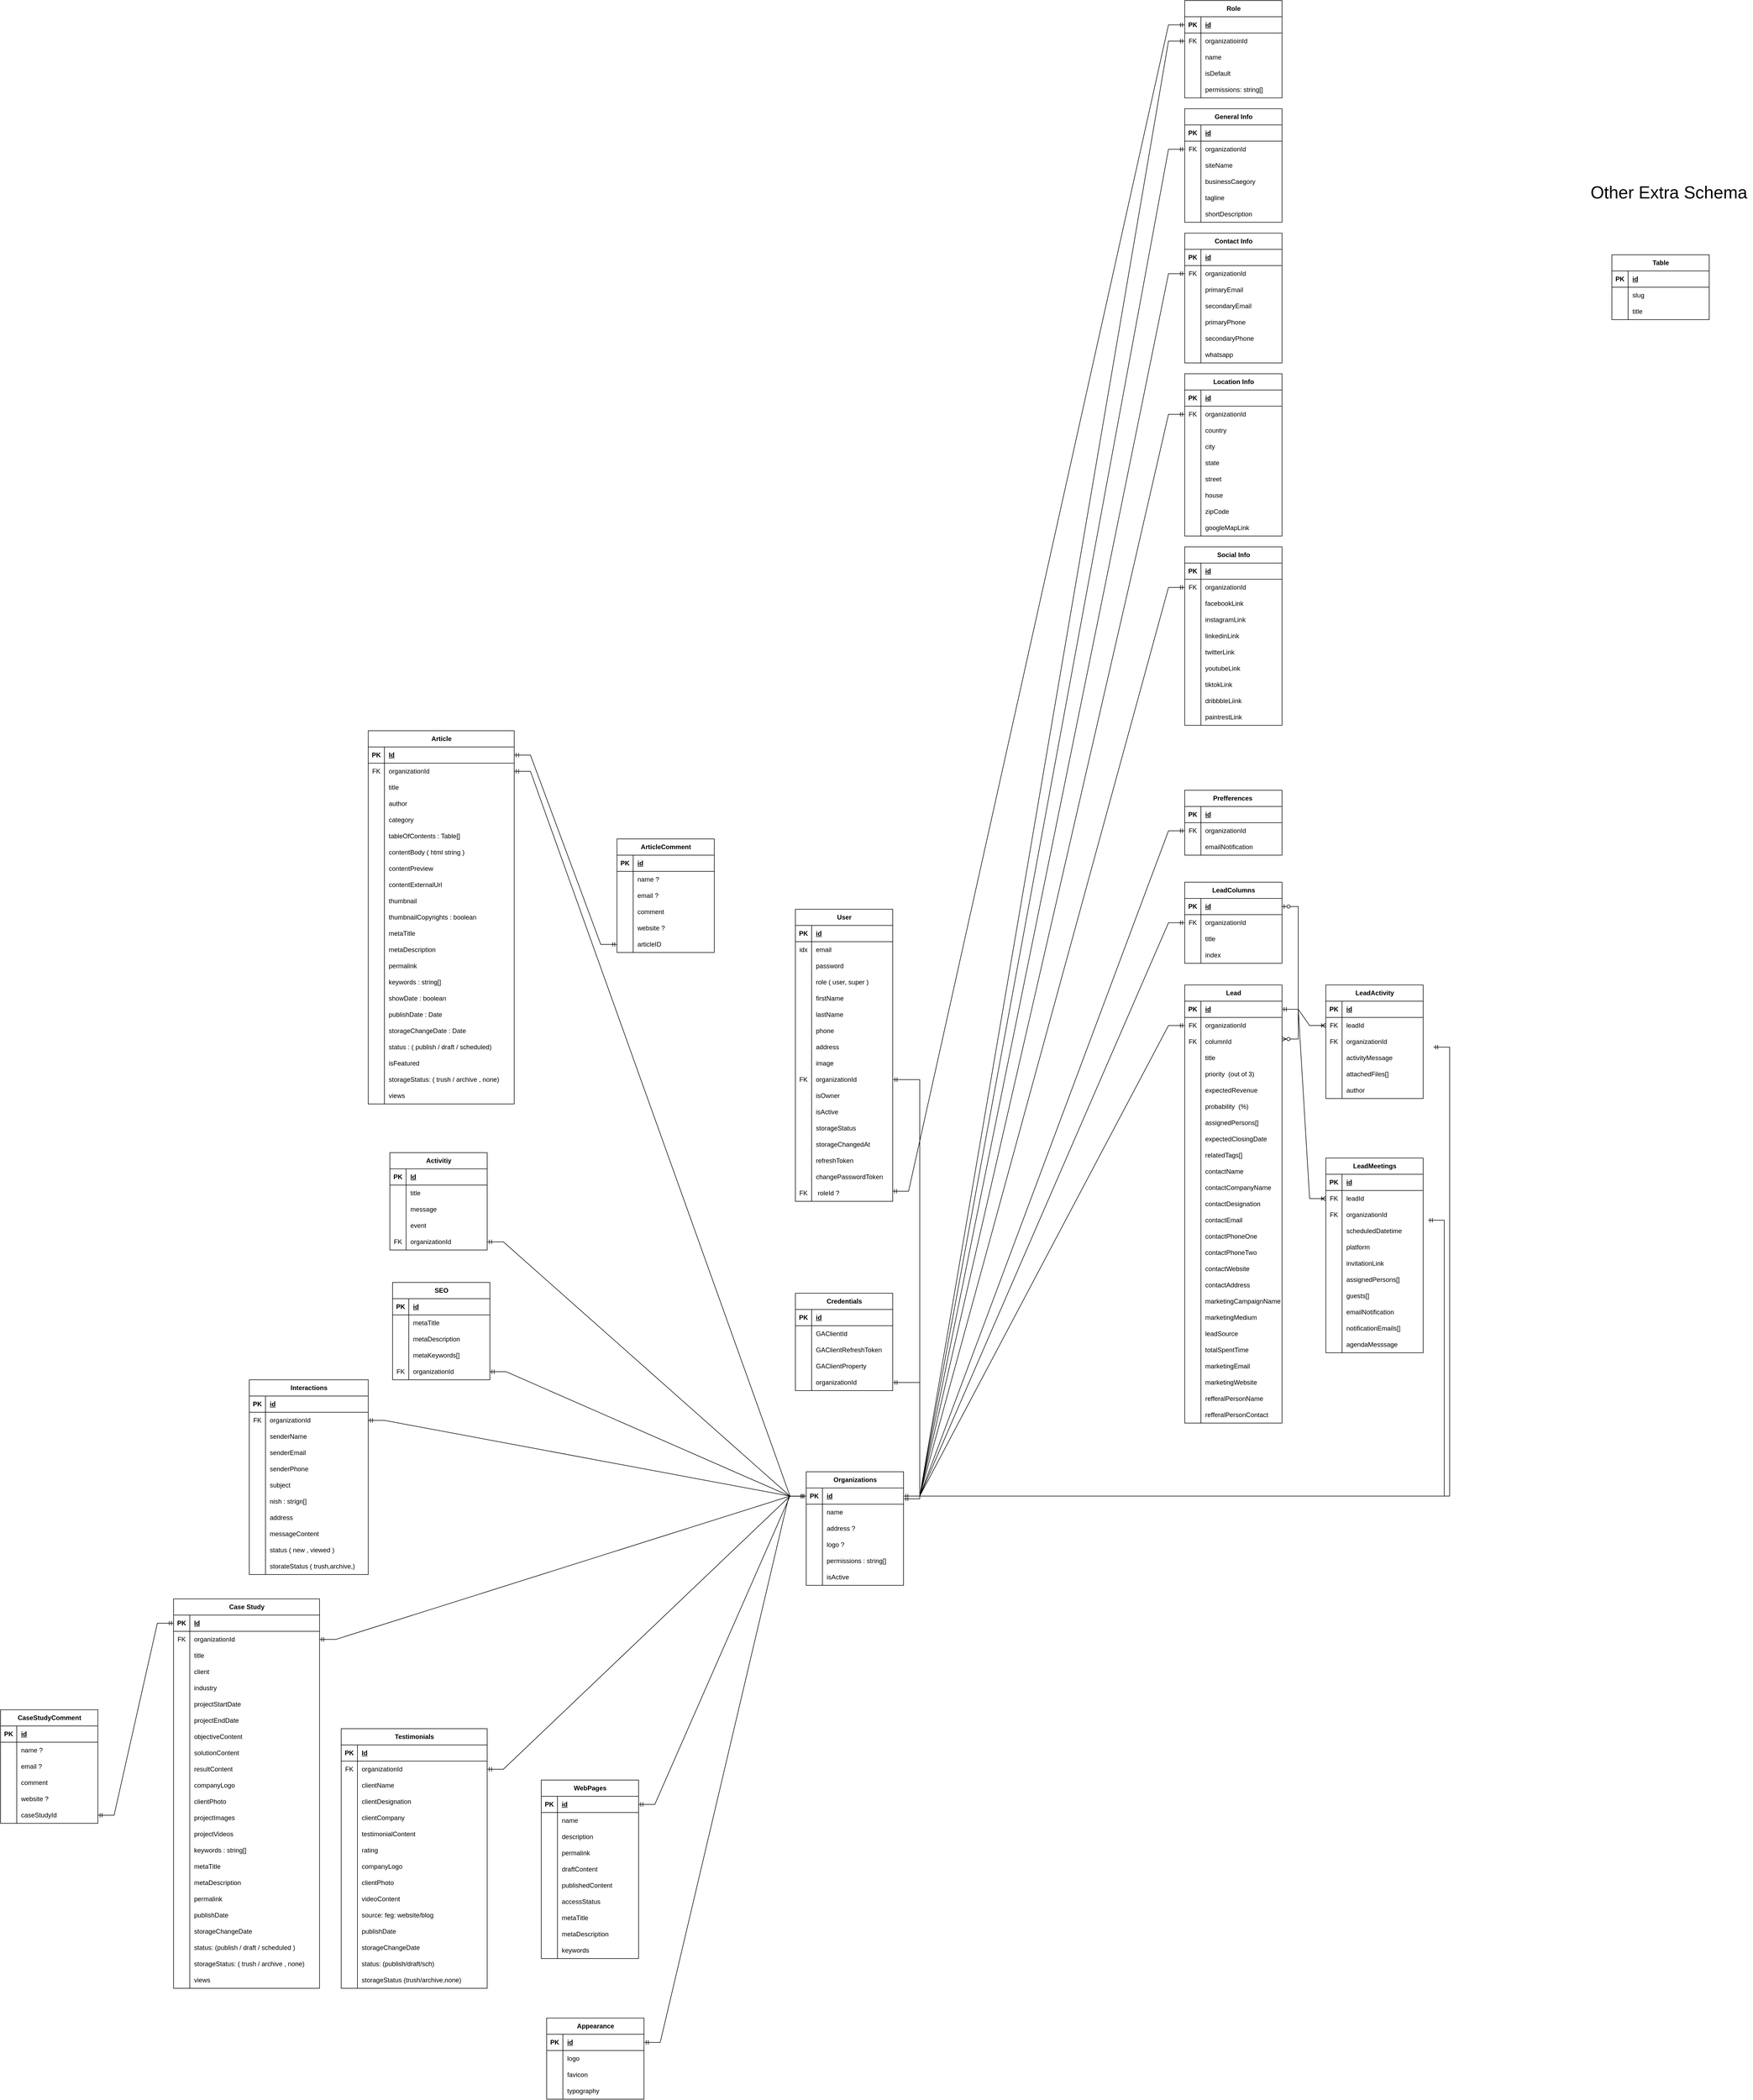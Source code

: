 <mxfile version="26.2.13">
  <diagram name="Page-1" id="Lz3rvAqtXTRb64nwhCPr">
    <mxGraphModel dx="3203" dy="4082" grid="1" gridSize="10" guides="1" tooltips="1" connect="1" arrows="1" fold="1" page="1" pageScale="1" pageWidth="850" pageHeight="1100" math="0" shadow="0">
      <root>
        <mxCell id="0" />
        <mxCell id="1" parent="0" />
        <mxCell id="Ha7MOSgQ2OGqMEbvhOFb-1" value="User" style="shape=table;startSize=30;container=1;collapsible=1;childLayout=tableLayout;fixedRows=1;rowLines=0;fontStyle=1;align=center;resizeLast=1;html=1;" parent="1" vertex="1">
          <mxGeometry x="-210" y="-560" width="180" height="540" as="geometry">
            <mxRectangle x="160" y="100" width="70" height="30" as="alternateBounds" />
          </mxGeometry>
        </mxCell>
        <mxCell id="Ha7MOSgQ2OGqMEbvhOFb-2" value="" style="shape=tableRow;horizontal=0;startSize=0;swimlaneHead=0;swimlaneBody=0;fillColor=none;collapsible=0;dropTarget=0;points=[[0,0.5],[1,0.5]];portConstraint=eastwest;top=0;left=0;right=0;bottom=1;" parent="Ha7MOSgQ2OGqMEbvhOFb-1" vertex="1">
          <mxGeometry y="30" width="180" height="30" as="geometry" />
        </mxCell>
        <mxCell id="Ha7MOSgQ2OGqMEbvhOFb-3" value="PK" style="shape=partialRectangle;connectable=0;fillColor=none;top=0;left=0;bottom=0;right=0;fontStyle=1;overflow=hidden;whiteSpace=wrap;html=1;" parent="Ha7MOSgQ2OGqMEbvhOFb-2" vertex="1">
          <mxGeometry width="30" height="30" as="geometry">
            <mxRectangle width="30" height="30" as="alternateBounds" />
          </mxGeometry>
        </mxCell>
        <mxCell id="Ha7MOSgQ2OGqMEbvhOFb-4" value="id" style="shape=partialRectangle;connectable=0;fillColor=none;top=0;left=0;bottom=0;right=0;align=left;spacingLeft=6;fontStyle=5;overflow=hidden;whiteSpace=wrap;html=1;" parent="Ha7MOSgQ2OGqMEbvhOFb-2" vertex="1">
          <mxGeometry x="30" width="150" height="30" as="geometry">
            <mxRectangle width="150" height="30" as="alternateBounds" />
          </mxGeometry>
        </mxCell>
        <mxCell id="Ha7MOSgQ2OGqMEbvhOFb-5" value="" style="shape=tableRow;horizontal=0;startSize=0;swimlaneHead=0;swimlaneBody=0;fillColor=none;collapsible=0;dropTarget=0;points=[[0,0.5],[1,0.5]];portConstraint=eastwest;top=0;left=0;right=0;bottom=0;" parent="Ha7MOSgQ2OGqMEbvhOFb-1" vertex="1">
          <mxGeometry y="60" width="180" height="30" as="geometry" />
        </mxCell>
        <mxCell id="Ha7MOSgQ2OGqMEbvhOFb-6" value="idx" style="shape=partialRectangle;connectable=0;fillColor=none;top=0;left=0;bottom=0;right=0;editable=1;overflow=hidden;whiteSpace=wrap;html=1;" parent="Ha7MOSgQ2OGqMEbvhOFb-5" vertex="1">
          <mxGeometry width="30" height="30" as="geometry">
            <mxRectangle width="30" height="30" as="alternateBounds" />
          </mxGeometry>
        </mxCell>
        <mxCell id="Ha7MOSgQ2OGqMEbvhOFb-7" value="email" style="shape=partialRectangle;connectable=0;fillColor=none;top=0;left=0;bottom=0;right=0;align=left;spacingLeft=6;overflow=hidden;whiteSpace=wrap;html=1;" parent="Ha7MOSgQ2OGqMEbvhOFb-5" vertex="1">
          <mxGeometry x="30" width="150" height="30" as="geometry">
            <mxRectangle width="150" height="30" as="alternateBounds" />
          </mxGeometry>
        </mxCell>
        <mxCell id="Ha7MOSgQ2OGqMEbvhOFb-8" value="" style="shape=tableRow;horizontal=0;startSize=0;swimlaneHead=0;swimlaneBody=0;fillColor=none;collapsible=0;dropTarget=0;points=[[0,0.5],[1,0.5]];portConstraint=eastwest;top=0;left=0;right=0;bottom=0;" parent="Ha7MOSgQ2OGqMEbvhOFb-1" vertex="1">
          <mxGeometry y="90" width="180" height="30" as="geometry" />
        </mxCell>
        <mxCell id="Ha7MOSgQ2OGqMEbvhOFb-9" value="" style="shape=partialRectangle;connectable=0;fillColor=none;top=0;left=0;bottom=0;right=0;editable=1;overflow=hidden;whiteSpace=wrap;html=1;" parent="Ha7MOSgQ2OGqMEbvhOFb-8" vertex="1">
          <mxGeometry width="30" height="30" as="geometry">
            <mxRectangle width="30" height="30" as="alternateBounds" />
          </mxGeometry>
        </mxCell>
        <mxCell id="Ha7MOSgQ2OGqMEbvhOFb-10" value="password" style="shape=partialRectangle;connectable=0;fillColor=none;top=0;left=0;bottom=0;right=0;align=left;spacingLeft=6;overflow=hidden;whiteSpace=wrap;html=1;" parent="Ha7MOSgQ2OGqMEbvhOFb-8" vertex="1">
          <mxGeometry x="30" width="150" height="30" as="geometry">
            <mxRectangle width="150" height="30" as="alternateBounds" />
          </mxGeometry>
        </mxCell>
        <mxCell id="Ha7MOSgQ2OGqMEbvhOFb-11" value="" style="shape=tableRow;horizontal=0;startSize=0;swimlaneHead=0;swimlaneBody=0;fillColor=none;collapsible=0;dropTarget=0;points=[[0,0.5],[1,0.5]];portConstraint=eastwest;top=0;left=0;right=0;bottom=0;" parent="Ha7MOSgQ2OGqMEbvhOFb-1" vertex="1">
          <mxGeometry y="120" width="180" height="30" as="geometry" />
        </mxCell>
        <mxCell id="Ha7MOSgQ2OGqMEbvhOFb-12" value="" style="shape=partialRectangle;connectable=0;fillColor=none;top=0;left=0;bottom=0;right=0;editable=1;overflow=hidden;whiteSpace=wrap;html=1;" parent="Ha7MOSgQ2OGqMEbvhOFb-11" vertex="1">
          <mxGeometry width="30" height="30" as="geometry">
            <mxRectangle width="30" height="30" as="alternateBounds" />
          </mxGeometry>
        </mxCell>
        <mxCell id="Ha7MOSgQ2OGqMEbvhOFb-13" value="role ( user, super )" style="shape=partialRectangle;connectable=0;fillColor=none;top=0;left=0;bottom=0;right=0;align=left;spacingLeft=6;overflow=hidden;whiteSpace=wrap;html=1;" parent="Ha7MOSgQ2OGqMEbvhOFb-11" vertex="1">
          <mxGeometry x="30" width="150" height="30" as="geometry">
            <mxRectangle width="150" height="30" as="alternateBounds" />
          </mxGeometry>
        </mxCell>
        <mxCell id="Ha7MOSgQ2OGqMEbvhOFb-63" value="" style="shape=tableRow;horizontal=0;startSize=0;swimlaneHead=0;swimlaneBody=0;fillColor=none;collapsible=0;dropTarget=0;points=[[0,0.5],[1,0.5]];portConstraint=eastwest;top=0;left=0;right=0;bottom=0;" parent="Ha7MOSgQ2OGqMEbvhOFb-1" vertex="1">
          <mxGeometry y="150" width="180" height="30" as="geometry" />
        </mxCell>
        <mxCell id="Ha7MOSgQ2OGqMEbvhOFb-64" value="" style="shape=partialRectangle;connectable=0;fillColor=none;top=0;left=0;bottom=0;right=0;editable=1;overflow=hidden;whiteSpace=wrap;html=1;" parent="Ha7MOSgQ2OGqMEbvhOFb-63" vertex="1">
          <mxGeometry width="30" height="30" as="geometry">
            <mxRectangle width="30" height="30" as="alternateBounds" />
          </mxGeometry>
        </mxCell>
        <mxCell id="Ha7MOSgQ2OGqMEbvhOFb-65" value="firstName" style="shape=partialRectangle;connectable=0;fillColor=none;top=0;left=0;bottom=0;right=0;align=left;spacingLeft=6;overflow=hidden;whiteSpace=wrap;html=1;" parent="Ha7MOSgQ2OGqMEbvhOFb-63" vertex="1">
          <mxGeometry x="30" width="150" height="30" as="geometry">
            <mxRectangle width="150" height="30" as="alternateBounds" />
          </mxGeometry>
        </mxCell>
        <mxCell id="Ha7MOSgQ2OGqMEbvhOFb-66" value="" style="shape=tableRow;horizontal=0;startSize=0;swimlaneHead=0;swimlaneBody=0;fillColor=none;collapsible=0;dropTarget=0;points=[[0,0.5],[1,0.5]];portConstraint=eastwest;top=0;left=0;right=0;bottom=0;" parent="Ha7MOSgQ2OGqMEbvhOFb-1" vertex="1">
          <mxGeometry y="180" width="180" height="30" as="geometry" />
        </mxCell>
        <mxCell id="Ha7MOSgQ2OGqMEbvhOFb-67" value="" style="shape=partialRectangle;connectable=0;fillColor=none;top=0;left=0;bottom=0;right=0;editable=1;overflow=hidden;whiteSpace=wrap;html=1;" parent="Ha7MOSgQ2OGqMEbvhOFb-66" vertex="1">
          <mxGeometry width="30" height="30" as="geometry">
            <mxRectangle width="30" height="30" as="alternateBounds" />
          </mxGeometry>
        </mxCell>
        <mxCell id="Ha7MOSgQ2OGqMEbvhOFb-68" value="lastName" style="shape=partialRectangle;connectable=0;fillColor=none;top=0;left=0;bottom=0;right=0;align=left;spacingLeft=6;overflow=hidden;whiteSpace=wrap;html=1;" parent="Ha7MOSgQ2OGqMEbvhOFb-66" vertex="1">
          <mxGeometry x="30" width="150" height="30" as="geometry">
            <mxRectangle width="150" height="30" as="alternateBounds" />
          </mxGeometry>
        </mxCell>
        <mxCell id="Ha7MOSgQ2OGqMEbvhOFb-75" value="" style="shape=tableRow;horizontal=0;startSize=0;swimlaneHead=0;swimlaneBody=0;fillColor=none;collapsible=0;dropTarget=0;points=[[0,0.5],[1,0.5]];portConstraint=eastwest;top=0;left=0;right=0;bottom=0;" parent="Ha7MOSgQ2OGqMEbvhOFb-1" vertex="1">
          <mxGeometry y="210" width="180" height="30" as="geometry" />
        </mxCell>
        <mxCell id="Ha7MOSgQ2OGqMEbvhOFb-76" value="" style="shape=partialRectangle;connectable=0;fillColor=none;top=0;left=0;bottom=0;right=0;editable=1;overflow=hidden;whiteSpace=wrap;html=1;" parent="Ha7MOSgQ2OGqMEbvhOFb-75" vertex="1">
          <mxGeometry width="30" height="30" as="geometry">
            <mxRectangle width="30" height="30" as="alternateBounds" />
          </mxGeometry>
        </mxCell>
        <mxCell id="Ha7MOSgQ2OGqMEbvhOFb-77" value="phone" style="shape=partialRectangle;connectable=0;fillColor=none;top=0;left=0;bottom=0;right=0;align=left;spacingLeft=6;overflow=hidden;whiteSpace=wrap;html=1;" parent="Ha7MOSgQ2OGqMEbvhOFb-75" vertex="1">
          <mxGeometry x="30" width="150" height="30" as="geometry">
            <mxRectangle width="150" height="30" as="alternateBounds" />
          </mxGeometry>
        </mxCell>
        <mxCell id="8SdFLjO3Fd0PmS--ZwFT-1" value="" style="shape=tableRow;horizontal=0;startSize=0;swimlaneHead=0;swimlaneBody=0;fillColor=none;collapsible=0;dropTarget=0;points=[[0,0.5],[1,0.5]];portConstraint=eastwest;top=0;left=0;right=0;bottom=0;" parent="Ha7MOSgQ2OGqMEbvhOFb-1" vertex="1">
          <mxGeometry y="240" width="180" height="30" as="geometry" />
        </mxCell>
        <mxCell id="8SdFLjO3Fd0PmS--ZwFT-2" value="" style="shape=partialRectangle;connectable=0;fillColor=none;top=0;left=0;bottom=0;right=0;editable=1;overflow=hidden;whiteSpace=wrap;html=1;" parent="8SdFLjO3Fd0PmS--ZwFT-1" vertex="1">
          <mxGeometry width="30" height="30" as="geometry">
            <mxRectangle width="30" height="30" as="alternateBounds" />
          </mxGeometry>
        </mxCell>
        <mxCell id="8SdFLjO3Fd0PmS--ZwFT-3" value="address" style="shape=partialRectangle;connectable=0;fillColor=none;top=0;left=0;bottom=0;right=0;align=left;spacingLeft=6;overflow=hidden;whiteSpace=wrap;html=1;" parent="8SdFLjO3Fd0PmS--ZwFT-1" vertex="1">
          <mxGeometry x="30" width="150" height="30" as="geometry">
            <mxRectangle width="150" height="30" as="alternateBounds" />
          </mxGeometry>
        </mxCell>
        <mxCell id="Ha7MOSgQ2OGqMEbvhOFb-69" value="" style="shape=tableRow;horizontal=0;startSize=0;swimlaneHead=0;swimlaneBody=0;fillColor=none;collapsible=0;dropTarget=0;points=[[0,0.5],[1,0.5]];portConstraint=eastwest;top=0;left=0;right=0;bottom=0;" parent="Ha7MOSgQ2OGqMEbvhOFb-1" vertex="1">
          <mxGeometry y="270" width="180" height="30" as="geometry" />
        </mxCell>
        <mxCell id="Ha7MOSgQ2OGqMEbvhOFb-70" value="" style="shape=partialRectangle;connectable=0;fillColor=none;top=0;left=0;bottom=0;right=0;editable=1;overflow=hidden;whiteSpace=wrap;html=1;" parent="Ha7MOSgQ2OGqMEbvhOFb-69" vertex="1">
          <mxGeometry width="30" height="30" as="geometry">
            <mxRectangle width="30" height="30" as="alternateBounds" />
          </mxGeometry>
        </mxCell>
        <mxCell id="Ha7MOSgQ2OGqMEbvhOFb-71" value="image" style="shape=partialRectangle;connectable=0;fillColor=none;top=0;left=0;bottom=0;right=0;align=left;spacingLeft=6;overflow=hidden;whiteSpace=wrap;html=1;" parent="Ha7MOSgQ2OGqMEbvhOFb-69" vertex="1">
          <mxGeometry x="30" width="150" height="30" as="geometry">
            <mxRectangle width="150" height="30" as="alternateBounds" />
          </mxGeometry>
        </mxCell>
        <mxCell id="Ha7MOSgQ2OGqMEbvhOFb-72" value="" style="shape=tableRow;horizontal=0;startSize=0;swimlaneHead=0;swimlaneBody=0;fillColor=none;collapsible=0;dropTarget=0;points=[[0,0.5],[1,0.5]];portConstraint=eastwest;top=0;left=0;right=0;bottom=0;" parent="Ha7MOSgQ2OGqMEbvhOFb-1" vertex="1">
          <mxGeometry y="300" width="180" height="30" as="geometry" />
        </mxCell>
        <mxCell id="Ha7MOSgQ2OGqMEbvhOFb-73" value="FK" style="shape=partialRectangle;connectable=0;fillColor=none;top=0;left=0;bottom=0;right=0;editable=1;overflow=hidden;whiteSpace=wrap;html=1;" parent="Ha7MOSgQ2OGqMEbvhOFb-72" vertex="1">
          <mxGeometry width="30" height="30" as="geometry">
            <mxRectangle width="30" height="30" as="alternateBounds" />
          </mxGeometry>
        </mxCell>
        <mxCell id="Ha7MOSgQ2OGqMEbvhOFb-74" value="organizationId" style="shape=partialRectangle;connectable=0;fillColor=none;top=0;left=0;bottom=0;right=0;align=left;spacingLeft=6;overflow=hidden;whiteSpace=wrap;html=1;" parent="Ha7MOSgQ2OGqMEbvhOFb-72" vertex="1">
          <mxGeometry x="30" width="150" height="30" as="geometry">
            <mxRectangle width="150" height="30" as="alternateBounds" />
          </mxGeometry>
        </mxCell>
        <mxCell id="mz6wU_fW0nckGxazJNQW-25" value="" style="shape=tableRow;horizontal=0;startSize=0;swimlaneHead=0;swimlaneBody=0;fillColor=none;collapsible=0;dropTarget=0;points=[[0,0.5],[1,0.5]];portConstraint=eastwest;top=0;left=0;right=0;bottom=0;" parent="Ha7MOSgQ2OGqMEbvhOFb-1" vertex="1">
          <mxGeometry y="330" width="180" height="30" as="geometry" />
        </mxCell>
        <mxCell id="mz6wU_fW0nckGxazJNQW-26" value="" style="shape=partialRectangle;connectable=0;fillColor=none;top=0;left=0;bottom=0;right=0;editable=1;overflow=hidden;whiteSpace=wrap;html=1;" parent="mz6wU_fW0nckGxazJNQW-25" vertex="1">
          <mxGeometry width="30" height="30" as="geometry">
            <mxRectangle width="30" height="30" as="alternateBounds" />
          </mxGeometry>
        </mxCell>
        <mxCell id="mz6wU_fW0nckGxazJNQW-27" value="isOwner" style="shape=partialRectangle;connectable=0;fillColor=none;top=0;left=0;bottom=0;right=0;align=left;spacingLeft=6;overflow=hidden;whiteSpace=wrap;html=1;" parent="mz6wU_fW0nckGxazJNQW-25" vertex="1">
          <mxGeometry x="30" width="150" height="30" as="geometry">
            <mxRectangle width="150" height="30" as="alternateBounds" />
          </mxGeometry>
        </mxCell>
        <mxCell id="mz6wU_fW0nckGxazJNQW-20" value="" style="shape=tableRow;horizontal=0;startSize=0;swimlaneHead=0;swimlaneBody=0;fillColor=none;collapsible=0;dropTarget=0;points=[[0,0.5],[1,0.5]];portConstraint=eastwest;top=0;left=0;right=0;bottom=0;" parent="Ha7MOSgQ2OGqMEbvhOFb-1" vertex="1">
          <mxGeometry y="360" width="180" height="30" as="geometry" />
        </mxCell>
        <mxCell id="mz6wU_fW0nckGxazJNQW-21" value="" style="shape=partialRectangle;connectable=0;fillColor=none;top=0;left=0;bottom=0;right=0;editable=1;overflow=hidden;whiteSpace=wrap;html=1;" parent="mz6wU_fW0nckGxazJNQW-20" vertex="1">
          <mxGeometry width="30" height="30" as="geometry">
            <mxRectangle width="30" height="30" as="alternateBounds" />
          </mxGeometry>
        </mxCell>
        <mxCell id="mz6wU_fW0nckGxazJNQW-22" value="isActive" style="shape=partialRectangle;connectable=0;fillColor=none;top=0;left=0;bottom=0;right=0;align=left;spacingLeft=6;overflow=hidden;whiteSpace=wrap;html=1;" parent="mz6wU_fW0nckGxazJNQW-20" vertex="1">
          <mxGeometry x="30" width="150" height="30" as="geometry">
            <mxRectangle width="150" height="30" as="alternateBounds" />
          </mxGeometry>
        </mxCell>
        <mxCell id="tdr-Hk81KJHKmy7W9V6E-1" value="" style="shape=tableRow;horizontal=0;startSize=0;swimlaneHead=0;swimlaneBody=0;fillColor=none;collapsible=0;dropTarget=0;points=[[0,0.5],[1,0.5]];portConstraint=eastwest;top=0;left=0;right=0;bottom=0;" parent="Ha7MOSgQ2OGqMEbvhOFb-1" vertex="1">
          <mxGeometry y="390" width="180" height="30" as="geometry" />
        </mxCell>
        <mxCell id="tdr-Hk81KJHKmy7W9V6E-2" value="" style="shape=partialRectangle;connectable=0;fillColor=none;top=0;left=0;bottom=0;right=0;editable=1;overflow=hidden;whiteSpace=wrap;html=1;" parent="tdr-Hk81KJHKmy7W9V6E-1" vertex="1">
          <mxGeometry width="30" height="30" as="geometry">
            <mxRectangle width="30" height="30" as="alternateBounds" />
          </mxGeometry>
        </mxCell>
        <mxCell id="tdr-Hk81KJHKmy7W9V6E-3" value="storageStatus" style="shape=partialRectangle;connectable=0;fillColor=none;top=0;left=0;bottom=0;right=0;align=left;spacingLeft=6;overflow=hidden;whiteSpace=wrap;html=1;" parent="tdr-Hk81KJHKmy7W9V6E-1" vertex="1">
          <mxGeometry x="30" width="150" height="30" as="geometry">
            <mxRectangle width="150" height="30" as="alternateBounds" />
          </mxGeometry>
        </mxCell>
        <mxCell id="tdr-Hk81KJHKmy7W9V6E-4" value="" style="shape=tableRow;horizontal=0;startSize=0;swimlaneHead=0;swimlaneBody=0;fillColor=none;collapsible=0;dropTarget=0;points=[[0,0.5],[1,0.5]];portConstraint=eastwest;top=0;left=0;right=0;bottom=0;" parent="Ha7MOSgQ2OGqMEbvhOFb-1" vertex="1">
          <mxGeometry y="420" width="180" height="30" as="geometry" />
        </mxCell>
        <mxCell id="tdr-Hk81KJHKmy7W9V6E-5" value="" style="shape=partialRectangle;connectable=0;fillColor=none;top=0;left=0;bottom=0;right=0;editable=1;overflow=hidden;whiteSpace=wrap;html=1;" parent="tdr-Hk81KJHKmy7W9V6E-4" vertex="1">
          <mxGeometry width="30" height="30" as="geometry">
            <mxRectangle width="30" height="30" as="alternateBounds" />
          </mxGeometry>
        </mxCell>
        <mxCell id="tdr-Hk81KJHKmy7W9V6E-6" value="storageChangedAt" style="shape=partialRectangle;connectable=0;fillColor=none;top=0;left=0;bottom=0;right=0;align=left;spacingLeft=6;overflow=hidden;whiteSpace=wrap;html=1;" parent="tdr-Hk81KJHKmy7W9V6E-4" vertex="1">
          <mxGeometry x="30" width="150" height="30" as="geometry">
            <mxRectangle width="150" height="30" as="alternateBounds" />
          </mxGeometry>
        </mxCell>
        <mxCell id="mz6wU_fW0nckGxazJNQW-17" value="" style="shape=tableRow;horizontal=0;startSize=0;swimlaneHead=0;swimlaneBody=0;fillColor=none;collapsible=0;dropTarget=0;points=[[0,0.5],[1,0.5]];portConstraint=eastwest;top=0;left=0;right=0;bottom=0;" parent="Ha7MOSgQ2OGqMEbvhOFb-1" vertex="1">
          <mxGeometry y="450" width="180" height="30" as="geometry" />
        </mxCell>
        <mxCell id="mz6wU_fW0nckGxazJNQW-18" value="" style="shape=partialRectangle;connectable=0;fillColor=none;top=0;left=0;bottom=0;right=0;editable=1;overflow=hidden;whiteSpace=wrap;html=1;" parent="mz6wU_fW0nckGxazJNQW-17" vertex="1">
          <mxGeometry width="30" height="30" as="geometry">
            <mxRectangle width="30" height="30" as="alternateBounds" />
          </mxGeometry>
        </mxCell>
        <mxCell id="mz6wU_fW0nckGxazJNQW-19" value="refreshToken" style="shape=partialRectangle;connectable=0;fillColor=none;top=0;left=0;bottom=0;right=0;align=left;spacingLeft=6;overflow=hidden;whiteSpace=wrap;html=1;" parent="mz6wU_fW0nckGxazJNQW-17" vertex="1">
          <mxGeometry x="30" width="150" height="30" as="geometry">
            <mxRectangle width="150" height="30" as="alternateBounds" />
          </mxGeometry>
        </mxCell>
        <mxCell id="nj_OkAiKpwX-bjufRyht-1" value="" style="shape=tableRow;horizontal=0;startSize=0;swimlaneHead=0;swimlaneBody=0;fillColor=none;collapsible=0;dropTarget=0;points=[[0,0.5],[1,0.5]];portConstraint=eastwest;top=0;left=0;right=0;bottom=0;" parent="Ha7MOSgQ2OGqMEbvhOFb-1" vertex="1">
          <mxGeometry y="480" width="180" height="30" as="geometry" />
        </mxCell>
        <mxCell id="nj_OkAiKpwX-bjufRyht-2" value="" style="shape=partialRectangle;connectable=0;fillColor=none;top=0;left=0;bottom=0;right=0;editable=1;overflow=hidden;whiteSpace=wrap;html=1;" parent="nj_OkAiKpwX-bjufRyht-1" vertex="1">
          <mxGeometry width="30" height="30" as="geometry">
            <mxRectangle width="30" height="30" as="alternateBounds" />
          </mxGeometry>
        </mxCell>
        <mxCell id="nj_OkAiKpwX-bjufRyht-3" value="changePasswordToken" style="shape=partialRectangle;connectable=0;fillColor=none;top=0;left=0;bottom=0;right=0;align=left;spacingLeft=6;overflow=hidden;whiteSpace=wrap;html=1;" parent="nj_OkAiKpwX-bjufRyht-1" vertex="1">
          <mxGeometry x="30" width="150" height="30" as="geometry">
            <mxRectangle width="150" height="30" as="alternateBounds" />
          </mxGeometry>
        </mxCell>
        <mxCell id="Ha7MOSgQ2OGqMEbvhOFb-43" value="" style="shape=tableRow;horizontal=0;startSize=0;swimlaneHead=0;swimlaneBody=0;fillColor=none;collapsible=0;dropTarget=0;points=[[0,0.5],[1,0.5]];portConstraint=eastwest;top=0;left=0;right=0;bottom=0;" parent="Ha7MOSgQ2OGqMEbvhOFb-1" vertex="1">
          <mxGeometry y="510" width="180" height="30" as="geometry" />
        </mxCell>
        <mxCell id="Ha7MOSgQ2OGqMEbvhOFb-44" value="FK" style="shape=partialRectangle;connectable=0;fillColor=none;top=0;left=0;bottom=0;right=0;editable=1;overflow=hidden;whiteSpace=wrap;html=1;" parent="Ha7MOSgQ2OGqMEbvhOFb-43" vertex="1">
          <mxGeometry width="30" height="30" as="geometry">
            <mxRectangle width="30" height="30" as="alternateBounds" />
          </mxGeometry>
        </mxCell>
        <mxCell id="Ha7MOSgQ2OGqMEbvhOFb-45" value="&amp;nbsp;roleId ?" style="shape=partialRectangle;connectable=0;fillColor=none;top=0;left=0;bottom=0;right=0;align=left;spacingLeft=6;overflow=hidden;whiteSpace=wrap;html=1;" parent="Ha7MOSgQ2OGqMEbvhOFb-43" vertex="1">
          <mxGeometry x="30" width="150" height="30" as="geometry">
            <mxRectangle width="150" height="30" as="alternateBounds" />
          </mxGeometry>
        </mxCell>
        <mxCell id="Ha7MOSgQ2OGqMEbvhOFb-46" value="Role" style="shape=table;startSize=30;container=1;collapsible=1;childLayout=tableLayout;fixedRows=1;rowLines=0;fontStyle=1;align=center;resizeLast=1;html=1;" parent="1" vertex="1">
          <mxGeometry x="510" y="-2240" width="180" height="180" as="geometry" />
        </mxCell>
        <mxCell id="Ha7MOSgQ2OGqMEbvhOFb-47" value="" style="shape=tableRow;horizontal=0;startSize=0;swimlaneHead=0;swimlaneBody=0;fillColor=none;collapsible=0;dropTarget=0;points=[[0,0.5],[1,0.5]];portConstraint=eastwest;top=0;left=0;right=0;bottom=1;" parent="Ha7MOSgQ2OGqMEbvhOFb-46" vertex="1">
          <mxGeometry y="30" width="180" height="30" as="geometry" />
        </mxCell>
        <mxCell id="Ha7MOSgQ2OGqMEbvhOFb-48" value="PK" style="shape=partialRectangle;connectable=0;fillColor=none;top=0;left=0;bottom=0;right=0;fontStyle=1;overflow=hidden;whiteSpace=wrap;html=1;" parent="Ha7MOSgQ2OGqMEbvhOFb-47" vertex="1">
          <mxGeometry width="30" height="30" as="geometry">
            <mxRectangle width="30" height="30" as="alternateBounds" />
          </mxGeometry>
        </mxCell>
        <mxCell id="Ha7MOSgQ2OGqMEbvhOFb-49" value="id" style="shape=partialRectangle;connectable=0;fillColor=none;top=0;left=0;bottom=0;right=0;align=left;spacingLeft=6;fontStyle=5;overflow=hidden;whiteSpace=wrap;html=1;" parent="Ha7MOSgQ2OGqMEbvhOFb-47" vertex="1">
          <mxGeometry x="30" width="150" height="30" as="geometry">
            <mxRectangle width="150" height="30" as="alternateBounds" />
          </mxGeometry>
        </mxCell>
        <mxCell id="Ha7MOSgQ2OGqMEbvhOFb-50" value="" style="shape=tableRow;horizontal=0;startSize=0;swimlaneHead=0;swimlaneBody=0;fillColor=none;collapsible=0;dropTarget=0;points=[[0,0.5],[1,0.5]];portConstraint=eastwest;top=0;left=0;right=0;bottom=0;" parent="Ha7MOSgQ2OGqMEbvhOFb-46" vertex="1">
          <mxGeometry y="60" width="180" height="30" as="geometry" />
        </mxCell>
        <mxCell id="Ha7MOSgQ2OGqMEbvhOFb-51" value="FK" style="shape=partialRectangle;connectable=0;fillColor=none;top=0;left=0;bottom=0;right=0;editable=1;overflow=hidden;whiteSpace=wrap;html=1;" parent="Ha7MOSgQ2OGqMEbvhOFb-50" vertex="1">
          <mxGeometry width="30" height="30" as="geometry">
            <mxRectangle width="30" height="30" as="alternateBounds" />
          </mxGeometry>
        </mxCell>
        <mxCell id="Ha7MOSgQ2OGqMEbvhOFb-52" value="organizatioinId" style="shape=partialRectangle;connectable=0;fillColor=none;top=0;left=0;bottom=0;right=0;align=left;spacingLeft=6;overflow=hidden;whiteSpace=wrap;html=1;" parent="Ha7MOSgQ2OGqMEbvhOFb-50" vertex="1">
          <mxGeometry x="30" width="150" height="30" as="geometry">
            <mxRectangle width="150" height="30" as="alternateBounds" />
          </mxGeometry>
        </mxCell>
        <mxCell id="mz6wU_fW0nckGxazJNQW-28" value="" style="shape=tableRow;horizontal=0;startSize=0;swimlaneHead=0;swimlaneBody=0;fillColor=none;collapsible=0;dropTarget=0;points=[[0,0.5],[1,0.5]];portConstraint=eastwest;top=0;left=0;right=0;bottom=0;" parent="Ha7MOSgQ2OGqMEbvhOFb-46" vertex="1">
          <mxGeometry y="90" width="180" height="30" as="geometry" />
        </mxCell>
        <mxCell id="mz6wU_fW0nckGxazJNQW-29" value="" style="shape=partialRectangle;connectable=0;fillColor=none;top=0;left=0;bottom=0;right=0;editable=1;overflow=hidden;whiteSpace=wrap;html=1;" parent="mz6wU_fW0nckGxazJNQW-28" vertex="1">
          <mxGeometry width="30" height="30" as="geometry">
            <mxRectangle width="30" height="30" as="alternateBounds" />
          </mxGeometry>
        </mxCell>
        <mxCell id="mz6wU_fW0nckGxazJNQW-30" value="name" style="shape=partialRectangle;connectable=0;fillColor=none;top=0;left=0;bottom=0;right=0;align=left;spacingLeft=6;overflow=hidden;whiteSpace=wrap;html=1;" parent="mz6wU_fW0nckGxazJNQW-28" vertex="1">
          <mxGeometry x="30" width="150" height="30" as="geometry">
            <mxRectangle width="150" height="30" as="alternateBounds" />
          </mxGeometry>
        </mxCell>
        <mxCell id="mz6wU_fW0nckGxazJNQW-42" value="" style="shape=tableRow;horizontal=0;startSize=0;swimlaneHead=0;swimlaneBody=0;fillColor=none;collapsible=0;dropTarget=0;points=[[0,0.5],[1,0.5]];portConstraint=eastwest;top=0;left=0;right=0;bottom=0;" parent="Ha7MOSgQ2OGqMEbvhOFb-46" vertex="1">
          <mxGeometry y="120" width="180" height="30" as="geometry" />
        </mxCell>
        <mxCell id="mz6wU_fW0nckGxazJNQW-43" value="" style="shape=partialRectangle;connectable=0;fillColor=none;top=0;left=0;bottom=0;right=0;editable=1;overflow=hidden;whiteSpace=wrap;html=1;" parent="mz6wU_fW0nckGxazJNQW-42" vertex="1">
          <mxGeometry width="30" height="30" as="geometry">
            <mxRectangle width="30" height="30" as="alternateBounds" />
          </mxGeometry>
        </mxCell>
        <mxCell id="mz6wU_fW0nckGxazJNQW-44" value="isDefault" style="shape=partialRectangle;connectable=0;fillColor=none;top=0;left=0;bottom=0;right=0;align=left;spacingLeft=6;overflow=hidden;whiteSpace=wrap;html=1;" parent="mz6wU_fW0nckGxazJNQW-42" vertex="1">
          <mxGeometry x="30" width="150" height="30" as="geometry">
            <mxRectangle width="150" height="30" as="alternateBounds" />
          </mxGeometry>
        </mxCell>
        <mxCell id="Ha7MOSgQ2OGqMEbvhOFb-53" value="" style="shape=tableRow;horizontal=0;startSize=0;swimlaneHead=0;swimlaneBody=0;fillColor=none;collapsible=0;dropTarget=0;points=[[0,0.5],[1,0.5]];portConstraint=eastwest;top=0;left=0;right=0;bottom=0;" parent="Ha7MOSgQ2OGqMEbvhOFb-46" vertex="1">
          <mxGeometry y="150" width="180" height="30" as="geometry" />
        </mxCell>
        <mxCell id="Ha7MOSgQ2OGqMEbvhOFb-54" value="" style="shape=partialRectangle;connectable=0;fillColor=none;top=0;left=0;bottom=0;right=0;editable=1;overflow=hidden;whiteSpace=wrap;html=1;" parent="Ha7MOSgQ2OGqMEbvhOFb-53" vertex="1">
          <mxGeometry width="30" height="30" as="geometry">
            <mxRectangle width="30" height="30" as="alternateBounds" />
          </mxGeometry>
        </mxCell>
        <mxCell id="Ha7MOSgQ2OGqMEbvhOFb-55" value="permissions: string[]" style="shape=partialRectangle;connectable=0;fillColor=none;top=0;left=0;bottom=0;right=0;align=left;spacingLeft=6;overflow=hidden;whiteSpace=wrap;html=1;" parent="Ha7MOSgQ2OGqMEbvhOFb-53" vertex="1">
          <mxGeometry x="30" width="150" height="30" as="geometry">
            <mxRectangle width="150" height="30" as="alternateBounds" />
          </mxGeometry>
        </mxCell>
        <mxCell id="Ha7MOSgQ2OGqMEbvhOFb-62" value="" style="edgeStyle=entityRelationEdgeStyle;fontSize=12;html=1;endArrow=ERmandOne;startArrow=ERmandOne;rounded=0;exitX=0.996;exitY=0.378;exitDx=0;exitDy=0;exitPerimeter=0;entryX=0;entryY=0.5;entryDx=0;entryDy=0;" parent="1" source="Ha7MOSgQ2OGqMEbvhOFb-43" target="Ha7MOSgQ2OGqMEbvhOFb-47" edge="1">
          <mxGeometry width="100" height="100" relative="1" as="geometry">
            <mxPoint x="10" y="210" as="sourcePoint" />
            <mxPoint x="110" y="110" as="targetPoint" />
          </mxGeometry>
        </mxCell>
        <mxCell id="mz6wU_fW0nckGxazJNQW-1" value="Organizations" style="shape=table;startSize=30;container=1;collapsible=1;childLayout=tableLayout;fixedRows=1;rowLines=0;fontStyle=1;align=center;resizeLast=1;html=1;" parent="1" vertex="1">
          <mxGeometry x="-190" y="480" width="180" height="210" as="geometry" />
        </mxCell>
        <mxCell id="mz6wU_fW0nckGxazJNQW-2" value="" style="shape=tableRow;horizontal=0;startSize=0;swimlaneHead=0;swimlaneBody=0;fillColor=none;collapsible=0;dropTarget=0;points=[[0,0.5],[1,0.5]];portConstraint=eastwest;top=0;left=0;right=0;bottom=1;" parent="mz6wU_fW0nckGxazJNQW-1" vertex="1">
          <mxGeometry y="30" width="180" height="30" as="geometry" />
        </mxCell>
        <mxCell id="mz6wU_fW0nckGxazJNQW-3" value="PK" style="shape=partialRectangle;connectable=0;fillColor=none;top=0;left=0;bottom=0;right=0;fontStyle=1;overflow=hidden;whiteSpace=wrap;html=1;" parent="mz6wU_fW0nckGxazJNQW-2" vertex="1">
          <mxGeometry width="30" height="30" as="geometry">
            <mxRectangle width="30" height="30" as="alternateBounds" />
          </mxGeometry>
        </mxCell>
        <mxCell id="mz6wU_fW0nckGxazJNQW-4" value="id" style="shape=partialRectangle;connectable=0;fillColor=none;top=0;left=0;bottom=0;right=0;align=left;spacingLeft=6;fontStyle=5;overflow=hidden;whiteSpace=wrap;html=1;" parent="mz6wU_fW0nckGxazJNQW-2" vertex="1">
          <mxGeometry x="30" width="150" height="30" as="geometry">
            <mxRectangle width="150" height="30" as="alternateBounds" />
          </mxGeometry>
        </mxCell>
        <mxCell id="mz6wU_fW0nckGxazJNQW-5" value="" style="shape=tableRow;horizontal=0;startSize=0;swimlaneHead=0;swimlaneBody=0;fillColor=none;collapsible=0;dropTarget=0;points=[[0,0.5],[1,0.5]];portConstraint=eastwest;top=0;left=0;right=0;bottom=0;" parent="mz6wU_fW0nckGxazJNQW-1" vertex="1">
          <mxGeometry y="60" width="180" height="30" as="geometry" />
        </mxCell>
        <mxCell id="mz6wU_fW0nckGxazJNQW-6" value="" style="shape=partialRectangle;connectable=0;fillColor=none;top=0;left=0;bottom=0;right=0;editable=1;overflow=hidden;whiteSpace=wrap;html=1;" parent="mz6wU_fW0nckGxazJNQW-5" vertex="1">
          <mxGeometry width="30" height="30" as="geometry">
            <mxRectangle width="30" height="30" as="alternateBounds" />
          </mxGeometry>
        </mxCell>
        <mxCell id="mz6wU_fW0nckGxazJNQW-7" value="name" style="shape=partialRectangle;connectable=0;fillColor=none;top=0;left=0;bottom=0;right=0;align=left;spacingLeft=6;overflow=hidden;whiteSpace=wrap;html=1;" parent="mz6wU_fW0nckGxazJNQW-5" vertex="1">
          <mxGeometry x="30" width="150" height="30" as="geometry">
            <mxRectangle width="150" height="30" as="alternateBounds" />
          </mxGeometry>
        </mxCell>
        <mxCell id="mz6wU_fW0nckGxazJNQW-36" value="" style="shape=tableRow;horizontal=0;startSize=0;swimlaneHead=0;swimlaneBody=0;fillColor=none;collapsible=0;dropTarget=0;points=[[0,0.5],[1,0.5]];portConstraint=eastwest;top=0;left=0;right=0;bottom=0;" parent="mz6wU_fW0nckGxazJNQW-1" vertex="1">
          <mxGeometry y="90" width="180" height="30" as="geometry" />
        </mxCell>
        <mxCell id="mz6wU_fW0nckGxazJNQW-37" value="" style="shape=partialRectangle;connectable=0;fillColor=none;top=0;left=0;bottom=0;right=0;editable=1;overflow=hidden;whiteSpace=wrap;html=1;" parent="mz6wU_fW0nckGxazJNQW-36" vertex="1">
          <mxGeometry width="30" height="30" as="geometry">
            <mxRectangle width="30" height="30" as="alternateBounds" />
          </mxGeometry>
        </mxCell>
        <mxCell id="mz6wU_fW0nckGxazJNQW-38" value="address ?" style="shape=partialRectangle;connectable=0;fillColor=none;top=0;left=0;bottom=0;right=0;align=left;spacingLeft=6;overflow=hidden;whiteSpace=wrap;html=1;" parent="mz6wU_fW0nckGxazJNQW-36" vertex="1">
          <mxGeometry x="30" width="150" height="30" as="geometry">
            <mxRectangle width="150" height="30" as="alternateBounds" />
          </mxGeometry>
        </mxCell>
        <mxCell id="mz6wU_fW0nckGxazJNQW-39" value="" style="shape=tableRow;horizontal=0;startSize=0;swimlaneHead=0;swimlaneBody=0;fillColor=none;collapsible=0;dropTarget=0;points=[[0,0.5],[1,0.5]];portConstraint=eastwest;top=0;left=0;right=0;bottom=0;" parent="mz6wU_fW0nckGxazJNQW-1" vertex="1">
          <mxGeometry y="120" width="180" height="30" as="geometry" />
        </mxCell>
        <mxCell id="mz6wU_fW0nckGxazJNQW-40" value="" style="shape=partialRectangle;connectable=0;fillColor=none;top=0;left=0;bottom=0;right=0;editable=1;overflow=hidden;whiteSpace=wrap;html=1;" parent="mz6wU_fW0nckGxazJNQW-39" vertex="1">
          <mxGeometry width="30" height="30" as="geometry">
            <mxRectangle width="30" height="30" as="alternateBounds" />
          </mxGeometry>
        </mxCell>
        <mxCell id="mz6wU_fW0nckGxazJNQW-41" value="logo ?" style="shape=partialRectangle;connectable=0;fillColor=none;top=0;left=0;bottom=0;right=0;align=left;spacingLeft=6;overflow=hidden;whiteSpace=wrap;html=1;" parent="mz6wU_fW0nckGxazJNQW-39" vertex="1">
          <mxGeometry x="30" width="150" height="30" as="geometry">
            <mxRectangle width="150" height="30" as="alternateBounds" />
          </mxGeometry>
        </mxCell>
        <mxCell id="5e7zhLUpm3GxjsQQmkxN-1" value="" style="shape=tableRow;horizontal=0;startSize=0;swimlaneHead=0;swimlaneBody=0;fillColor=none;collapsible=0;dropTarget=0;points=[[0,0.5],[1,0.5]];portConstraint=eastwest;top=0;left=0;right=0;bottom=0;" parent="mz6wU_fW0nckGxazJNQW-1" vertex="1">
          <mxGeometry y="150" width="180" height="30" as="geometry" />
        </mxCell>
        <mxCell id="5e7zhLUpm3GxjsQQmkxN-2" value="" style="shape=partialRectangle;connectable=0;fillColor=none;top=0;left=0;bottom=0;right=0;editable=1;overflow=hidden;whiteSpace=wrap;html=1;" parent="5e7zhLUpm3GxjsQQmkxN-1" vertex="1">
          <mxGeometry width="30" height="30" as="geometry">
            <mxRectangle width="30" height="30" as="alternateBounds" />
          </mxGeometry>
        </mxCell>
        <mxCell id="5e7zhLUpm3GxjsQQmkxN-3" value="permissions : string[]" style="shape=partialRectangle;connectable=0;fillColor=none;top=0;left=0;bottom=0;right=0;align=left;spacingLeft=6;overflow=hidden;whiteSpace=wrap;html=1;" parent="5e7zhLUpm3GxjsQQmkxN-1" vertex="1">
          <mxGeometry x="30" width="150" height="30" as="geometry">
            <mxRectangle width="150" height="30" as="alternateBounds" />
          </mxGeometry>
        </mxCell>
        <mxCell id="mz6wU_fW0nckGxazJNQW-14" value="" style="shape=tableRow;horizontal=0;startSize=0;swimlaneHead=0;swimlaneBody=0;fillColor=none;collapsible=0;dropTarget=0;points=[[0,0.5],[1,0.5]];portConstraint=eastwest;top=0;left=0;right=0;bottom=0;" parent="mz6wU_fW0nckGxazJNQW-1" vertex="1">
          <mxGeometry y="180" width="180" height="30" as="geometry" />
        </mxCell>
        <mxCell id="mz6wU_fW0nckGxazJNQW-15" value="" style="shape=partialRectangle;connectable=0;fillColor=none;top=0;left=0;bottom=0;right=0;editable=1;overflow=hidden;whiteSpace=wrap;html=1;" parent="mz6wU_fW0nckGxazJNQW-14" vertex="1">
          <mxGeometry width="30" height="30" as="geometry">
            <mxRectangle width="30" height="30" as="alternateBounds" />
          </mxGeometry>
        </mxCell>
        <mxCell id="mz6wU_fW0nckGxazJNQW-16" value="isActive" style="shape=partialRectangle;connectable=0;fillColor=none;top=0;left=0;bottom=0;right=0;align=left;spacingLeft=6;overflow=hidden;whiteSpace=wrap;html=1;" parent="mz6wU_fW0nckGxazJNQW-14" vertex="1">
          <mxGeometry x="30" width="150" height="30" as="geometry">
            <mxRectangle width="150" height="30" as="alternateBounds" />
          </mxGeometry>
        </mxCell>
        <mxCell id="mz6wU_fW0nckGxazJNQW-34" value="" style="edgeStyle=entityRelationEdgeStyle;fontSize=12;html=1;endArrow=ERmandOne;startArrow=ERmandOne;rounded=0;" parent="1" target="Ha7MOSgQ2OGqMEbvhOFb-72" edge="1">
          <mxGeometry width="100" height="100" relative="1" as="geometry">
            <mxPoint x="-10" y="525" as="sourcePoint" />
            <mxPoint x="-220" y="340" as="targetPoint" />
          </mxGeometry>
        </mxCell>
        <mxCell id="mz6wU_fW0nckGxazJNQW-35" value="" style="edgeStyle=entityRelationEdgeStyle;fontSize=12;html=1;endArrow=ERmandOne;startArrow=ERmandOne;rounded=0;entryX=0;entryY=0.5;entryDx=0;entryDy=0;exitX=1;exitY=0.5;exitDx=0;exitDy=0;" parent="1" source="mz6wU_fW0nckGxazJNQW-2" target="Ha7MOSgQ2OGqMEbvhOFb-50" edge="1">
          <mxGeometry width="100" height="100" relative="1" as="geometry">
            <mxPoint y="535" as="sourcePoint" />
            <mxPoint x="-20" y="235" as="targetPoint" />
          </mxGeometry>
        </mxCell>
        <mxCell id="nj_OkAiKpwX-bjufRyht-30" value="Article" style="shape=table;startSize=30;container=1;collapsible=1;childLayout=tableLayout;fixedRows=1;rowLines=0;fontStyle=1;align=center;resizeLast=1;html=1;" parent="1" vertex="1">
          <mxGeometry x="-1000" y="-890" width="270" height="690" as="geometry" />
        </mxCell>
        <mxCell id="nj_OkAiKpwX-bjufRyht-31" value="" style="shape=tableRow;horizontal=0;startSize=0;swimlaneHead=0;swimlaneBody=0;fillColor=none;collapsible=0;dropTarget=0;points=[[0,0.5],[1,0.5]];portConstraint=eastwest;top=0;left=0;right=0;bottom=1;" parent="nj_OkAiKpwX-bjufRyht-30" vertex="1">
          <mxGeometry y="30" width="270" height="30" as="geometry" />
        </mxCell>
        <mxCell id="nj_OkAiKpwX-bjufRyht-32" value="PK" style="shape=partialRectangle;connectable=0;fillColor=none;top=0;left=0;bottom=0;right=0;fontStyle=1;overflow=hidden;whiteSpace=wrap;html=1;" parent="nj_OkAiKpwX-bjufRyht-31" vertex="1">
          <mxGeometry width="30" height="30" as="geometry">
            <mxRectangle width="30" height="30" as="alternateBounds" />
          </mxGeometry>
        </mxCell>
        <mxCell id="nj_OkAiKpwX-bjufRyht-33" value="Id" style="shape=partialRectangle;connectable=0;fillColor=none;top=0;left=0;bottom=0;right=0;align=left;spacingLeft=6;fontStyle=5;overflow=hidden;whiteSpace=wrap;html=1;" parent="nj_OkAiKpwX-bjufRyht-31" vertex="1">
          <mxGeometry x="30" width="240" height="30" as="geometry">
            <mxRectangle width="240" height="30" as="alternateBounds" />
          </mxGeometry>
        </mxCell>
        <mxCell id="nj_OkAiKpwX-bjufRyht-34" value="" style="shape=tableRow;horizontal=0;startSize=0;swimlaneHead=0;swimlaneBody=0;fillColor=none;collapsible=0;dropTarget=0;points=[[0,0.5],[1,0.5]];portConstraint=eastwest;top=0;left=0;right=0;bottom=0;" parent="nj_OkAiKpwX-bjufRyht-30" vertex="1">
          <mxGeometry y="60" width="270" height="30" as="geometry" />
        </mxCell>
        <mxCell id="nj_OkAiKpwX-bjufRyht-35" value="FK" style="shape=partialRectangle;connectable=0;fillColor=none;top=0;left=0;bottom=0;right=0;editable=1;overflow=hidden;whiteSpace=wrap;html=1;" parent="nj_OkAiKpwX-bjufRyht-34" vertex="1">
          <mxGeometry width="30" height="30" as="geometry">
            <mxRectangle width="30" height="30" as="alternateBounds" />
          </mxGeometry>
        </mxCell>
        <mxCell id="nj_OkAiKpwX-bjufRyht-36" value="organizationId" style="shape=partialRectangle;connectable=0;fillColor=none;top=0;left=0;bottom=0;right=0;align=left;spacingLeft=6;overflow=hidden;whiteSpace=wrap;html=1;" parent="nj_OkAiKpwX-bjufRyht-34" vertex="1">
          <mxGeometry x="30" width="240" height="30" as="geometry">
            <mxRectangle width="240" height="30" as="alternateBounds" />
          </mxGeometry>
        </mxCell>
        <mxCell id="FQuHqSH2C3k5J7dFAYaE-23" value="" style="shape=tableRow;horizontal=0;startSize=0;swimlaneHead=0;swimlaneBody=0;fillColor=none;collapsible=0;dropTarget=0;points=[[0,0.5],[1,0.5]];portConstraint=eastwest;top=0;left=0;right=0;bottom=0;" parent="nj_OkAiKpwX-bjufRyht-30" vertex="1">
          <mxGeometry y="90" width="270" height="30" as="geometry" />
        </mxCell>
        <mxCell id="FQuHqSH2C3k5J7dFAYaE-24" value="" style="shape=partialRectangle;connectable=0;fillColor=none;top=0;left=0;bottom=0;right=0;editable=1;overflow=hidden;whiteSpace=wrap;html=1;" parent="FQuHqSH2C3k5J7dFAYaE-23" vertex="1">
          <mxGeometry width="30" height="30" as="geometry">
            <mxRectangle width="30" height="30" as="alternateBounds" />
          </mxGeometry>
        </mxCell>
        <mxCell id="FQuHqSH2C3k5J7dFAYaE-25" value="title" style="shape=partialRectangle;connectable=0;fillColor=none;top=0;left=0;bottom=0;right=0;align=left;spacingLeft=6;overflow=hidden;whiteSpace=wrap;html=1;" parent="FQuHqSH2C3k5J7dFAYaE-23" vertex="1">
          <mxGeometry x="30" width="240" height="30" as="geometry">
            <mxRectangle width="240" height="30" as="alternateBounds" />
          </mxGeometry>
        </mxCell>
        <mxCell id="nj_OkAiKpwX-bjufRyht-37" value="" style="shape=tableRow;horizontal=0;startSize=0;swimlaneHead=0;swimlaneBody=0;fillColor=none;collapsible=0;dropTarget=0;points=[[0,0.5],[1,0.5]];portConstraint=eastwest;top=0;left=0;right=0;bottom=0;" parent="nj_OkAiKpwX-bjufRyht-30" vertex="1">
          <mxGeometry y="120" width="270" height="30" as="geometry" />
        </mxCell>
        <mxCell id="nj_OkAiKpwX-bjufRyht-38" value="" style="shape=partialRectangle;connectable=0;fillColor=none;top=0;left=0;bottom=0;right=0;editable=1;overflow=hidden;whiteSpace=wrap;html=1;" parent="nj_OkAiKpwX-bjufRyht-37" vertex="1">
          <mxGeometry width="30" height="30" as="geometry">
            <mxRectangle width="30" height="30" as="alternateBounds" />
          </mxGeometry>
        </mxCell>
        <mxCell id="nj_OkAiKpwX-bjufRyht-39" value="author" style="shape=partialRectangle;connectable=0;fillColor=none;top=0;left=0;bottom=0;right=0;align=left;spacingLeft=6;overflow=hidden;whiteSpace=wrap;html=1;" parent="nj_OkAiKpwX-bjufRyht-37" vertex="1">
          <mxGeometry x="30" width="240" height="30" as="geometry">
            <mxRectangle width="240" height="30" as="alternateBounds" />
          </mxGeometry>
        </mxCell>
        <mxCell id="nj_OkAiKpwX-bjufRyht-40" value="" style="shape=tableRow;horizontal=0;startSize=0;swimlaneHead=0;swimlaneBody=0;fillColor=none;collapsible=0;dropTarget=0;points=[[0,0.5],[1,0.5]];portConstraint=eastwest;top=0;left=0;right=0;bottom=0;" parent="nj_OkAiKpwX-bjufRyht-30" vertex="1">
          <mxGeometry y="150" width="270" height="30" as="geometry" />
        </mxCell>
        <mxCell id="nj_OkAiKpwX-bjufRyht-41" value="" style="shape=partialRectangle;connectable=0;fillColor=none;top=0;left=0;bottom=0;right=0;editable=1;overflow=hidden;whiteSpace=wrap;html=1;" parent="nj_OkAiKpwX-bjufRyht-40" vertex="1">
          <mxGeometry width="30" height="30" as="geometry">
            <mxRectangle width="30" height="30" as="alternateBounds" />
          </mxGeometry>
        </mxCell>
        <mxCell id="nj_OkAiKpwX-bjufRyht-42" value="category" style="shape=partialRectangle;connectable=0;fillColor=none;top=0;left=0;bottom=0;right=0;align=left;spacingLeft=6;overflow=hidden;whiteSpace=wrap;html=1;" parent="nj_OkAiKpwX-bjufRyht-40" vertex="1">
          <mxGeometry x="30" width="240" height="30" as="geometry">
            <mxRectangle width="240" height="30" as="alternateBounds" />
          </mxGeometry>
        </mxCell>
        <mxCell id="nj_OkAiKpwX-bjufRyht-43" value="" style="shape=tableRow;horizontal=0;startSize=0;swimlaneHead=0;swimlaneBody=0;fillColor=none;collapsible=0;dropTarget=0;points=[[0,0.5],[1,0.5]];portConstraint=eastwest;top=0;left=0;right=0;bottom=0;" parent="nj_OkAiKpwX-bjufRyht-30" vertex="1">
          <mxGeometry y="180" width="270" height="30" as="geometry" />
        </mxCell>
        <mxCell id="nj_OkAiKpwX-bjufRyht-44" value="" style="shape=partialRectangle;connectable=0;fillColor=none;top=0;left=0;bottom=0;right=0;editable=1;overflow=hidden;whiteSpace=wrap;html=1;" parent="nj_OkAiKpwX-bjufRyht-43" vertex="1">
          <mxGeometry width="30" height="30" as="geometry">
            <mxRectangle width="30" height="30" as="alternateBounds" />
          </mxGeometry>
        </mxCell>
        <mxCell id="nj_OkAiKpwX-bjufRyht-45" value="tableOfContents : Table[]" style="shape=partialRectangle;connectable=0;fillColor=none;top=0;left=0;bottom=0;right=0;align=left;spacingLeft=6;overflow=hidden;whiteSpace=wrap;html=1;" parent="nj_OkAiKpwX-bjufRyht-43" vertex="1">
          <mxGeometry x="30" width="240" height="30" as="geometry">
            <mxRectangle width="240" height="30" as="alternateBounds" />
          </mxGeometry>
        </mxCell>
        <mxCell id="nj_OkAiKpwX-bjufRyht-46" value="" style="shape=tableRow;horizontal=0;startSize=0;swimlaneHead=0;swimlaneBody=0;fillColor=none;collapsible=0;dropTarget=0;points=[[0,0.5],[1,0.5]];portConstraint=eastwest;top=0;left=0;right=0;bottom=0;" parent="nj_OkAiKpwX-bjufRyht-30" vertex="1">
          <mxGeometry y="210" width="270" height="30" as="geometry" />
        </mxCell>
        <mxCell id="nj_OkAiKpwX-bjufRyht-47" value="" style="shape=partialRectangle;connectable=0;fillColor=none;top=0;left=0;bottom=0;right=0;editable=1;overflow=hidden;whiteSpace=wrap;html=1;" parent="nj_OkAiKpwX-bjufRyht-46" vertex="1">
          <mxGeometry width="30" height="30" as="geometry">
            <mxRectangle width="30" height="30" as="alternateBounds" />
          </mxGeometry>
        </mxCell>
        <mxCell id="nj_OkAiKpwX-bjufRyht-48" value="contentBody ( html string )" style="shape=partialRectangle;connectable=0;fillColor=none;top=0;left=0;bottom=0;right=0;align=left;spacingLeft=6;overflow=hidden;whiteSpace=wrap;html=1;" parent="nj_OkAiKpwX-bjufRyht-46" vertex="1">
          <mxGeometry x="30" width="240" height="30" as="geometry">
            <mxRectangle width="240" height="30" as="alternateBounds" />
          </mxGeometry>
        </mxCell>
        <mxCell id="nj_OkAiKpwX-bjufRyht-49" value="" style="shape=tableRow;horizontal=0;startSize=0;swimlaneHead=0;swimlaneBody=0;fillColor=none;collapsible=0;dropTarget=0;points=[[0,0.5],[1,0.5]];portConstraint=eastwest;top=0;left=0;right=0;bottom=0;" parent="nj_OkAiKpwX-bjufRyht-30" vertex="1">
          <mxGeometry y="240" width="270" height="30" as="geometry" />
        </mxCell>
        <mxCell id="nj_OkAiKpwX-bjufRyht-50" value="" style="shape=partialRectangle;connectable=0;fillColor=none;top=0;left=0;bottom=0;right=0;editable=1;overflow=hidden;whiteSpace=wrap;html=1;" parent="nj_OkAiKpwX-bjufRyht-49" vertex="1">
          <mxGeometry width="30" height="30" as="geometry">
            <mxRectangle width="30" height="30" as="alternateBounds" />
          </mxGeometry>
        </mxCell>
        <mxCell id="nj_OkAiKpwX-bjufRyht-51" value="contentPreview" style="shape=partialRectangle;connectable=0;fillColor=none;top=0;left=0;bottom=0;right=0;align=left;spacingLeft=6;overflow=hidden;whiteSpace=wrap;html=1;" parent="nj_OkAiKpwX-bjufRyht-49" vertex="1">
          <mxGeometry x="30" width="240" height="30" as="geometry">
            <mxRectangle width="240" height="30" as="alternateBounds" />
          </mxGeometry>
        </mxCell>
        <mxCell id="gbyxxeuGA5SiIeJhmX2C-1" value="" style="shape=tableRow;horizontal=0;startSize=0;swimlaneHead=0;swimlaneBody=0;fillColor=none;collapsible=0;dropTarget=0;points=[[0,0.5],[1,0.5]];portConstraint=eastwest;top=0;left=0;right=0;bottom=0;" parent="nj_OkAiKpwX-bjufRyht-30" vertex="1">
          <mxGeometry y="270" width="270" height="30" as="geometry" />
        </mxCell>
        <mxCell id="gbyxxeuGA5SiIeJhmX2C-2" value="" style="shape=partialRectangle;connectable=0;fillColor=none;top=0;left=0;bottom=0;right=0;editable=1;overflow=hidden;whiteSpace=wrap;html=1;" parent="gbyxxeuGA5SiIeJhmX2C-1" vertex="1">
          <mxGeometry width="30" height="30" as="geometry">
            <mxRectangle width="30" height="30" as="alternateBounds" />
          </mxGeometry>
        </mxCell>
        <mxCell id="gbyxxeuGA5SiIeJhmX2C-3" value="contentExternalUrl" style="shape=partialRectangle;connectable=0;fillColor=none;top=0;left=0;bottom=0;right=0;align=left;spacingLeft=6;overflow=hidden;whiteSpace=wrap;html=1;" parent="gbyxxeuGA5SiIeJhmX2C-1" vertex="1">
          <mxGeometry x="30" width="240" height="30" as="geometry">
            <mxRectangle width="240" height="30" as="alternateBounds" />
          </mxGeometry>
        </mxCell>
        <mxCell id="nj_OkAiKpwX-bjufRyht-52" value="" style="shape=tableRow;horizontal=0;startSize=0;swimlaneHead=0;swimlaneBody=0;fillColor=none;collapsible=0;dropTarget=0;points=[[0,0.5],[1,0.5]];portConstraint=eastwest;top=0;left=0;right=0;bottom=0;" parent="nj_OkAiKpwX-bjufRyht-30" vertex="1">
          <mxGeometry y="300" width="270" height="30" as="geometry" />
        </mxCell>
        <mxCell id="nj_OkAiKpwX-bjufRyht-53" value="" style="shape=partialRectangle;connectable=0;fillColor=none;top=0;left=0;bottom=0;right=0;editable=1;overflow=hidden;whiteSpace=wrap;html=1;" parent="nj_OkAiKpwX-bjufRyht-52" vertex="1">
          <mxGeometry width="30" height="30" as="geometry">
            <mxRectangle width="30" height="30" as="alternateBounds" />
          </mxGeometry>
        </mxCell>
        <mxCell id="nj_OkAiKpwX-bjufRyht-54" value="thumbnail" style="shape=partialRectangle;connectable=0;fillColor=none;top=0;left=0;bottom=0;right=0;align=left;spacingLeft=6;overflow=hidden;whiteSpace=wrap;html=1;" parent="nj_OkAiKpwX-bjufRyht-52" vertex="1">
          <mxGeometry x="30" width="240" height="30" as="geometry">
            <mxRectangle width="240" height="30" as="alternateBounds" />
          </mxGeometry>
        </mxCell>
        <mxCell id="nj_OkAiKpwX-bjufRyht-55" value="" style="shape=tableRow;horizontal=0;startSize=0;swimlaneHead=0;swimlaneBody=0;fillColor=none;collapsible=0;dropTarget=0;points=[[0,0.5],[1,0.5]];portConstraint=eastwest;top=0;left=0;right=0;bottom=0;" parent="nj_OkAiKpwX-bjufRyht-30" vertex="1">
          <mxGeometry y="330" width="270" height="30" as="geometry" />
        </mxCell>
        <mxCell id="nj_OkAiKpwX-bjufRyht-56" value="" style="shape=partialRectangle;connectable=0;fillColor=none;top=0;left=0;bottom=0;right=0;editable=1;overflow=hidden;whiteSpace=wrap;html=1;" parent="nj_OkAiKpwX-bjufRyht-55" vertex="1">
          <mxGeometry width="30" height="30" as="geometry">
            <mxRectangle width="30" height="30" as="alternateBounds" />
          </mxGeometry>
        </mxCell>
        <mxCell id="nj_OkAiKpwX-bjufRyht-57" value="thumbnailCopyrights : boolean" style="shape=partialRectangle;connectable=0;fillColor=none;top=0;left=0;bottom=0;right=0;align=left;spacingLeft=6;overflow=hidden;whiteSpace=wrap;html=1;" parent="nj_OkAiKpwX-bjufRyht-55" vertex="1">
          <mxGeometry x="30" width="240" height="30" as="geometry">
            <mxRectangle width="240" height="30" as="alternateBounds" />
          </mxGeometry>
        </mxCell>
        <mxCell id="nj_OkAiKpwX-bjufRyht-58" value="" style="shape=tableRow;horizontal=0;startSize=0;swimlaneHead=0;swimlaneBody=0;fillColor=none;collapsible=0;dropTarget=0;points=[[0,0.5],[1,0.5]];portConstraint=eastwest;top=0;left=0;right=0;bottom=0;" parent="nj_OkAiKpwX-bjufRyht-30" vertex="1">
          <mxGeometry y="360" width="270" height="30" as="geometry" />
        </mxCell>
        <mxCell id="nj_OkAiKpwX-bjufRyht-59" value="" style="shape=partialRectangle;connectable=0;fillColor=none;top=0;left=0;bottom=0;right=0;editable=1;overflow=hidden;whiteSpace=wrap;html=1;" parent="nj_OkAiKpwX-bjufRyht-58" vertex="1">
          <mxGeometry width="30" height="30" as="geometry">
            <mxRectangle width="30" height="30" as="alternateBounds" />
          </mxGeometry>
        </mxCell>
        <mxCell id="nj_OkAiKpwX-bjufRyht-60" value="metaTitle" style="shape=partialRectangle;connectable=0;fillColor=none;top=0;left=0;bottom=0;right=0;align=left;spacingLeft=6;overflow=hidden;whiteSpace=wrap;html=1;" parent="nj_OkAiKpwX-bjufRyht-58" vertex="1">
          <mxGeometry x="30" width="240" height="30" as="geometry">
            <mxRectangle width="240" height="30" as="alternateBounds" />
          </mxGeometry>
        </mxCell>
        <mxCell id="nj_OkAiKpwX-bjufRyht-67" value="" style="shape=tableRow;horizontal=0;startSize=0;swimlaneHead=0;swimlaneBody=0;fillColor=none;collapsible=0;dropTarget=0;points=[[0,0.5],[1,0.5]];portConstraint=eastwest;top=0;left=0;right=0;bottom=0;" parent="nj_OkAiKpwX-bjufRyht-30" vertex="1">
          <mxGeometry y="390" width="270" height="30" as="geometry" />
        </mxCell>
        <mxCell id="nj_OkAiKpwX-bjufRyht-68" value="" style="shape=partialRectangle;connectable=0;fillColor=none;top=0;left=0;bottom=0;right=0;editable=1;overflow=hidden;whiteSpace=wrap;html=1;" parent="nj_OkAiKpwX-bjufRyht-67" vertex="1">
          <mxGeometry width="30" height="30" as="geometry">
            <mxRectangle width="30" height="30" as="alternateBounds" />
          </mxGeometry>
        </mxCell>
        <mxCell id="nj_OkAiKpwX-bjufRyht-69" value="metaDescription" style="shape=partialRectangle;connectable=0;fillColor=none;top=0;left=0;bottom=0;right=0;align=left;spacingLeft=6;overflow=hidden;whiteSpace=wrap;html=1;" parent="nj_OkAiKpwX-bjufRyht-67" vertex="1">
          <mxGeometry x="30" width="240" height="30" as="geometry">
            <mxRectangle width="240" height="30" as="alternateBounds" />
          </mxGeometry>
        </mxCell>
        <mxCell id="nj_OkAiKpwX-bjufRyht-61" value="" style="shape=tableRow;horizontal=0;startSize=0;swimlaneHead=0;swimlaneBody=0;fillColor=none;collapsible=0;dropTarget=0;points=[[0,0.5],[1,0.5]];portConstraint=eastwest;top=0;left=0;right=0;bottom=0;" parent="nj_OkAiKpwX-bjufRyht-30" vertex="1">
          <mxGeometry y="420" width="270" height="30" as="geometry" />
        </mxCell>
        <mxCell id="nj_OkAiKpwX-bjufRyht-62" value="" style="shape=partialRectangle;connectable=0;fillColor=none;top=0;left=0;bottom=0;right=0;editable=1;overflow=hidden;whiteSpace=wrap;html=1;" parent="nj_OkAiKpwX-bjufRyht-61" vertex="1">
          <mxGeometry width="30" height="30" as="geometry">
            <mxRectangle width="30" height="30" as="alternateBounds" />
          </mxGeometry>
        </mxCell>
        <mxCell id="nj_OkAiKpwX-bjufRyht-63" value="permalink" style="shape=partialRectangle;connectable=0;fillColor=none;top=0;left=0;bottom=0;right=0;align=left;spacingLeft=6;overflow=hidden;whiteSpace=wrap;html=1;" parent="nj_OkAiKpwX-bjufRyht-61" vertex="1">
          <mxGeometry x="30" width="240" height="30" as="geometry">
            <mxRectangle width="240" height="30" as="alternateBounds" />
          </mxGeometry>
        </mxCell>
        <mxCell id="nj_OkAiKpwX-bjufRyht-64" value="" style="shape=tableRow;horizontal=0;startSize=0;swimlaneHead=0;swimlaneBody=0;fillColor=none;collapsible=0;dropTarget=0;points=[[0,0.5],[1,0.5]];portConstraint=eastwest;top=0;left=0;right=0;bottom=0;" parent="nj_OkAiKpwX-bjufRyht-30" vertex="1">
          <mxGeometry y="450" width="270" height="30" as="geometry" />
        </mxCell>
        <mxCell id="nj_OkAiKpwX-bjufRyht-65" value="" style="shape=partialRectangle;connectable=0;fillColor=none;top=0;left=0;bottom=0;right=0;editable=1;overflow=hidden;whiteSpace=wrap;html=1;" parent="nj_OkAiKpwX-bjufRyht-64" vertex="1">
          <mxGeometry width="30" height="30" as="geometry">
            <mxRectangle width="30" height="30" as="alternateBounds" />
          </mxGeometry>
        </mxCell>
        <mxCell id="nj_OkAiKpwX-bjufRyht-66" value="keywords : string[]" style="shape=partialRectangle;connectable=0;fillColor=none;top=0;left=0;bottom=0;right=0;align=left;spacingLeft=6;overflow=hidden;whiteSpace=wrap;html=1;" parent="nj_OkAiKpwX-bjufRyht-64" vertex="1">
          <mxGeometry x="30" width="240" height="30" as="geometry">
            <mxRectangle width="240" height="30" as="alternateBounds" />
          </mxGeometry>
        </mxCell>
        <mxCell id="nj_OkAiKpwX-bjufRyht-70" value="" style="shape=tableRow;horizontal=0;startSize=0;swimlaneHead=0;swimlaneBody=0;fillColor=none;collapsible=0;dropTarget=0;points=[[0,0.5],[1,0.5]];portConstraint=eastwest;top=0;left=0;right=0;bottom=0;" parent="nj_OkAiKpwX-bjufRyht-30" vertex="1">
          <mxGeometry y="480" width="270" height="30" as="geometry" />
        </mxCell>
        <mxCell id="nj_OkAiKpwX-bjufRyht-71" value="" style="shape=partialRectangle;connectable=0;fillColor=none;top=0;left=0;bottom=0;right=0;editable=1;overflow=hidden;whiteSpace=wrap;html=1;" parent="nj_OkAiKpwX-bjufRyht-70" vertex="1">
          <mxGeometry width="30" height="30" as="geometry">
            <mxRectangle width="30" height="30" as="alternateBounds" />
          </mxGeometry>
        </mxCell>
        <mxCell id="nj_OkAiKpwX-bjufRyht-72" value="showDate : boolean" style="shape=partialRectangle;connectable=0;fillColor=none;top=0;left=0;bottom=0;right=0;align=left;spacingLeft=6;overflow=hidden;whiteSpace=wrap;html=1;" parent="nj_OkAiKpwX-bjufRyht-70" vertex="1">
          <mxGeometry x="30" width="240" height="30" as="geometry">
            <mxRectangle width="240" height="30" as="alternateBounds" />
          </mxGeometry>
        </mxCell>
        <mxCell id="FQuHqSH2C3k5J7dFAYaE-14" value="" style="shape=tableRow;horizontal=0;startSize=0;swimlaneHead=0;swimlaneBody=0;fillColor=none;collapsible=0;dropTarget=0;points=[[0,0.5],[1,0.5]];portConstraint=eastwest;top=0;left=0;right=0;bottom=0;" parent="nj_OkAiKpwX-bjufRyht-30" vertex="1">
          <mxGeometry y="510" width="270" height="30" as="geometry" />
        </mxCell>
        <mxCell id="FQuHqSH2C3k5J7dFAYaE-15" value="" style="shape=partialRectangle;connectable=0;fillColor=none;top=0;left=0;bottom=0;right=0;editable=1;overflow=hidden;whiteSpace=wrap;html=1;" parent="FQuHqSH2C3k5J7dFAYaE-14" vertex="1">
          <mxGeometry width="30" height="30" as="geometry">
            <mxRectangle width="30" height="30" as="alternateBounds" />
          </mxGeometry>
        </mxCell>
        <mxCell id="FQuHqSH2C3k5J7dFAYaE-16" value="publishDate : Date" style="shape=partialRectangle;connectable=0;fillColor=none;top=0;left=0;bottom=0;right=0;align=left;spacingLeft=6;overflow=hidden;whiteSpace=wrap;html=1;" parent="FQuHqSH2C3k5J7dFAYaE-14" vertex="1">
          <mxGeometry x="30" width="240" height="30" as="geometry">
            <mxRectangle width="240" height="30" as="alternateBounds" />
          </mxGeometry>
        </mxCell>
        <mxCell id="FQuHqSH2C3k5J7dFAYaE-33" value="" style="shape=tableRow;horizontal=0;startSize=0;swimlaneHead=0;swimlaneBody=0;fillColor=none;collapsible=0;dropTarget=0;points=[[0,0.5],[1,0.5]];portConstraint=eastwest;top=0;left=0;right=0;bottom=0;" parent="nj_OkAiKpwX-bjufRyht-30" vertex="1">
          <mxGeometry y="540" width="270" height="30" as="geometry" />
        </mxCell>
        <mxCell id="FQuHqSH2C3k5J7dFAYaE-34" value="" style="shape=partialRectangle;connectable=0;fillColor=none;top=0;left=0;bottom=0;right=0;editable=1;overflow=hidden;whiteSpace=wrap;html=1;" parent="FQuHqSH2C3k5J7dFAYaE-33" vertex="1">
          <mxGeometry width="30" height="30" as="geometry">
            <mxRectangle width="30" height="30" as="alternateBounds" />
          </mxGeometry>
        </mxCell>
        <mxCell id="FQuHqSH2C3k5J7dFAYaE-35" value="storageChangeDate : Date" style="shape=partialRectangle;connectable=0;fillColor=none;top=0;left=0;bottom=0;right=0;align=left;spacingLeft=6;overflow=hidden;whiteSpace=wrap;html=1;" parent="FQuHqSH2C3k5J7dFAYaE-33" vertex="1">
          <mxGeometry x="30" width="240" height="30" as="geometry">
            <mxRectangle width="240" height="30" as="alternateBounds" />
          </mxGeometry>
        </mxCell>
        <mxCell id="FQuHqSH2C3k5J7dFAYaE-17" value="" style="shape=tableRow;horizontal=0;startSize=0;swimlaneHead=0;swimlaneBody=0;fillColor=none;collapsible=0;dropTarget=0;points=[[0,0.5],[1,0.5]];portConstraint=eastwest;top=0;left=0;right=0;bottom=0;" parent="nj_OkAiKpwX-bjufRyht-30" vertex="1">
          <mxGeometry y="570" width="270" height="30" as="geometry" />
        </mxCell>
        <mxCell id="FQuHqSH2C3k5J7dFAYaE-18" value="" style="shape=partialRectangle;connectable=0;fillColor=none;top=0;left=0;bottom=0;right=0;editable=1;overflow=hidden;whiteSpace=wrap;html=1;" parent="FQuHqSH2C3k5J7dFAYaE-17" vertex="1">
          <mxGeometry width="30" height="30" as="geometry">
            <mxRectangle width="30" height="30" as="alternateBounds" />
          </mxGeometry>
        </mxCell>
        <mxCell id="FQuHqSH2C3k5J7dFAYaE-19" value="status : ( publish / draft / scheduled)" style="shape=partialRectangle;connectable=0;fillColor=none;top=0;left=0;bottom=0;right=0;align=left;spacingLeft=6;overflow=hidden;whiteSpace=wrap;html=1;" parent="FQuHqSH2C3k5J7dFAYaE-17" vertex="1">
          <mxGeometry x="30" width="240" height="30" as="geometry">
            <mxRectangle width="240" height="30" as="alternateBounds" />
          </mxGeometry>
        </mxCell>
        <mxCell id="gbyxxeuGA5SiIeJhmX2C-4" value="" style="shape=tableRow;horizontal=0;startSize=0;swimlaneHead=0;swimlaneBody=0;fillColor=none;collapsible=0;dropTarget=0;points=[[0,0.5],[1,0.5]];portConstraint=eastwest;top=0;left=0;right=0;bottom=0;" parent="nj_OkAiKpwX-bjufRyht-30" vertex="1">
          <mxGeometry y="600" width="270" height="30" as="geometry" />
        </mxCell>
        <mxCell id="gbyxxeuGA5SiIeJhmX2C-5" value="" style="shape=partialRectangle;connectable=0;fillColor=none;top=0;left=0;bottom=0;right=0;editable=1;overflow=hidden;whiteSpace=wrap;html=1;" parent="gbyxxeuGA5SiIeJhmX2C-4" vertex="1">
          <mxGeometry width="30" height="30" as="geometry">
            <mxRectangle width="30" height="30" as="alternateBounds" />
          </mxGeometry>
        </mxCell>
        <mxCell id="gbyxxeuGA5SiIeJhmX2C-6" value="isFeatured" style="shape=partialRectangle;connectable=0;fillColor=none;top=0;left=0;bottom=0;right=0;align=left;spacingLeft=6;overflow=hidden;whiteSpace=wrap;html=1;" parent="gbyxxeuGA5SiIeJhmX2C-4" vertex="1">
          <mxGeometry x="30" width="240" height="30" as="geometry">
            <mxRectangle width="240" height="30" as="alternateBounds" />
          </mxGeometry>
        </mxCell>
        <mxCell id="FQuHqSH2C3k5J7dFAYaE-20" value="" style="shape=tableRow;horizontal=0;startSize=0;swimlaneHead=0;swimlaneBody=0;fillColor=none;collapsible=0;dropTarget=0;points=[[0,0.5],[1,0.5]];portConstraint=eastwest;top=0;left=0;right=0;bottom=0;" parent="nj_OkAiKpwX-bjufRyht-30" vertex="1">
          <mxGeometry y="630" width="270" height="30" as="geometry" />
        </mxCell>
        <mxCell id="FQuHqSH2C3k5J7dFAYaE-21" value="" style="shape=partialRectangle;connectable=0;fillColor=none;top=0;left=0;bottom=0;right=0;editable=1;overflow=hidden;whiteSpace=wrap;html=1;" parent="FQuHqSH2C3k5J7dFAYaE-20" vertex="1">
          <mxGeometry width="30" height="30" as="geometry">
            <mxRectangle width="30" height="30" as="alternateBounds" />
          </mxGeometry>
        </mxCell>
        <mxCell id="FQuHqSH2C3k5J7dFAYaE-22" value="storageStatus: ( trush / archive , none)" style="shape=partialRectangle;connectable=0;fillColor=none;top=0;left=0;bottom=0;right=0;align=left;spacingLeft=6;overflow=hidden;whiteSpace=wrap;html=1;" parent="FQuHqSH2C3k5J7dFAYaE-20" vertex="1">
          <mxGeometry x="30" width="240" height="30" as="geometry">
            <mxRectangle width="240" height="30" as="alternateBounds" />
          </mxGeometry>
        </mxCell>
        <mxCell id="FQuHqSH2C3k5J7dFAYaE-36" value="" style="shape=tableRow;horizontal=0;startSize=0;swimlaneHead=0;swimlaneBody=0;fillColor=none;collapsible=0;dropTarget=0;points=[[0,0.5],[1,0.5]];portConstraint=eastwest;top=0;left=0;right=0;bottom=0;" parent="nj_OkAiKpwX-bjufRyht-30" vertex="1">
          <mxGeometry y="660" width="270" height="30" as="geometry" />
        </mxCell>
        <mxCell id="FQuHqSH2C3k5J7dFAYaE-37" value="" style="shape=partialRectangle;connectable=0;fillColor=none;top=0;left=0;bottom=0;right=0;editable=1;overflow=hidden;whiteSpace=wrap;html=1;" parent="FQuHqSH2C3k5J7dFAYaE-36" vertex="1">
          <mxGeometry width="30" height="30" as="geometry">
            <mxRectangle width="30" height="30" as="alternateBounds" />
          </mxGeometry>
        </mxCell>
        <mxCell id="FQuHqSH2C3k5J7dFAYaE-38" value="views&amp;nbsp;" style="shape=partialRectangle;connectable=0;fillColor=none;top=0;left=0;bottom=0;right=0;align=left;spacingLeft=6;overflow=hidden;whiteSpace=wrap;html=1;" parent="FQuHqSH2C3k5J7dFAYaE-36" vertex="1">
          <mxGeometry x="30" width="240" height="30" as="geometry">
            <mxRectangle width="240" height="30" as="alternateBounds" />
          </mxGeometry>
        </mxCell>
        <mxCell id="7m1WkKKEqhg8358g1JxI-1" value="SEO" style="shape=table;startSize=30;container=1;collapsible=1;childLayout=tableLayout;fixedRows=1;rowLines=0;fontStyle=1;align=center;resizeLast=1;html=1;" parent="1" vertex="1">
          <mxGeometry x="-955" y="130" width="180" height="180" as="geometry" />
        </mxCell>
        <mxCell id="7m1WkKKEqhg8358g1JxI-2" value="" style="shape=tableRow;horizontal=0;startSize=0;swimlaneHead=0;swimlaneBody=0;fillColor=none;collapsible=0;dropTarget=0;points=[[0,0.5],[1,0.5]];portConstraint=eastwest;top=0;left=0;right=0;bottom=1;" parent="7m1WkKKEqhg8358g1JxI-1" vertex="1">
          <mxGeometry y="30" width="180" height="30" as="geometry" />
        </mxCell>
        <mxCell id="7m1WkKKEqhg8358g1JxI-3" value="PK" style="shape=partialRectangle;connectable=0;fillColor=none;top=0;left=0;bottom=0;right=0;fontStyle=1;overflow=hidden;whiteSpace=wrap;html=1;" parent="7m1WkKKEqhg8358g1JxI-2" vertex="1">
          <mxGeometry width="30" height="30" as="geometry">
            <mxRectangle width="30" height="30" as="alternateBounds" />
          </mxGeometry>
        </mxCell>
        <mxCell id="7m1WkKKEqhg8358g1JxI-4" value="id" style="shape=partialRectangle;connectable=0;fillColor=none;top=0;left=0;bottom=0;right=0;align=left;spacingLeft=6;fontStyle=5;overflow=hidden;whiteSpace=wrap;html=1;" parent="7m1WkKKEqhg8358g1JxI-2" vertex="1">
          <mxGeometry x="30" width="150" height="30" as="geometry">
            <mxRectangle width="150" height="30" as="alternateBounds" />
          </mxGeometry>
        </mxCell>
        <mxCell id="7m1WkKKEqhg8358g1JxI-5" value="" style="shape=tableRow;horizontal=0;startSize=0;swimlaneHead=0;swimlaneBody=0;fillColor=none;collapsible=0;dropTarget=0;points=[[0,0.5],[1,0.5]];portConstraint=eastwest;top=0;left=0;right=0;bottom=0;" parent="7m1WkKKEqhg8358g1JxI-1" vertex="1">
          <mxGeometry y="60" width="180" height="30" as="geometry" />
        </mxCell>
        <mxCell id="7m1WkKKEqhg8358g1JxI-6" value="" style="shape=partialRectangle;connectable=0;fillColor=none;top=0;left=0;bottom=0;right=0;editable=1;overflow=hidden;whiteSpace=wrap;html=1;" parent="7m1WkKKEqhg8358g1JxI-5" vertex="1">
          <mxGeometry width="30" height="30" as="geometry">
            <mxRectangle width="30" height="30" as="alternateBounds" />
          </mxGeometry>
        </mxCell>
        <mxCell id="7m1WkKKEqhg8358g1JxI-7" value="metaTitle" style="shape=partialRectangle;connectable=0;fillColor=none;top=0;left=0;bottom=0;right=0;align=left;spacingLeft=6;overflow=hidden;whiteSpace=wrap;html=1;" parent="7m1WkKKEqhg8358g1JxI-5" vertex="1">
          <mxGeometry x="30" width="150" height="30" as="geometry">
            <mxRectangle width="150" height="30" as="alternateBounds" />
          </mxGeometry>
        </mxCell>
        <mxCell id="7m1WkKKEqhg8358g1JxI-8" value="" style="shape=tableRow;horizontal=0;startSize=0;swimlaneHead=0;swimlaneBody=0;fillColor=none;collapsible=0;dropTarget=0;points=[[0,0.5],[1,0.5]];portConstraint=eastwest;top=0;left=0;right=0;bottom=0;" parent="7m1WkKKEqhg8358g1JxI-1" vertex="1">
          <mxGeometry y="90" width="180" height="30" as="geometry" />
        </mxCell>
        <mxCell id="7m1WkKKEqhg8358g1JxI-9" value="" style="shape=partialRectangle;connectable=0;fillColor=none;top=0;left=0;bottom=0;right=0;editable=1;overflow=hidden;whiteSpace=wrap;html=1;" parent="7m1WkKKEqhg8358g1JxI-8" vertex="1">
          <mxGeometry width="30" height="30" as="geometry">
            <mxRectangle width="30" height="30" as="alternateBounds" />
          </mxGeometry>
        </mxCell>
        <mxCell id="7m1WkKKEqhg8358g1JxI-10" value="metaDescription" style="shape=partialRectangle;connectable=0;fillColor=none;top=0;left=0;bottom=0;right=0;align=left;spacingLeft=6;overflow=hidden;whiteSpace=wrap;html=1;" parent="7m1WkKKEqhg8358g1JxI-8" vertex="1">
          <mxGeometry x="30" width="150" height="30" as="geometry">
            <mxRectangle width="150" height="30" as="alternateBounds" />
          </mxGeometry>
        </mxCell>
        <mxCell id="7m1WkKKEqhg8358g1JxI-11" value="" style="shape=tableRow;horizontal=0;startSize=0;swimlaneHead=0;swimlaneBody=0;fillColor=none;collapsible=0;dropTarget=0;points=[[0,0.5],[1,0.5]];portConstraint=eastwest;top=0;left=0;right=0;bottom=0;" parent="7m1WkKKEqhg8358g1JxI-1" vertex="1">
          <mxGeometry y="120" width="180" height="30" as="geometry" />
        </mxCell>
        <mxCell id="7m1WkKKEqhg8358g1JxI-12" value="" style="shape=partialRectangle;connectable=0;fillColor=none;top=0;left=0;bottom=0;right=0;editable=1;overflow=hidden;whiteSpace=wrap;html=1;" parent="7m1WkKKEqhg8358g1JxI-11" vertex="1">
          <mxGeometry width="30" height="30" as="geometry">
            <mxRectangle width="30" height="30" as="alternateBounds" />
          </mxGeometry>
        </mxCell>
        <mxCell id="7m1WkKKEqhg8358g1JxI-13" value="metaKeywords[]" style="shape=partialRectangle;connectable=0;fillColor=none;top=0;left=0;bottom=0;right=0;align=left;spacingLeft=6;overflow=hidden;whiteSpace=wrap;html=1;" parent="7m1WkKKEqhg8358g1JxI-11" vertex="1">
          <mxGeometry x="30" width="150" height="30" as="geometry">
            <mxRectangle width="150" height="30" as="alternateBounds" />
          </mxGeometry>
        </mxCell>
        <mxCell id="7m1WkKKEqhg8358g1JxI-14" value="" style="shape=tableRow;horizontal=0;startSize=0;swimlaneHead=0;swimlaneBody=0;fillColor=none;collapsible=0;dropTarget=0;points=[[0,0.5],[1,0.5]];portConstraint=eastwest;top=0;left=0;right=0;bottom=0;" parent="7m1WkKKEqhg8358g1JxI-1" vertex="1">
          <mxGeometry y="150" width="180" height="30" as="geometry" />
        </mxCell>
        <mxCell id="7m1WkKKEqhg8358g1JxI-15" value="FK" style="shape=partialRectangle;connectable=0;fillColor=none;top=0;left=0;bottom=0;right=0;editable=1;overflow=hidden;whiteSpace=wrap;html=1;" parent="7m1WkKKEqhg8358g1JxI-14" vertex="1">
          <mxGeometry width="30" height="30" as="geometry">
            <mxRectangle width="30" height="30" as="alternateBounds" />
          </mxGeometry>
        </mxCell>
        <mxCell id="7m1WkKKEqhg8358g1JxI-16" value="organizationId" style="shape=partialRectangle;connectable=0;fillColor=none;top=0;left=0;bottom=0;right=0;align=left;spacingLeft=6;overflow=hidden;whiteSpace=wrap;html=1;" parent="7m1WkKKEqhg8358g1JxI-14" vertex="1">
          <mxGeometry x="30" width="150" height="30" as="geometry">
            <mxRectangle width="150" height="30" as="alternateBounds" />
          </mxGeometry>
        </mxCell>
        <mxCell id="7m1WkKKEqhg8358g1JxI-17" value="" style="edgeStyle=entityRelationEdgeStyle;fontSize=12;html=1;endArrow=ERmandOne;startArrow=ERmandOne;rounded=0;entryX=0;entryY=0.5;entryDx=0;entryDy=0;exitX=1;exitY=0.5;exitDx=0;exitDy=0;" parent="1" source="7m1WkKKEqhg8358g1JxI-14" target="mz6wU_fW0nckGxazJNQW-2" edge="1">
          <mxGeometry width="100" height="100" relative="1" as="geometry">
            <mxPoint x="-400" y="510" as="sourcePoint" />
            <mxPoint x="-300" y="410" as="targetPoint" />
          </mxGeometry>
        </mxCell>
        <mxCell id="PqhYLUzGGdM1PZaSSL82-1" value="Interactions" style="shape=table;startSize=30;container=1;collapsible=1;childLayout=tableLayout;fixedRows=1;rowLines=0;fontStyle=1;align=center;resizeLast=1;html=1;" parent="1" vertex="1">
          <mxGeometry x="-1220" y="310" width="220" height="360" as="geometry" />
        </mxCell>
        <mxCell id="PqhYLUzGGdM1PZaSSL82-2" value="" style="shape=tableRow;horizontal=0;startSize=0;swimlaneHead=0;swimlaneBody=0;fillColor=none;collapsible=0;dropTarget=0;points=[[0,0.5],[1,0.5]];portConstraint=eastwest;top=0;left=0;right=0;bottom=1;" parent="PqhYLUzGGdM1PZaSSL82-1" vertex="1">
          <mxGeometry y="30" width="220" height="30" as="geometry" />
        </mxCell>
        <mxCell id="PqhYLUzGGdM1PZaSSL82-3" value="PK" style="shape=partialRectangle;connectable=0;fillColor=none;top=0;left=0;bottom=0;right=0;fontStyle=1;overflow=hidden;whiteSpace=wrap;html=1;" parent="PqhYLUzGGdM1PZaSSL82-2" vertex="1">
          <mxGeometry width="30" height="30" as="geometry">
            <mxRectangle width="30" height="30" as="alternateBounds" />
          </mxGeometry>
        </mxCell>
        <mxCell id="PqhYLUzGGdM1PZaSSL82-4" value="id" style="shape=partialRectangle;connectable=0;fillColor=none;top=0;left=0;bottom=0;right=0;align=left;spacingLeft=6;fontStyle=5;overflow=hidden;whiteSpace=wrap;html=1;" parent="PqhYLUzGGdM1PZaSSL82-2" vertex="1">
          <mxGeometry x="30" width="190" height="30" as="geometry">
            <mxRectangle width="190" height="30" as="alternateBounds" />
          </mxGeometry>
        </mxCell>
        <mxCell id="PqhYLUzGGdM1PZaSSL82-5" value="" style="shape=tableRow;horizontal=0;startSize=0;swimlaneHead=0;swimlaneBody=0;fillColor=none;collapsible=0;dropTarget=0;points=[[0,0.5],[1,0.5]];portConstraint=eastwest;top=0;left=0;right=0;bottom=0;" parent="PqhYLUzGGdM1PZaSSL82-1" vertex="1">
          <mxGeometry y="60" width="220" height="30" as="geometry" />
        </mxCell>
        <mxCell id="PqhYLUzGGdM1PZaSSL82-6" value="FK" style="shape=partialRectangle;connectable=0;fillColor=none;top=0;left=0;bottom=0;right=0;editable=1;overflow=hidden;whiteSpace=wrap;html=1;" parent="PqhYLUzGGdM1PZaSSL82-5" vertex="1">
          <mxGeometry width="30" height="30" as="geometry">
            <mxRectangle width="30" height="30" as="alternateBounds" />
          </mxGeometry>
        </mxCell>
        <mxCell id="PqhYLUzGGdM1PZaSSL82-7" value="organizationId" style="shape=partialRectangle;connectable=0;fillColor=none;top=0;left=0;bottom=0;right=0;align=left;spacingLeft=6;overflow=hidden;whiteSpace=wrap;html=1;" parent="PqhYLUzGGdM1PZaSSL82-5" vertex="1">
          <mxGeometry x="30" width="190" height="30" as="geometry">
            <mxRectangle width="190" height="30" as="alternateBounds" />
          </mxGeometry>
        </mxCell>
        <mxCell id="PqhYLUzGGdM1PZaSSL82-8" value="" style="shape=tableRow;horizontal=0;startSize=0;swimlaneHead=0;swimlaneBody=0;fillColor=none;collapsible=0;dropTarget=0;points=[[0,0.5],[1,0.5]];portConstraint=eastwest;top=0;left=0;right=0;bottom=0;" parent="PqhYLUzGGdM1PZaSSL82-1" vertex="1">
          <mxGeometry y="90" width="220" height="30" as="geometry" />
        </mxCell>
        <mxCell id="PqhYLUzGGdM1PZaSSL82-9" value="" style="shape=partialRectangle;connectable=0;fillColor=none;top=0;left=0;bottom=0;right=0;editable=1;overflow=hidden;whiteSpace=wrap;html=1;" parent="PqhYLUzGGdM1PZaSSL82-8" vertex="1">
          <mxGeometry width="30" height="30" as="geometry">
            <mxRectangle width="30" height="30" as="alternateBounds" />
          </mxGeometry>
        </mxCell>
        <mxCell id="PqhYLUzGGdM1PZaSSL82-10" value="senderName" style="shape=partialRectangle;connectable=0;fillColor=none;top=0;left=0;bottom=0;right=0;align=left;spacingLeft=6;overflow=hidden;whiteSpace=wrap;html=1;" parent="PqhYLUzGGdM1PZaSSL82-8" vertex="1">
          <mxGeometry x="30" width="190" height="30" as="geometry">
            <mxRectangle width="190" height="30" as="alternateBounds" />
          </mxGeometry>
        </mxCell>
        <mxCell id="PqhYLUzGGdM1PZaSSL82-11" value="" style="shape=tableRow;horizontal=0;startSize=0;swimlaneHead=0;swimlaneBody=0;fillColor=none;collapsible=0;dropTarget=0;points=[[0,0.5],[1,0.5]];portConstraint=eastwest;top=0;left=0;right=0;bottom=0;" parent="PqhYLUzGGdM1PZaSSL82-1" vertex="1">
          <mxGeometry y="120" width="220" height="30" as="geometry" />
        </mxCell>
        <mxCell id="PqhYLUzGGdM1PZaSSL82-12" value="" style="shape=partialRectangle;connectable=0;fillColor=none;top=0;left=0;bottom=0;right=0;editable=1;overflow=hidden;whiteSpace=wrap;html=1;" parent="PqhYLUzGGdM1PZaSSL82-11" vertex="1">
          <mxGeometry width="30" height="30" as="geometry">
            <mxRectangle width="30" height="30" as="alternateBounds" />
          </mxGeometry>
        </mxCell>
        <mxCell id="PqhYLUzGGdM1PZaSSL82-13" value="senderEmail" style="shape=partialRectangle;connectable=0;fillColor=none;top=0;left=0;bottom=0;right=0;align=left;spacingLeft=6;overflow=hidden;whiteSpace=wrap;html=1;" parent="PqhYLUzGGdM1PZaSSL82-11" vertex="1">
          <mxGeometry x="30" width="190" height="30" as="geometry">
            <mxRectangle width="190" height="30" as="alternateBounds" />
          </mxGeometry>
        </mxCell>
        <mxCell id="PqhYLUzGGdM1PZaSSL82-15" value="" style="shape=tableRow;horizontal=0;startSize=0;swimlaneHead=0;swimlaneBody=0;fillColor=none;collapsible=0;dropTarget=0;points=[[0,0.5],[1,0.5]];portConstraint=eastwest;top=0;left=0;right=0;bottom=0;" parent="PqhYLUzGGdM1PZaSSL82-1" vertex="1">
          <mxGeometry y="150" width="220" height="30" as="geometry" />
        </mxCell>
        <mxCell id="PqhYLUzGGdM1PZaSSL82-16" value="" style="shape=partialRectangle;connectable=0;fillColor=none;top=0;left=0;bottom=0;right=0;editable=1;overflow=hidden;whiteSpace=wrap;html=1;" parent="PqhYLUzGGdM1PZaSSL82-15" vertex="1">
          <mxGeometry width="30" height="30" as="geometry">
            <mxRectangle width="30" height="30" as="alternateBounds" />
          </mxGeometry>
        </mxCell>
        <mxCell id="PqhYLUzGGdM1PZaSSL82-17" value="senderPhone" style="shape=partialRectangle;connectable=0;fillColor=none;top=0;left=0;bottom=0;right=0;align=left;spacingLeft=6;overflow=hidden;whiteSpace=wrap;html=1;" parent="PqhYLUzGGdM1PZaSSL82-15" vertex="1">
          <mxGeometry x="30" width="190" height="30" as="geometry">
            <mxRectangle width="190" height="30" as="alternateBounds" />
          </mxGeometry>
        </mxCell>
        <mxCell id="PqhYLUzGGdM1PZaSSL82-18" value="" style="shape=tableRow;horizontal=0;startSize=0;swimlaneHead=0;swimlaneBody=0;fillColor=none;collapsible=0;dropTarget=0;points=[[0,0.5],[1,0.5]];portConstraint=eastwest;top=0;left=0;right=0;bottom=0;" parent="PqhYLUzGGdM1PZaSSL82-1" vertex="1">
          <mxGeometry y="180" width="220" height="30" as="geometry" />
        </mxCell>
        <mxCell id="PqhYLUzGGdM1PZaSSL82-19" value="" style="shape=partialRectangle;connectable=0;fillColor=none;top=0;left=0;bottom=0;right=0;editable=1;overflow=hidden;whiteSpace=wrap;html=1;" parent="PqhYLUzGGdM1PZaSSL82-18" vertex="1">
          <mxGeometry width="30" height="30" as="geometry">
            <mxRectangle width="30" height="30" as="alternateBounds" />
          </mxGeometry>
        </mxCell>
        <mxCell id="PqhYLUzGGdM1PZaSSL82-20" value="subject" style="shape=partialRectangle;connectable=0;fillColor=none;top=0;left=0;bottom=0;right=0;align=left;spacingLeft=6;overflow=hidden;whiteSpace=wrap;html=1;" parent="PqhYLUzGGdM1PZaSSL82-18" vertex="1">
          <mxGeometry x="30" width="190" height="30" as="geometry">
            <mxRectangle width="190" height="30" as="alternateBounds" />
          </mxGeometry>
        </mxCell>
        <mxCell id="aMStUVFzy3GGZLeTmgBK-1" value="" style="shape=tableRow;horizontal=0;startSize=0;swimlaneHead=0;swimlaneBody=0;fillColor=none;collapsible=0;dropTarget=0;points=[[0,0.5],[1,0.5]];portConstraint=eastwest;top=0;left=0;right=0;bottom=0;" parent="PqhYLUzGGdM1PZaSSL82-1" vertex="1">
          <mxGeometry y="210" width="220" height="30" as="geometry" />
        </mxCell>
        <mxCell id="aMStUVFzy3GGZLeTmgBK-2" value="" style="shape=partialRectangle;connectable=0;fillColor=none;top=0;left=0;bottom=0;right=0;editable=1;overflow=hidden;whiteSpace=wrap;html=1;" parent="aMStUVFzy3GGZLeTmgBK-1" vertex="1">
          <mxGeometry width="30" height="30" as="geometry">
            <mxRectangle width="30" height="30" as="alternateBounds" />
          </mxGeometry>
        </mxCell>
        <mxCell id="aMStUVFzy3GGZLeTmgBK-3" value="nish : strign[]" style="shape=partialRectangle;connectable=0;fillColor=none;top=0;left=0;bottom=0;right=0;align=left;spacingLeft=6;overflow=hidden;whiteSpace=wrap;html=1;" parent="aMStUVFzy3GGZLeTmgBK-1" vertex="1">
          <mxGeometry x="30" width="190" height="30" as="geometry">
            <mxRectangle width="190" height="30" as="alternateBounds" />
          </mxGeometry>
        </mxCell>
        <mxCell id="aMStUVFzy3GGZLeTmgBK-4" value="" style="shape=tableRow;horizontal=0;startSize=0;swimlaneHead=0;swimlaneBody=0;fillColor=none;collapsible=0;dropTarget=0;points=[[0,0.5],[1,0.5]];portConstraint=eastwest;top=0;left=0;right=0;bottom=0;" parent="PqhYLUzGGdM1PZaSSL82-1" vertex="1">
          <mxGeometry y="240" width="220" height="30" as="geometry" />
        </mxCell>
        <mxCell id="aMStUVFzy3GGZLeTmgBK-5" value="" style="shape=partialRectangle;connectable=0;fillColor=none;top=0;left=0;bottom=0;right=0;editable=1;overflow=hidden;whiteSpace=wrap;html=1;" parent="aMStUVFzy3GGZLeTmgBK-4" vertex="1">
          <mxGeometry width="30" height="30" as="geometry">
            <mxRectangle width="30" height="30" as="alternateBounds" />
          </mxGeometry>
        </mxCell>
        <mxCell id="aMStUVFzy3GGZLeTmgBK-6" value="address" style="shape=partialRectangle;connectable=0;fillColor=none;top=0;left=0;bottom=0;right=0;align=left;spacingLeft=6;overflow=hidden;whiteSpace=wrap;html=1;" parent="aMStUVFzy3GGZLeTmgBK-4" vertex="1">
          <mxGeometry x="30" width="190" height="30" as="geometry">
            <mxRectangle width="190" height="30" as="alternateBounds" />
          </mxGeometry>
        </mxCell>
        <mxCell id="PqhYLUzGGdM1PZaSSL82-21" value="" style="shape=tableRow;horizontal=0;startSize=0;swimlaneHead=0;swimlaneBody=0;fillColor=none;collapsible=0;dropTarget=0;points=[[0,0.5],[1,0.5]];portConstraint=eastwest;top=0;left=0;right=0;bottom=0;" parent="PqhYLUzGGdM1PZaSSL82-1" vertex="1">
          <mxGeometry y="270" width="220" height="30" as="geometry" />
        </mxCell>
        <mxCell id="PqhYLUzGGdM1PZaSSL82-22" value="" style="shape=partialRectangle;connectable=0;fillColor=none;top=0;left=0;bottom=0;right=0;editable=1;overflow=hidden;whiteSpace=wrap;html=1;" parent="PqhYLUzGGdM1PZaSSL82-21" vertex="1">
          <mxGeometry width="30" height="30" as="geometry">
            <mxRectangle width="30" height="30" as="alternateBounds" />
          </mxGeometry>
        </mxCell>
        <mxCell id="PqhYLUzGGdM1PZaSSL82-23" value="messageContent" style="shape=partialRectangle;connectable=0;fillColor=none;top=0;left=0;bottom=0;right=0;align=left;spacingLeft=6;overflow=hidden;whiteSpace=wrap;html=1;" parent="PqhYLUzGGdM1PZaSSL82-21" vertex="1">
          <mxGeometry x="30" width="190" height="30" as="geometry">
            <mxRectangle width="190" height="30" as="alternateBounds" />
          </mxGeometry>
        </mxCell>
        <mxCell id="PqhYLUzGGdM1PZaSSL82-30" value="" style="shape=tableRow;horizontal=0;startSize=0;swimlaneHead=0;swimlaneBody=0;fillColor=none;collapsible=0;dropTarget=0;points=[[0,0.5],[1,0.5]];portConstraint=eastwest;top=0;left=0;right=0;bottom=0;" parent="PqhYLUzGGdM1PZaSSL82-1" vertex="1">
          <mxGeometry y="300" width="220" height="30" as="geometry" />
        </mxCell>
        <mxCell id="PqhYLUzGGdM1PZaSSL82-31" value="" style="shape=partialRectangle;connectable=0;fillColor=none;top=0;left=0;bottom=0;right=0;editable=1;overflow=hidden;whiteSpace=wrap;html=1;" parent="PqhYLUzGGdM1PZaSSL82-30" vertex="1">
          <mxGeometry width="30" height="30" as="geometry">
            <mxRectangle width="30" height="30" as="alternateBounds" />
          </mxGeometry>
        </mxCell>
        <mxCell id="PqhYLUzGGdM1PZaSSL82-32" value="status ( new , viewed )" style="shape=partialRectangle;connectable=0;fillColor=none;top=0;left=0;bottom=0;right=0;align=left;spacingLeft=6;overflow=hidden;whiteSpace=wrap;html=1;" parent="PqhYLUzGGdM1PZaSSL82-30" vertex="1">
          <mxGeometry x="30" width="190" height="30" as="geometry">
            <mxRectangle width="190" height="30" as="alternateBounds" />
          </mxGeometry>
        </mxCell>
        <mxCell id="FQuHqSH2C3k5J7dFAYaE-63" value="" style="shape=tableRow;horizontal=0;startSize=0;swimlaneHead=0;swimlaneBody=0;fillColor=none;collapsible=0;dropTarget=0;points=[[0,0.5],[1,0.5]];portConstraint=eastwest;top=0;left=0;right=0;bottom=0;" parent="PqhYLUzGGdM1PZaSSL82-1" vertex="1">
          <mxGeometry y="330" width="220" height="30" as="geometry" />
        </mxCell>
        <mxCell id="FQuHqSH2C3k5J7dFAYaE-64" value="" style="shape=partialRectangle;connectable=0;fillColor=none;top=0;left=0;bottom=0;right=0;editable=1;overflow=hidden;whiteSpace=wrap;html=1;" parent="FQuHqSH2C3k5J7dFAYaE-63" vertex="1">
          <mxGeometry width="30" height="30" as="geometry">
            <mxRectangle width="30" height="30" as="alternateBounds" />
          </mxGeometry>
        </mxCell>
        <mxCell id="FQuHqSH2C3k5J7dFAYaE-65" value="storateStatus ( trush,archive,)" style="shape=partialRectangle;connectable=0;fillColor=none;top=0;left=0;bottom=0;right=0;align=left;spacingLeft=6;overflow=hidden;whiteSpace=wrap;html=1;" parent="FQuHqSH2C3k5J7dFAYaE-63" vertex="1">
          <mxGeometry x="30" width="190" height="30" as="geometry">
            <mxRectangle width="190" height="30" as="alternateBounds" />
          </mxGeometry>
        </mxCell>
        <mxCell id="PqhYLUzGGdM1PZaSSL82-14" value="" style="edgeStyle=entityRelationEdgeStyle;fontSize=12;html=1;endArrow=ERmandOne;startArrow=ERmandOne;rounded=0;entryX=0;entryY=0.5;entryDx=0;entryDy=0;exitX=1;exitY=0.5;exitDx=0;exitDy=0;" parent="1" source="PqhYLUzGGdM1PZaSSL82-5" target="mz6wU_fW0nckGxazJNQW-2" edge="1">
          <mxGeometry width="100" height="100" relative="1" as="geometry">
            <mxPoint x="-100" y="910" as="sourcePoint" />
            <mxPoint y="810" as="targetPoint" />
          </mxGeometry>
        </mxCell>
        <mxCell id="1uc6CQQWxjTdljyqJ8if-1" value="General Info" style="shape=table;startSize=30;container=1;collapsible=1;childLayout=tableLayout;fixedRows=1;rowLines=0;fontStyle=1;align=center;resizeLast=1;html=1;" parent="1" vertex="1">
          <mxGeometry x="510" y="-2040" width="180" height="210" as="geometry" />
        </mxCell>
        <mxCell id="1uc6CQQWxjTdljyqJ8if-2" value="" style="shape=tableRow;horizontal=0;startSize=0;swimlaneHead=0;swimlaneBody=0;fillColor=none;collapsible=0;dropTarget=0;points=[[0,0.5],[1,0.5]];portConstraint=eastwest;top=0;left=0;right=0;bottom=1;" parent="1uc6CQQWxjTdljyqJ8if-1" vertex="1">
          <mxGeometry y="30" width="180" height="30" as="geometry" />
        </mxCell>
        <mxCell id="1uc6CQQWxjTdljyqJ8if-3" value="PK" style="shape=partialRectangle;connectable=0;fillColor=none;top=0;left=0;bottom=0;right=0;fontStyle=1;overflow=hidden;whiteSpace=wrap;html=1;" parent="1uc6CQQWxjTdljyqJ8if-2" vertex="1">
          <mxGeometry width="30" height="30" as="geometry">
            <mxRectangle width="30" height="30" as="alternateBounds" />
          </mxGeometry>
        </mxCell>
        <mxCell id="1uc6CQQWxjTdljyqJ8if-4" value="id" style="shape=partialRectangle;connectable=0;fillColor=none;top=0;left=0;bottom=0;right=0;align=left;spacingLeft=6;fontStyle=5;overflow=hidden;whiteSpace=wrap;html=1;" parent="1uc6CQQWxjTdljyqJ8if-2" vertex="1">
          <mxGeometry x="30" width="150" height="30" as="geometry">
            <mxRectangle width="150" height="30" as="alternateBounds" />
          </mxGeometry>
        </mxCell>
        <mxCell id="1uc6CQQWxjTdljyqJ8if-5" value="" style="shape=tableRow;horizontal=0;startSize=0;swimlaneHead=0;swimlaneBody=0;fillColor=none;collapsible=0;dropTarget=0;points=[[0,0.5],[1,0.5]];portConstraint=eastwest;top=0;left=0;right=0;bottom=0;" parent="1uc6CQQWxjTdljyqJ8if-1" vertex="1">
          <mxGeometry y="60" width="180" height="30" as="geometry" />
        </mxCell>
        <mxCell id="1uc6CQQWxjTdljyqJ8if-6" value="FK" style="shape=partialRectangle;connectable=0;fillColor=none;top=0;left=0;bottom=0;right=0;editable=1;overflow=hidden;whiteSpace=wrap;html=1;" parent="1uc6CQQWxjTdljyqJ8if-5" vertex="1">
          <mxGeometry width="30" height="30" as="geometry">
            <mxRectangle width="30" height="30" as="alternateBounds" />
          </mxGeometry>
        </mxCell>
        <mxCell id="1uc6CQQWxjTdljyqJ8if-7" value="organizationId" style="shape=partialRectangle;connectable=0;fillColor=none;top=0;left=0;bottom=0;right=0;align=left;spacingLeft=6;overflow=hidden;whiteSpace=wrap;html=1;" parent="1uc6CQQWxjTdljyqJ8if-5" vertex="1">
          <mxGeometry x="30" width="150" height="30" as="geometry">
            <mxRectangle width="150" height="30" as="alternateBounds" />
          </mxGeometry>
        </mxCell>
        <mxCell id="1uc6CQQWxjTdljyqJ8if-68" value="" style="shape=tableRow;horizontal=0;startSize=0;swimlaneHead=0;swimlaneBody=0;fillColor=none;collapsible=0;dropTarget=0;points=[[0,0.5],[1,0.5]];portConstraint=eastwest;top=0;left=0;right=0;bottom=0;" parent="1uc6CQQWxjTdljyqJ8if-1" vertex="1">
          <mxGeometry y="90" width="180" height="30" as="geometry" />
        </mxCell>
        <mxCell id="1uc6CQQWxjTdljyqJ8if-69" value="" style="shape=partialRectangle;connectable=0;fillColor=none;top=0;left=0;bottom=0;right=0;editable=1;overflow=hidden;whiteSpace=wrap;html=1;" parent="1uc6CQQWxjTdljyqJ8if-68" vertex="1">
          <mxGeometry width="30" height="30" as="geometry">
            <mxRectangle width="30" height="30" as="alternateBounds" />
          </mxGeometry>
        </mxCell>
        <mxCell id="1uc6CQQWxjTdljyqJ8if-70" value="siteName" style="shape=partialRectangle;connectable=0;fillColor=none;top=0;left=0;bottom=0;right=0;align=left;spacingLeft=6;overflow=hidden;whiteSpace=wrap;html=1;" parent="1uc6CQQWxjTdljyqJ8if-68" vertex="1">
          <mxGeometry x="30" width="150" height="30" as="geometry">
            <mxRectangle width="150" height="30" as="alternateBounds" />
          </mxGeometry>
        </mxCell>
        <mxCell id="1uc6CQQWxjTdljyqJ8if-8" value="" style="shape=tableRow;horizontal=0;startSize=0;swimlaneHead=0;swimlaneBody=0;fillColor=none;collapsible=0;dropTarget=0;points=[[0,0.5],[1,0.5]];portConstraint=eastwest;top=0;left=0;right=0;bottom=0;" parent="1uc6CQQWxjTdljyqJ8if-1" vertex="1">
          <mxGeometry y="120" width="180" height="30" as="geometry" />
        </mxCell>
        <mxCell id="1uc6CQQWxjTdljyqJ8if-9" value="" style="shape=partialRectangle;connectable=0;fillColor=none;top=0;left=0;bottom=0;right=0;editable=1;overflow=hidden;whiteSpace=wrap;html=1;" parent="1uc6CQQWxjTdljyqJ8if-8" vertex="1">
          <mxGeometry width="30" height="30" as="geometry">
            <mxRectangle width="30" height="30" as="alternateBounds" />
          </mxGeometry>
        </mxCell>
        <mxCell id="1uc6CQQWxjTdljyqJ8if-10" value="businessCaegory" style="shape=partialRectangle;connectable=0;fillColor=none;top=0;left=0;bottom=0;right=0;align=left;spacingLeft=6;overflow=hidden;whiteSpace=wrap;html=1;" parent="1uc6CQQWxjTdljyqJ8if-8" vertex="1">
          <mxGeometry x="30" width="150" height="30" as="geometry">
            <mxRectangle width="150" height="30" as="alternateBounds" />
          </mxGeometry>
        </mxCell>
        <mxCell id="1uc6CQQWxjTdljyqJ8if-11" value="" style="shape=tableRow;horizontal=0;startSize=0;swimlaneHead=0;swimlaneBody=0;fillColor=none;collapsible=0;dropTarget=0;points=[[0,0.5],[1,0.5]];portConstraint=eastwest;top=0;left=0;right=0;bottom=0;" parent="1uc6CQQWxjTdljyqJ8if-1" vertex="1">
          <mxGeometry y="150" width="180" height="30" as="geometry" />
        </mxCell>
        <mxCell id="1uc6CQQWxjTdljyqJ8if-12" value="" style="shape=partialRectangle;connectable=0;fillColor=none;top=0;left=0;bottom=0;right=0;editable=1;overflow=hidden;whiteSpace=wrap;html=1;" parent="1uc6CQQWxjTdljyqJ8if-11" vertex="1">
          <mxGeometry width="30" height="30" as="geometry">
            <mxRectangle width="30" height="30" as="alternateBounds" />
          </mxGeometry>
        </mxCell>
        <mxCell id="1uc6CQQWxjTdljyqJ8if-13" value="tagline" style="shape=partialRectangle;connectable=0;fillColor=none;top=0;left=0;bottom=0;right=0;align=left;spacingLeft=6;overflow=hidden;whiteSpace=wrap;html=1;" parent="1uc6CQQWxjTdljyqJ8if-11" vertex="1">
          <mxGeometry x="30" width="150" height="30" as="geometry">
            <mxRectangle width="150" height="30" as="alternateBounds" />
          </mxGeometry>
        </mxCell>
        <mxCell id="1uc6CQQWxjTdljyqJ8if-14" value="" style="shape=tableRow;horizontal=0;startSize=0;swimlaneHead=0;swimlaneBody=0;fillColor=none;collapsible=0;dropTarget=0;points=[[0,0.5],[1,0.5]];portConstraint=eastwest;top=0;left=0;right=0;bottom=0;" parent="1uc6CQQWxjTdljyqJ8if-1" vertex="1">
          <mxGeometry y="180" width="180" height="30" as="geometry" />
        </mxCell>
        <mxCell id="1uc6CQQWxjTdljyqJ8if-15" value="" style="shape=partialRectangle;connectable=0;fillColor=none;top=0;left=0;bottom=0;right=0;editable=1;overflow=hidden;whiteSpace=wrap;html=1;" parent="1uc6CQQWxjTdljyqJ8if-14" vertex="1">
          <mxGeometry width="30" height="30" as="geometry">
            <mxRectangle width="30" height="30" as="alternateBounds" />
          </mxGeometry>
        </mxCell>
        <mxCell id="1uc6CQQWxjTdljyqJ8if-16" value="shortDescription" style="shape=partialRectangle;connectable=0;fillColor=none;top=0;left=0;bottom=0;right=0;align=left;spacingLeft=6;overflow=hidden;whiteSpace=wrap;html=1;" parent="1uc6CQQWxjTdljyqJ8if-14" vertex="1">
          <mxGeometry x="30" width="150" height="30" as="geometry">
            <mxRectangle width="150" height="30" as="alternateBounds" />
          </mxGeometry>
        </mxCell>
        <mxCell id="1uc6CQQWxjTdljyqJ8if-71" value="" style="edgeStyle=entityRelationEdgeStyle;fontSize=12;html=1;endArrow=ERmandOne;startArrow=ERmandOne;rounded=0;entryX=0;entryY=0.5;entryDx=0;entryDy=0;exitX=1;exitY=0.5;exitDx=0;exitDy=0;" parent="1" source="mz6wU_fW0nckGxazJNQW-2" target="1uc6CQQWxjTdljyqJ8if-5" edge="1">
          <mxGeometry width="100" height="100" relative="1" as="geometry">
            <mxPoint x="-10" y="520" as="sourcePoint" />
            <mxPoint x="260" y="240" as="targetPoint" />
          </mxGeometry>
        </mxCell>
        <mxCell id="1uc6CQQWxjTdljyqJ8if-76" value="Prefferences&amp;nbsp;" style="shape=table;startSize=30;container=1;collapsible=1;childLayout=tableLayout;fixedRows=1;rowLines=0;fontStyle=1;align=center;resizeLast=1;html=1;" parent="1" vertex="1">
          <mxGeometry x="510" y="-780" width="180" height="120" as="geometry" />
        </mxCell>
        <mxCell id="1uc6CQQWxjTdljyqJ8if-77" value="" style="shape=tableRow;horizontal=0;startSize=0;swimlaneHead=0;swimlaneBody=0;fillColor=none;collapsible=0;dropTarget=0;points=[[0,0.5],[1,0.5]];portConstraint=eastwest;top=0;left=0;right=0;bottom=1;" parent="1uc6CQQWxjTdljyqJ8if-76" vertex="1">
          <mxGeometry y="30" width="180" height="30" as="geometry" />
        </mxCell>
        <mxCell id="1uc6CQQWxjTdljyqJ8if-78" value="PK" style="shape=partialRectangle;connectable=0;fillColor=none;top=0;left=0;bottom=0;right=0;fontStyle=1;overflow=hidden;whiteSpace=wrap;html=1;" parent="1uc6CQQWxjTdljyqJ8if-77" vertex="1">
          <mxGeometry width="30" height="30" as="geometry">
            <mxRectangle width="30" height="30" as="alternateBounds" />
          </mxGeometry>
        </mxCell>
        <mxCell id="1uc6CQQWxjTdljyqJ8if-79" value="id" style="shape=partialRectangle;connectable=0;fillColor=none;top=0;left=0;bottom=0;right=0;align=left;spacingLeft=6;fontStyle=5;overflow=hidden;whiteSpace=wrap;html=1;" parent="1uc6CQQWxjTdljyqJ8if-77" vertex="1">
          <mxGeometry x="30" width="150" height="30" as="geometry">
            <mxRectangle width="150" height="30" as="alternateBounds" />
          </mxGeometry>
        </mxCell>
        <mxCell id="1uc6CQQWxjTdljyqJ8if-80" value="" style="shape=tableRow;horizontal=0;startSize=0;swimlaneHead=0;swimlaneBody=0;fillColor=none;collapsible=0;dropTarget=0;points=[[0,0.5],[1,0.5]];portConstraint=eastwest;top=0;left=0;right=0;bottom=0;" parent="1uc6CQQWxjTdljyqJ8if-76" vertex="1">
          <mxGeometry y="60" width="180" height="30" as="geometry" />
        </mxCell>
        <mxCell id="1uc6CQQWxjTdljyqJ8if-81" value="FK" style="shape=partialRectangle;connectable=0;fillColor=none;top=0;left=0;bottom=0;right=0;editable=1;overflow=hidden;whiteSpace=wrap;html=1;" parent="1uc6CQQWxjTdljyqJ8if-80" vertex="1">
          <mxGeometry width="30" height="30" as="geometry">
            <mxRectangle width="30" height="30" as="alternateBounds" />
          </mxGeometry>
        </mxCell>
        <mxCell id="1uc6CQQWxjTdljyqJ8if-82" value="organizationId" style="shape=partialRectangle;connectable=0;fillColor=none;top=0;left=0;bottom=0;right=0;align=left;spacingLeft=6;overflow=hidden;whiteSpace=wrap;html=1;" parent="1uc6CQQWxjTdljyqJ8if-80" vertex="1">
          <mxGeometry x="30" width="150" height="30" as="geometry">
            <mxRectangle width="150" height="30" as="alternateBounds" />
          </mxGeometry>
        </mxCell>
        <mxCell id="1uc6CQQWxjTdljyqJ8if-83" value="" style="shape=tableRow;horizontal=0;startSize=0;swimlaneHead=0;swimlaneBody=0;fillColor=none;collapsible=0;dropTarget=0;points=[[0,0.5],[1,0.5]];portConstraint=eastwest;top=0;left=0;right=0;bottom=0;" parent="1uc6CQQWxjTdljyqJ8if-76" vertex="1">
          <mxGeometry y="90" width="180" height="30" as="geometry" />
        </mxCell>
        <mxCell id="1uc6CQQWxjTdljyqJ8if-84" value="" style="shape=partialRectangle;connectable=0;fillColor=none;top=0;left=0;bottom=0;right=0;editable=1;overflow=hidden;whiteSpace=wrap;html=1;" parent="1uc6CQQWxjTdljyqJ8if-83" vertex="1">
          <mxGeometry width="30" height="30" as="geometry">
            <mxRectangle width="30" height="30" as="alternateBounds" />
          </mxGeometry>
        </mxCell>
        <mxCell id="1uc6CQQWxjTdljyqJ8if-85" value="emailNotification" style="shape=partialRectangle;connectable=0;fillColor=none;top=0;left=0;bottom=0;right=0;align=left;spacingLeft=6;overflow=hidden;whiteSpace=wrap;html=1;" parent="1uc6CQQWxjTdljyqJ8if-83" vertex="1">
          <mxGeometry x="30" width="150" height="30" as="geometry">
            <mxRectangle width="150" height="30" as="alternateBounds" />
          </mxGeometry>
        </mxCell>
        <mxCell id="1uc6CQQWxjTdljyqJ8if-90" value="" style="edgeStyle=entityRelationEdgeStyle;fontSize=12;html=1;endArrow=ERmandOne;startArrow=ERmandOne;rounded=0;entryX=1;entryY=0.5;entryDx=0;entryDy=0;exitX=0;exitY=0.5;exitDx=0;exitDy=0;" parent="1" source="1uc6CQQWxjTdljyqJ8if-80" target="mz6wU_fW0nckGxazJNQW-2" edge="1">
          <mxGeometry width="100" height="100" relative="1" as="geometry">
            <mxPoint x="220" y="890" as="sourcePoint" />
            <mxPoint x="320" y="790" as="targetPoint" />
          </mxGeometry>
        </mxCell>
        <mxCell id="1uc6CQQWxjTdljyqJ8if-91" value="Contact Info" style="shape=table;startSize=30;container=1;collapsible=1;childLayout=tableLayout;fixedRows=1;rowLines=0;fontStyle=1;align=center;resizeLast=1;html=1;" parent="1" vertex="1">
          <mxGeometry x="510" y="-1810" width="180" height="240" as="geometry" />
        </mxCell>
        <mxCell id="1uc6CQQWxjTdljyqJ8if-92" value="" style="shape=tableRow;horizontal=0;startSize=0;swimlaneHead=0;swimlaneBody=0;fillColor=none;collapsible=0;dropTarget=0;points=[[0,0.5],[1,0.5]];portConstraint=eastwest;top=0;left=0;right=0;bottom=1;" parent="1uc6CQQWxjTdljyqJ8if-91" vertex="1">
          <mxGeometry y="30" width="180" height="30" as="geometry" />
        </mxCell>
        <mxCell id="1uc6CQQWxjTdljyqJ8if-93" value="PK" style="shape=partialRectangle;connectable=0;fillColor=none;top=0;left=0;bottom=0;right=0;fontStyle=1;overflow=hidden;whiteSpace=wrap;html=1;" parent="1uc6CQQWxjTdljyqJ8if-92" vertex="1">
          <mxGeometry width="30" height="30" as="geometry">
            <mxRectangle width="30" height="30" as="alternateBounds" />
          </mxGeometry>
        </mxCell>
        <mxCell id="1uc6CQQWxjTdljyqJ8if-94" value="id" style="shape=partialRectangle;connectable=0;fillColor=none;top=0;left=0;bottom=0;right=0;align=left;spacingLeft=6;fontStyle=5;overflow=hidden;whiteSpace=wrap;html=1;" parent="1uc6CQQWxjTdljyqJ8if-92" vertex="1">
          <mxGeometry x="30" width="150" height="30" as="geometry">
            <mxRectangle width="150" height="30" as="alternateBounds" />
          </mxGeometry>
        </mxCell>
        <mxCell id="1uc6CQQWxjTdljyqJ8if-95" value="" style="shape=tableRow;horizontal=0;startSize=0;swimlaneHead=0;swimlaneBody=0;fillColor=none;collapsible=0;dropTarget=0;points=[[0,0.5],[1,0.5]];portConstraint=eastwest;top=0;left=0;right=0;bottom=0;" parent="1uc6CQQWxjTdljyqJ8if-91" vertex="1">
          <mxGeometry y="60" width="180" height="30" as="geometry" />
        </mxCell>
        <mxCell id="1uc6CQQWxjTdljyqJ8if-96" value="FK" style="shape=partialRectangle;connectable=0;fillColor=none;top=0;left=0;bottom=0;right=0;editable=1;overflow=hidden;whiteSpace=wrap;html=1;" parent="1uc6CQQWxjTdljyqJ8if-95" vertex="1">
          <mxGeometry width="30" height="30" as="geometry">
            <mxRectangle width="30" height="30" as="alternateBounds" />
          </mxGeometry>
        </mxCell>
        <mxCell id="1uc6CQQWxjTdljyqJ8if-97" value="organizationId" style="shape=partialRectangle;connectable=0;fillColor=none;top=0;left=0;bottom=0;right=0;align=left;spacingLeft=6;overflow=hidden;whiteSpace=wrap;html=1;" parent="1uc6CQQWxjTdljyqJ8if-95" vertex="1">
          <mxGeometry x="30" width="150" height="30" as="geometry">
            <mxRectangle width="150" height="30" as="alternateBounds" />
          </mxGeometry>
        </mxCell>
        <mxCell id="1uc6CQQWxjTdljyqJ8if-110" value="" style="shape=tableRow;horizontal=0;startSize=0;swimlaneHead=0;swimlaneBody=0;fillColor=none;collapsible=0;dropTarget=0;points=[[0,0.5],[1,0.5]];portConstraint=eastwest;top=0;left=0;right=0;bottom=0;" parent="1uc6CQQWxjTdljyqJ8if-91" vertex="1">
          <mxGeometry y="90" width="180" height="30" as="geometry" />
        </mxCell>
        <mxCell id="1uc6CQQWxjTdljyqJ8if-111" value="" style="shape=partialRectangle;connectable=0;fillColor=none;top=0;left=0;bottom=0;right=0;editable=1;overflow=hidden;whiteSpace=wrap;html=1;" parent="1uc6CQQWxjTdljyqJ8if-110" vertex="1">
          <mxGeometry width="30" height="30" as="geometry">
            <mxRectangle width="30" height="30" as="alternateBounds" />
          </mxGeometry>
        </mxCell>
        <mxCell id="1uc6CQQWxjTdljyqJ8if-112" value="primaryEmail" style="shape=partialRectangle;connectable=0;fillColor=none;top=0;left=0;bottom=0;right=0;align=left;spacingLeft=6;overflow=hidden;whiteSpace=wrap;html=1;" parent="1uc6CQQWxjTdljyqJ8if-110" vertex="1">
          <mxGeometry x="30" width="150" height="30" as="geometry">
            <mxRectangle width="150" height="30" as="alternateBounds" />
          </mxGeometry>
        </mxCell>
        <mxCell id="1uc6CQQWxjTdljyqJ8if-113" value="" style="shape=tableRow;horizontal=0;startSize=0;swimlaneHead=0;swimlaneBody=0;fillColor=none;collapsible=0;dropTarget=0;points=[[0,0.5],[1,0.5]];portConstraint=eastwest;top=0;left=0;right=0;bottom=0;" parent="1uc6CQQWxjTdljyqJ8if-91" vertex="1">
          <mxGeometry y="120" width="180" height="30" as="geometry" />
        </mxCell>
        <mxCell id="1uc6CQQWxjTdljyqJ8if-114" value="" style="shape=partialRectangle;connectable=0;fillColor=none;top=0;left=0;bottom=0;right=0;editable=1;overflow=hidden;whiteSpace=wrap;html=1;" parent="1uc6CQQWxjTdljyqJ8if-113" vertex="1">
          <mxGeometry width="30" height="30" as="geometry">
            <mxRectangle width="30" height="30" as="alternateBounds" />
          </mxGeometry>
        </mxCell>
        <mxCell id="1uc6CQQWxjTdljyqJ8if-115" value="secondaryEmail" style="shape=partialRectangle;connectable=0;fillColor=none;top=0;left=0;bottom=0;right=0;align=left;spacingLeft=6;overflow=hidden;whiteSpace=wrap;html=1;" parent="1uc6CQQWxjTdljyqJ8if-113" vertex="1">
          <mxGeometry x="30" width="150" height="30" as="geometry">
            <mxRectangle width="150" height="30" as="alternateBounds" />
          </mxGeometry>
        </mxCell>
        <mxCell id="1uc6CQQWxjTdljyqJ8if-116" value="" style="shape=tableRow;horizontal=0;startSize=0;swimlaneHead=0;swimlaneBody=0;fillColor=none;collapsible=0;dropTarget=0;points=[[0,0.5],[1,0.5]];portConstraint=eastwest;top=0;left=0;right=0;bottom=0;" parent="1uc6CQQWxjTdljyqJ8if-91" vertex="1">
          <mxGeometry y="150" width="180" height="30" as="geometry" />
        </mxCell>
        <mxCell id="1uc6CQQWxjTdljyqJ8if-117" value="" style="shape=partialRectangle;connectable=0;fillColor=none;top=0;left=0;bottom=0;right=0;editable=1;overflow=hidden;whiteSpace=wrap;html=1;" parent="1uc6CQQWxjTdljyqJ8if-116" vertex="1">
          <mxGeometry width="30" height="30" as="geometry">
            <mxRectangle width="30" height="30" as="alternateBounds" />
          </mxGeometry>
        </mxCell>
        <mxCell id="1uc6CQQWxjTdljyqJ8if-118" value="primaryPhone" style="shape=partialRectangle;connectable=0;fillColor=none;top=0;left=0;bottom=0;right=0;align=left;spacingLeft=6;overflow=hidden;whiteSpace=wrap;html=1;" parent="1uc6CQQWxjTdljyqJ8if-116" vertex="1">
          <mxGeometry x="30" width="150" height="30" as="geometry">
            <mxRectangle width="150" height="30" as="alternateBounds" />
          </mxGeometry>
        </mxCell>
        <mxCell id="1uc6CQQWxjTdljyqJ8if-119" value="" style="shape=tableRow;horizontal=0;startSize=0;swimlaneHead=0;swimlaneBody=0;fillColor=none;collapsible=0;dropTarget=0;points=[[0,0.5],[1,0.5]];portConstraint=eastwest;top=0;left=0;right=0;bottom=0;" parent="1uc6CQQWxjTdljyqJ8if-91" vertex="1">
          <mxGeometry y="180" width="180" height="30" as="geometry" />
        </mxCell>
        <mxCell id="1uc6CQQWxjTdljyqJ8if-120" value="" style="shape=partialRectangle;connectable=0;fillColor=none;top=0;left=0;bottom=0;right=0;editable=1;overflow=hidden;whiteSpace=wrap;html=1;" parent="1uc6CQQWxjTdljyqJ8if-119" vertex="1">
          <mxGeometry width="30" height="30" as="geometry">
            <mxRectangle width="30" height="30" as="alternateBounds" />
          </mxGeometry>
        </mxCell>
        <mxCell id="1uc6CQQWxjTdljyqJ8if-121" value="secondaryPhone" style="shape=partialRectangle;connectable=0;fillColor=none;top=0;left=0;bottom=0;right=0;align=left;spacingLeft=6;overflow=hidden;whiteSpace=wrap;html=1;" parent="1uc6CQQWxjTdljyqJ8if-119" vertex="1">
          <mxGeometry x="30" width="150" height="30" as="geometry">
            <mxRectangle width="150" height="30" as="alternateBounds" />
          </mxGeometry>
        </mxCell>
        <mxCell id="1uc6CQQWxjTdljyqJ8if-122" value="" style="shape=tableRow;horizontal=0;startSize=0;swimlaneHead=0;swimlaneBody=0;fillColor=none;collapsible=0;dropTarget=0;points=[[0,0.5],[1,0.5]];portConstraint=eastwest;top=0;left=0;right=0;bottom=0;" parent="1uc6CQQWxjTdljyqJ8if-91" vertex="1">
          <mxGeometry y="210" width="180" height="30" as="geometry" />
        </mxCell>
        <mxCell id="1uc6CQQWxjTdljyqJ8if-123" value="" style="shape=partialRectangle;connectable=0;fillColor=none;top=0;left=0;bottom=0;right=0;editable=1;overflow=hidden;whiteSpace=wrap;html=1;" parent="1uc6CQQWxjTdljyqJ8if-122" vertex="1">
          <mxGeometry width="30" height="30" as="geometry">
            <mxRectangle width="30" height="30" as="alternateBounds" />
          </mxGeometry>
        </mxCell>
        <mxCell id="1uc6CQQWxjTdljyqJ8if-124" value="whatsapp" style="shape=partialRectangle;connectable=0;fillColor=none;top=0;left=0;bottom=0;right=0;align=left;spacingLeft=6;overflow=hidden;whiteSpace=wrap;html=1;" parent="1uc6CQQWxjTdljyqJ8if-122" vertex="1">
          <mxGeometry x="30" width="150" height="30" as="geometry">
            <mxRectangle width="150" height="30" as="alternateBounds" />
          </mxGeometry>
        </mxCell>
        <mxCell id="1uc6CQQWxjTdljyqJ8if-161" value="Location Info" style="shape=table;startSize=30;container=1;collapsible=1;childLayout=tableLayout;fixedRows=1;rowLines=0;fontStyle=1;align=center;resizeLast=1;html=1;" parent="1" vertex="1">
          <mxGeometry x="510" y="-1550" width="180" height="300" as="geometry" />
        </mxCell>
        <mxCell id="1uc6CQQWxjTdljyqJ8if-162" value="" style="shape=tableRow;horizontal=0;startSize=0;swimlaneHead=0;swimlaneBody=0;fillColor=none;collapsible=0;dropTarget=0;points=[[0,0.5],[1,0.5]];portConstraint=eastwest;top=0;left=0;right=0;bottom=1;" parent="1uc6CQQWxjTdljyqJ8if-161" vertex="1">
          <mxGeometry y="30" width="180" height="30" as="geometry" />
        </mxCell>
        <mxCell id="1uc6CQQWxjTdljyqJ8if-163" value="PK" style="shape=partialRectangle;connectable=0;fillColor=none;top=0;left=0;bottom=0;right=0;fontStyle=1;overflow=hidden;whiteSpace=wrap;html=1;" parent="1uc6CQQWxjTdljyqJ8if-162" vertex="1">
          <mxGeometry width="30" height="30" as="geometry">
            <mxRectangle width="30" height="30" as="alternateBounds" />
          </mxGeometry>
        </mxCell>
        <mxCell id="1uc6CQQWxjTdljyqJ8if-164" value="id" style="shape=partialRectangle;connectable=0;fillColor=none;top=0;left=0;bottom=0;right=0;align=left;spacingLeft=6;fontStyle=5;overflow=hidden;whiteSpace=wrap;html=1;" parent="1uc6CQQWxjTdljyqJ8if-162" vertex="1">
          <mxGeometry x="30" width="150" height="30" as="geometry">
            <mxRectangle width="150" height="30" as="alternateBounds" />
          </mxGeometry>
        </mxCell>
        <mxCell id="1uc6CQQWxjTdljyqJ8if-165" value="" style="shape=tableRow;horizontal=0;startSize=0;swimlaneHead=0;swimlaneBody=0;fillColor=none;collapsible=0;dropTarget=0;points=[[0,0.5],[1,0.5]];portConstraint=eastwest;top=0;left=0;right=0;bottom=0;" parent="1uc6CQQWxjTdljyqJ8if-161" vertex="1">
          <mxGeometry y="60" width="180" height="30" as="geometry" />
        </mxCell>
        <mxCell id="1uc6CQQWxjTdljyqJ8if-166" value="FK" style="shape=partialRectangle;connectable=0;fillColor=none;top=0;left=0;bottom=0;right=0;editable=1;overflow=hidden;whiteSpace=wrap;html=1;" parent="1uc6CQQWxjTdljyqJ8if-165" vertex="1">
          <mxGeometry width="30" height="30" as="geometry">
            <mxRectangle width="30" height="30" as="alternateBounds" />
          </mxGeometry>
        </mxCell>
        <mxCell id="1uc6CQQWxjTdljyqJ8if-167" value="organizationId" style="shape=partialRectangle;connectable=0;fillColor=none;top=0;left=0;bottom=0;right=0;align=left;spacingLeft=6;overflow=hidden;whiteSpace=wrap;html=1;" parent="1uc6CQQWxjTdljyqJ8if-165" vertex="1">
          <mxGeometry x="30" width="150" height="30" as="geometry">
            <mxRectangle width="150" height="30" as="alternateBounds" />
          </mxGeometry>
        </mxCell>
        <mxCell id="1uc6CQQWxjTdljyqJ8if-195" value="" style="shape=tableRow;horizontal=0;startSize=0;swimlaneHead=0;swimlaneBody=0;fillColor=none;collapsible=0;dropTarget=0;points=[[0,0.5],[1,0.5]];portConstraint=eastwest;top=0;left=0;right=0;bottom=0;" parent="1uc6CQQWxjTdljyqJ8if-161" vertex="1">
          <mxGeometry y="90" width="180" height="30" as="geometry" />
        </mxCell>
        <mxCell id="1uc6CQQWxjTdljyqJ8if-196" value="" style="shape=partialRectangle;connectable=0;fillColor=none;top=0;left=0;bottom=0;right=0;editable=1;overflow=hidden;whiteSpace=wrap;html=1;" parent="1uc6CQQWxjTdljyqJ8if-195" vertex="1">
          <mxGeometry width="30" height="30" as="geometry">
            <mxRectangle width="30" height="30" as="alternateBounds" />
          </mxGeometry>
        </mxCell>
        <mxCell id="1uc6CQQWxjTdljyqJ8if-197" value="country" style="shape=partialRectangle;connectable=0;fillColor=none;top=0;left=0;bottom=0;right=0;align=left;spacingLeft=6;overflow=hidden;whiteSpace=wrap;html=1;" parent="1uc6CQQWxjTdljyqJ8if-195" vertex="1">
          <mxGeometry x="30" width="150" height="30" as="geometry">
            <mxRectangle width="150" height="30" as="alternateBounds" />
          </mxGeometry>
        </mxCell>
        <mxCell id="1uc6CQQWxjTdljyqJ8if-198" value="" style="shape=tableRow;horizontal=0;startSize=0;swimlaneHead=0;swimlaneBody=0;fillColor=none;collapsible=0;dropTarget=0;points=[[0,0.5],[1,0.5]];portConstraint=eastwest;top=0;left=0;right=0;bottom=0;" parent="1uc6CQQWxjTdljyqJ8if-161" vertex="1">
          <mxGeometry y="120" width="180" height="30" as="geometry" />
        </mxCell>
        <mxCell id="1uc6CQQWxjTdljyqJ8if-199" value="" style="shape=partialRectangle;connectable=0;fillColor=none;top=0;left=0;bottom=0;right=0;editable=1;overflow=hidden;whiteSpace=wrap;html=1;" parent="1uc6CQQWxjTdljyqJ8if-198" vertex="1">
          <mxGeometry width="30" height="30" as="geometry">
            <mxRectangle width="30" height="30" as="alternateBounds" />
          </mxGeometry>
        </mxCell>
        <mxCell id="1uc6CQQWxjTdljyqJ8if-200" value="city" style="shape=partialRectangle;connectable=0;fillColor=none;top=0;left=0;bottom=0;right=0;align=left;spacingLeft=6;overflow=hidden;whiteSpace=wrap;html=1;" parent="1uc6CQQWxjTdljyqJ8if-198" vertex="1">
          <mxGeometry x="30" width="150" height="30" as="geometry">
            <mxRectangle width="150" height="30" as="alternateBounds" />
          </mxGeometry>
        </mxCell>
        <mxCell id="1uc6CQQWxjTdljyqJ8if-201" value="" style="shape=tableRow;horizontal=0;startSize=0;swimlaneHead=0;swimlaneBody=0;fillColor=none;collapsible=0;dropTarget=0;points=[[0,0.5],[1,0.5]];portConstraint=eastwest;top=0;left=0;right=0;bottom=0;" parent="1uc6CQQWxjTdljyqJ8if-161" vertex="1">
          <mxGeometry y="150" width="180" height="30" as="geometry" />
        </mxCell>
        <mxCell id="1uc6CQQWxjTdljyqJ8if-202" value="" style="shape=partialRectangle;connectable=0;fillColor=none;top=0;left=0;bottom=0;right=0;editable=1;overflow=hidden;whiteSpace=wrap;html=1;" parent="1uc6CQQWxjTdljyqJ8if-201" vertex="1">
          <mxGeometry width="30" height="30" as="geometry">
            <mxRectangle width="30" height="30" as="alternateBounds" />
          </mxGeometry>
        </mxCell>
        <mxCell id="1uc6CQQWxjTdljyqJ8if-203" value="state" style="shape=partialRectangle;connectable=0;fillColor=none;top=0;left=0;bottom=0;right=0;align=left;spacingLeft=6;overflow=hidden;whiteSpace=wrap;html=1;" parent="1uc6CQQWxjTdljyqJ8if-201" vertex="1">
          <mxGeometry x="30" width="150" height="30" as="geometry">
            <mxRectangle width="150" height="30" as="alternateBounds" />
          </mxGeometry>
        </mxCell>
        <mxCell id="1uc6CQQWxjTdljyqJ8if-204" value="" style="shape=tableRow;horizontal=0;startSize=0;swimlaneHead=0;swimlaneBody=0;fillColor=none;collapsible=0;dropTarget=0;points=[[0,0.5],[1,0.5]];portConstraint=eastwest;top=0;left=0;right=0;bottom=0;" parent="1uc6CQQWxjTdljyqJ8if-161" vertex="1">
          <mxGeometry y="180" width="180" height="30" as="geometry" />
        </mxCell>
        <mxCell id="1uc6CQQWxjTdljyqJ8if-205" value="" style="shape=partialRectangle;connectable=0;fillColor=none;top=0;left=0;bottom=0;right=0;editable=1;overflow=hidden;whiteSpace=wrap;html=1;" parent="1uc6CQQWxjTdljyqJ8if-204" vertex="1">
          <mxGeometry width="30" height="30" as="geometry">
            <mxRectangle width="30" height="30" as="alternateBounds" />
          </mxGeometry>
        </mxCell>
        <mxCell id="1uc6CQQWxjTdljyqJ8if-206" value="street" style="shape=partialRectangle;connectable=0;fillColor=none;top=0;left=0;bottom=0;right=0;align=left;spacingLeft=6;overflow=hidden;whiteSpace=wrap;html=1;" parent="1uc6CQQWxjTdljyqJ8if-204" vertex="1">
          <mxGeometry x="30" width="150" height="30" as="geometry">
            <mxRectangle width="150" height="30" as="alternateBounds" />
          </mxGeometry>
        </mxCell>
        <mxCell id="1uc6CQQWxjTdljyqJ8if-207" value="" style="shape=tableRow;horizontal=0;startSize=0;swimlaneHead=0;swimlaneBody=0;fillColor=none;collapsible=0;dropTarget=0;points=[[0,0.5],[1,0.5]];portConstraint=eastwest;top=0;left=0;right=0;bottom=0;" parent="1uc6CQQWxjTdljyqJ8if-161" vertex="1">
          <mxGeometry y="210" width="180" height="30" as="geometry" />
        </mxCell>
        <mxCell id="1uc6CQQWxjTdljyqJ8if-208" value="" style="shape=partialRectangle;connectable=0;fillColor=none;top=0;left=0;bottom=0;right=0;editable=1;overflow=hidden;whiteSpace=wrap;html=1;" parent="1uc6CQQWxjTdljyqJ8if-207" vertex="1">
          <mxGeometry width="30" height="30" as="geometry">
            <mxRectangle width="30" height="30" as="alternateBounds" />
          </mxGeometry>
        </mxCell>
        <mxCell id="1uc6CQQWxjTdljyqJ8if-209" value="house" style="shape=partialRectangle;connectable=0;fillColor=none;top=0;left=0;bottom=0;right=0;align=left;spacingLeft=6;overflow=hidden;whiteSpace=wrap;html=1;" parent="1uc6CQQWxjTdljyqJ8if-207" vertex="1">
          <mxGeometry x="30" width="150" height="30" as="geometry">
            <mxRectangle width="150" height="30" as="alternateBounds" />
          </mxGeometry>
        </mxCell>
        <mxCell id="1uc6CQQWxjTdljyqJ8if-210" value="" style="shape=tableRow;horizontal=0;startSize=0;swimlaneHead=0;swimlaneBody=0;fillColor=none;collapsible=0;dropTarget=0;points=[[0,0.5],[1,0.5]];portConstraint=eastwest;top=0;left=0;right=0;bottom=0;" parent="1uc6CQQWxjTdljyqJ8if-161" vertex="1">
          <mxGeometry y="240" width="180" height="30" as="geometry" />
        </mxCell>
        <mxCell id="1uc6CQQWxjTdljyqJ8if-211" value="" style="shape=partialRectangle;connectable=0;fillColor=none;top=0;left=0;bottom=0;right=0;editable=1;overflow=hidden;whiteSpace=wrap;html=1;" parent="1uc6CQQWxjTdljyqJ8if-210" vertex="1">
          <mxGeometry width="30" height="30" as="geometry">
            <mxRectangle width="30" height="30" as="alternateBounds" />
          </mxGeometry>
        </mxCell>
        <mxCell id="1uc6CQQWxjTdljyqJ8if-212" value="zipCode" style="shape=partialRectangle;connectable=0;fillColor=none;top=0;left=0;bottom=0;right=0;align=left;spacingLeft=6;overflow=hidden;whiteSpace=wrap;html=1;" parent="1uc6CQQWxjTdljyqJ8if-210" vertex="1">
          <mxGeometry x="30" width="150" height="30" as="geometry">
            <mxRectangle width="150" height="30" as="alternateBounds" />
          </mxGeometry>
        </mxCell>
        <mxCell id="1uc6CQQWxjTdljyqJ8if-213" value="" style="shape=tableRow;horizontal=0;startSize=0;swimlaneHead=0;swimlaneBody=0;fillColor=none;collapsible=0;dropTarget=0;points=[[0,0.5],[1,0.5]];portConstraint=eastwest;top=0;left=0;right=0;bottom=0;" parent="1uc6CQQWxjTdljyqJ8if-161" vertex="1">
          <mxGeometry y="270" width="180" height="30" as="geometry" />
        </mxCell>
        <mxCell id="1uc6CQQWxjTdljyqJ8if-214" value="" style="shape=partialRectangle;connectable=0;fillColor=none;top=0;left=0;bottom=0;right=0;editable=1;overflow=hidden;whiteSpace=wrap;html=1;" parent="1uc6CQQWxjTdljyqJ8if-213" vertex="1">
          <mxGeometry width="30" height="30" as="geometry">
            <mxRectangle width="30" height="30" as="alternateBounds" />
          </mxGeometry>
        </mxCell>
        <mxCell id="1uc6CQQWxjTdljyqJ8if-215" value="googleMapLink" style="shape=partialRectangle;connectable=0;fillColor=none;top=0;left=0;bottom=0;right=0;align=left;spacingLeft=6;overflow=hidden;whiteSpace=wrap;html=1;" parent="1uc6CQQWxjTdljyqJ8if-213" vertex="1">
          <mxGeometry x="30" width="150" height="30" as="geometry">
            <mxRectangle width="150" height="30" as="alternateBounds" />
          </mxGeometry>
        </mxCell>
        <mxCell id="1uc6CQQWxjTdljyqJ8if-231" value="Social Info" style="shape=table;startSize=30;container=1;collapsible=1;childLayout=tableLayout;fixedRows=1;rowLines=0;fontStyle=1;align=center;resizeLast=1;html=1;" parent="1" vertex="1">
          <mxGeometry x="510" y="-1230" width="180" height="330" as="geometry" />
        </mxCell>
        <mxCell id="1uc6CQQWxjTdljyqJ8if-232" value="" style="shape=tableRow;horizontal=0;startSize=0;swimlaneHead=0;swimlaneBody=0;fillColor=none;collapsible=0;dropTarget=0;points=[[0,0.5],[1,0.5]];portConstraint=eastwest;top=0;left=0;right=0;bottom=1;" parent="1uc6CQQWxjTdljyqJ8if-231" vertex="1">
          <mxGeometry y="30" width="180" height="30" as="geometry" />
        </mxCell>
        <mxCell id="1uc6CQQWxjTdljyqJ8if-233" value="PK" style="shape=partialRectangle;connectable=0;fillColor=none;top=0;left=0;bottom=0;right=0;fontStyle=1;overflow=hidden;whiteSpace=wrap;html=1;" parent="1uc6CQQWxjTdljyqJ8if-232" vertex="1">
          <mxGeometry width="30" height="30" as="geometry">
            <mxRectangle width="30" height="30" as="alternateBounds" />
          </mxGeometry>
        </mxCell>
        <mxCell id="1uc6CQQWxjTdljyqJ8if-234" value="id" style="shape=partialRectangle;connectable=0;fillColor=none;top=0;left=0;bottom=0;right=0;align=left;spacingLeft=6;fontStyle=5;overflow=hidden;whiteSpace=wrap;html=1;" parent="1uc6CQQWxjTdljyqJ8if-232" vertex="1">
          <mxGeometry x="30" width="150" height="30" as="geometry">
            <mxRectangle width="150" height="30" as="alternateBounds" />
          </mxGeometry>
        </mxCell>
        <mxCell id="1uc6CQQWxjTdljyqJ8if-235" value="" style="shape=tableRow;horizontal=0;startSize=0;swimlaneHead=0;swimlaneBody=0;fillColor=none;collapsible=0;dropTarget=0;points=[[0,0.5],[1,0.5]];portConstraint=eastwest;top=0;left=0;right=0;bottom=0;" parent="1uc6CQQWxjTdljyqJ8if-231" vertex="1">
          <mxGeometry y="60" width="180" height="30" as="geometry" />
        </mxCell>
        <mxCell id="1uc6CQQWxjTdljyqJ8if-236" value="FK" style="shape=partialRectangle;connectable=0;fillColor=none;top=0;left=0;bottom=0;right=0;editable=1;overflow=hidden;whiteSpace=wrap;html=1;" parent="1uc6CQQWxjTdljyqJ8if-235" vertex="1">
          <mxGeometry width="30" height="30" as="geometry">
            <mxRectangle width="30" height="30" as="alternateBounds" />
          </mxGeometry>
        </mxCell>
        <mxCell id="1uc6CQQWxjTdljyqJ8if-237" value="organizationId" style="shape=partialRectangle;connectable=0;fillColor=none;top=0;left=0;bottom=0;right=0;align=left;spacingLeft=6;overflow=hidden;whiteSpace=wrap;html=1;" parent="1uc6CQQWxjTdljyqJ8if-235" vertex="1">
          <mxGeometry x="30" width="150" height="30" as="geometry">
            <mxRectangle width="150" height="30" as="alternateBounds" />
          </mxGeometry>
        </mxCell>
        <mxCell id="1uc6CQQWxjTdljyqJ8if-259" value="" style="shape=tableRow;horizontal=0;startSize=0;swimlaneHead=0;swimlaneBody=0;fillColor=none;collapsible=0;dropTarget=0;points=[[0,0.5],[1,0.5]];portConstraint=eastwest;top=0;left=0;right=0;bottom=0;" parent="1uc6CQQWxjTdljyqJ8if-231" vertex="1">
          <mxGeometry y="90" width="180" height="30" as="geometry" />
        </mxCell>
        <mxCell id="1uc6CQQWxjTdljyqJ8if-260" value="" style="shape=partialRectangle;connectable=0;fillColor=none;top=0;left=0;bottom=0;right=0;editable=1;overflow=hidden;whiteSpace=wrap;html=1;" parent="1uc6CQQWxjTdljyqJ8if-259" vertex="1">
          <mxGeometry width="30" height="30" as="geometry">
            <mxRectangle width="30" height="30" as="alternateBounds" />
          </mxGeometry>
        </mxCell>
        <mxCell id="1uc6CQQWxjTdljyqJ8if-261" value="facebookLink" style="shape=partialRectangle;connectable=0;fillColor=none;top=0;left=0;bottom=0;right=0;align=left;spacingLeft=6;overflow=hidden;whiteSpace=wrap;html=1;" parent="1uc6CQQWxjTdljyqJ8if-259" vertex="1">
          <mxGeometry x="30" width="150" height="30" as="geometry">
            <mxRectangle width="150" height="30" as="alternateBounds" />
          </mxGeometry>
        </mxCell>
        <mxCell id="1uc6CQQWxjTdljyqJ8if-262" value="" style="shape=tableRow;horizontal=0;startSize=0;swimlaneHead=0;swimlaneBody=0;fillColor=none;collapsible=0;dropTarget=0;points=[[0,0.5],[1,0.5]];portConstraint=eastwest;top=0;left=0;right=0;bottom=0;" parent="1uc6CQQWxjTdljyqJ8if-231" vertex="1">
          <mxGeometry y="120" width="180" height="30" as="geometry" />
        </mxCell>
        <mxCell id="1uc6CQQWxjTdljyqJ8if-263" value="" style="shape=partialRectangle;connectable=0;fillColor=none;top=0;left=0;bottom=0;right=0;editable=1;overflow=hidden;whiteSpace=wrap;html=1;" parent="1uc6CQQWxjTdljyqJ8if-262" vertex="1">
          <mxGeometry width="30" height="30" as="geometry">
            <mxRectangle width="30" height="30" as="alternateBounds" />
          </mxGeometry>
        </mxCell>
        <mxCell id="1uc6CQQWxjTdljyqJ8if-264" value="instagramLink" style="shape=partialRectangle;connectable=0;fillColor=none;top=0;left=0;bottom=0;right=0;align=left;spacingLeft=6;overflow=hidden;whiteSpace=wrap;html=1;" parent="1uc6CQQWxjTdljyqJ8if-262" vertex="1">
          <mxGeometry x="30" width="150" height="30" as="geometry">
            <mxRectangle width="150" height="30" as="alternateBounds" />
          </mxGeometry>
        </mxCell>
        <mxCell id="1uc6CQQWxjTdljyqJ8if-265" value="" style="shape=tableRow;horizontal=0;startSize=0;swimlaneHead=0;swimlaneBody=0;fillColor=none;collapsible=0;dropTarget=0;points=[[0,0.5],[1,0.5]];portConstraint=eastwest;top=0;left=0;right=0;bottom=0;" parent="1uc6CQQWxjTdljyqJ8if-231" vertex="1">
          <mxGeometry y="150" width="180" height="30" as="geometry" />
        </mxCell>
        <mxCell id="1uc6CQQWxjTdljyqJ8if-266" value="" style="shape=partialRectangle;connectable=0;fillColor=none;top=0;left=0;bottom=0;right=0;editable=1;overflow=hidden;whiteSpace=wrap;html=1;" parent="1uc6CQQWxjTdljyqJ8if-265" vertex="1">
          <mxGeometry width="30" height="30" as="geometry">
            <mxRectangle width="30" height="30" as="alternateBounds" />
          </mxGeometry>
        </mxCell>
        <mxCell id="1uc6CQQWxjTdljyqJ8if-267" value="linkedinLink" style="shape=partialRectangle;connectable=0;fillColor=none;top=0;left=0;bottom=0;right=0;align=left;spacingLeft=6;overflow=hidden;whiteSpace=wrap;html=1;" parent="1uc6CQQWxjTdljyqJ8if-265" vertex="1">
          <mxGeometry x="30" width="150" height="30" as="geometry">
            <mxRectangle width="150" height="30" as="alternateBounds" />
          </mxGeometry>
        </mxCell>
        <mxCell id="1uc6CQQWxjTdljyqJ8if-268" value="" style="shape=tableRow;horizontal=0;startSize=0;swimlaneHead=0;swimlaneBody=0;fillColor=none;collapsible=0;dropTarget=0;points=[[0,0.5],[1,0.5]];portConstraint=eastwest;top=0;left=0;right=0;bottom=0;" parent="1uc6CQQWxjTdljyqJ8if-231" vertex="1">
          <mxGeometry y="180" width="180" height="30" as="geometry" />
        </mxCell>
        <mxCell id="1uc6CQQWxjTdljyqJ8if-269" value="" style="shape=partialRectangle;connectable=0;fillColor=none;top=0;left=0;bottom=0;right=0;editable=1;overflow=hidden;whiteSpace=wrap;html=1;" parent="1uc6CQQWxjTdljyqJ8if-268" vertex="1">
          <mxGeometry width="30" height="30" as="geometry">
            <mxRectangle width="30" height="30" as="alternateBounds" />
          </mxGeometry>
        </mxCell>
        <mxCell id="1uc6CQQWxjTdljyqJ8if-270" value="twitterLink" style="shape=partialRectangle;connectable=0;fillColor=none;top=0;left=0;bottom=0;right=0;align=left;spacingLeft=6;overflow=hidden;whiteSpace=wrap;html=1;" parent="1uc6CQQWxjTdljyqJ8if-268" vertex="1">
          <mxGeometry x="30" width="150" height="30" as="geometry">
            <mxRectangle width="150" height="30" as="alternateBounds" />
          </mxGeometry>
        </mxCell>
        <mxCell id="1uc6CQQWxjTdljyqJ8if-271" value="" style="shape=tableRow;horizontal=0;startSize=0;swimlaneHead=0;swimlaneBody=0;fillColor=none;collapsible=0;dropTarget=0;points=[[0,0.5],[1,0.5]];portConstraint=eastwest;top=0;left=0;right=0;bottom=0;" parent="1uc6CQQWxjTdljyqJ8if-231" vertex="1">
          <mxGeometry y="210" width="180" height="30" as="geometry" />
        </mxCell>
        <mxCell id="1uc6CQQWxjTdljyqJ8if-272" value="" style="shape=partialRectangle;connectable=0;fillColor=none;top=0;left=0;bottom=0;right=0;editable=1;overflow=hidden;whiteSpace=wrap;html=1;" parent="1uc6CQQWxjTdljyqJ8if-271" vertex="1">
          <mxGeometry width="30" height="30" as="geometry">
            <mxRectangle width="30" height="30" as="alternateBounds" />
          </mxGeometry>
        </mxCell>
        <mxCell id="1uc6CQQWxjTdljyqJ8if-273" value="youtubeLink" style="shape=partialRectangle;connectable=0;fillColor=none;top=0;left=0;bottom=0;right=0;align=left;spacingLeft=6;overflow=hidden;whiteSpace=wrap;html=1;" parent="1uc6CQQWxjTdljyqJ8if-271" vertex="1">
          <mxGeometry x="30" width="150" height="30" as="geometry">
            <mxRectangle width="150" height="30" as="alternateBounds" />
          </mxGeometry>
        </mxCell>
        <mxCell id="WOvl0tsLEOnLmjqAMnIz-1" value="" style="shape=tableRow;horizontal=0;startSize=0;swimlaneHead=0;swimlaneBody=0;fillColor=none;collapsible=0;dropTarget=0;points=[[0,0.5],[1,0.5]];portConstraint=eastwest;top=0;left=0;right=0;bottom=0;" parent="1uc6CQQWxjTdljyqJ8if-231" vertex="1">
          <mxGeometry y="240" width="180" height="30" as="geometry" />
        </mxCell>
        <mxCell id="WOvl0tsLEOnLmjqAMnIz-2" value="" style="shape=partialRectangle;connectable=0;fillColor=none;top=0;left=0;bottom=0;right=0;editable=1;overflow=hidden;whiteSpace=wrap;html=1;" parent="WOvl0tsLEOnLmjqAMnIz-1" vertex="1">
          <mxGeometry width="30" height="30" as="geometry">
            <mxRectangle width="30" height="30" as="alternateBounds" />
          </mxGeometry>
        </mxCell>
        <mxCell id="WOvl0tsLEOnLmjqAMnIz-3" value="tiktokLink" style="shape=partialRectangle;connectable=0;fillColor=none;top=0;left=0;bottom=0;right=0;align=left;spacingLeft=6;overflow=hidden;whiteSpace=wrap;html=1;" parent="WOvl0tsLEOnLmjqAMnIz-1" vertex="1">
          <mxGeometry x="30" width="150" height="30" as="geometry">
            <mxRectangle width="150" height="30" as="alternateBounds" />
          </mxGeometry>
        </mxCell>
        <mxCell id="WOvl0tsLEOnLmjqAMnIz-4" value="" style="shape=tableRow;horizontal=0;startSize=0;swimlaneHead=0;swimlaneBody=0;fillColor=none;collapsible=0;dropTarget=0;points=[[0,0.5],[1,0.5]];portConstraint=eastwest;top=0;left=0;right=0;bottom=0;" parent="1uc6CQQWxjTdljyqJ8if-231" vertex="1">
          <mxGeometry y="270" width="180" height="30" as="geometry" />
        </mxCell>
        <mxCell id="WOvl0tsLEOnLmjqAMnIz-5" value="" style="shape=partialRectangle;connectable=0;fillColor=none;top=0;left=0;bottom=0;right=0;editable=1;overflow=hidden;whiteSpace=wrap;html=1;" parent="WOvl0tsLEOnLmjqAMnIz-4" vertex="1">
          <mxGeometry width="30" height="30" as="geometry">
            <mxRectangle width="30" height="30" as="alternateBounds" />
          </mxGeometry>
        </mxCell>
        <mxCell id="WOvl0tsLEOnLmjqAMnIz-6" value="dribbbleLiink" style="shape=partialRectangle;connectable=0;fillColor=none;top=0;left=0;bottom=0;right=0;align=left;spacingLeft=6;overflow=hidden;whiteSpace=wrap;html=1;" parent="WOvl0tsLEOnLmjqAMnIz-4" vertex="1">
          <mxGeometry x="30" width="150" height="30" as="geometry">
            <mxRectangle width="150" height="30" as="alternateBounds" />
          </mxGeometry>
        </mxCell>
        <mxCell id="WOvl0tsLEOnLmjqAMnIz-7" value="" style="shape=tableRow;horizontal=0;startSize=0;swimlaneHead=0;swimlaneBody=0;fillColor=none;collapsible=0;dropTarget=0;points=[[0,0.5],[1,0.5]];portConstraint=eastwest;top=0;left=0;right=0;bottom=0;" parent="1uc6CQQWxjTdljyqJ8if-231" vertex="1">
          <mxGeometry y="300" width="180" height="30" as="geometry" />
        </mxCell>
        <mxCell id="WOvl0tsLEOnLmjqAMnIz-8" value="" style="shape=partialRectangle;connectable=0;fillColor=none;top=0;left=0;bottom=0;right=0;editable=1;overflow=hidden;whiteSpace=wrap;html=1;" parent="WOvl0tsLEOnLmjqAMnIz-7" vertex="1">
          <mxGeometry width="30" height="30" as="geometry">
            <mxRectangle width="30" height="30" as="alternateBounds" />
          </mxGeometry>
        </mxCell>
        <mxCell id="WOvl0tsLEOnLmjqAMnIz-9" value="paintrestLink" style="shape=partialRectangle;connectable=0;fillColor=none;top=0;left=0;bottom=0;right=0;align=left;spacingLeft=6;overflow=hidden;whiteSpace=wrap;html=1;" parent="WOvl0tsLEOnLmjqAMnIz-7" vertex="1">
          <mxGeometry x="30" width="150" height="30" as="geometry">
            <mxRectangle width="150" height="30" as="alternateBounds" />
          </mxGeometry>
        </mxCell>
        <mxCell id="1uc6CQQWxjTdljyqJ8if-274" value="" style="edgeStyle=entityRelationEdgeStyle;fontSize=12;html=1;endArrow=ERmandOne;startArrow=ERmandOne;rounded=0;entryX=0;entryY=0.5;entryDx=0;entryDy=0;exitX=1;exitY=0.5;exitDx=0;exitDy=0;" parent="1" source="mz6wU_fW0nckGxazJNQW-2" target="1uc6CQQWxjTdljyqJ8if-95" edge="1">
          <mxGeometry width="100" height="100" relative="1" as="geometry">
            <mxPoint y="535" as="sourcePoint" />
            <mxPoint x="160" y="75" as="targetPoint" />
          </mxGeometry>
        </mxCell>
        <mxCell id="1uc6CQQWxjTdljyqJ8if-275" value="" style="edgeStyle=entityRelationEdgeStyle;fontSize=12;html=1;endArrow=ERmandOne;startArrow=ERmandOne;rounded=0;exitX=1;exitY=0.5;exitDx=0;exitDy=0;entryX=0;entryY=0.5;entryDx=0;entryDy=0;" parent="1" source="mz6wU_fW0nckGxazJNQW-2" target="1uc6CQQWxjTdljyqJ8if-165" edge="1">
          <mxGeometry width="100" height="100" relative="1" as="geometry">
            <mxPoint y="535" as="sourcePoint" />
            <mxPoint x="140" y="550" as="targetPoint" />
          </mxGeometry>
        </mxCell>
        <mxCell id="1uc6CQQWxjTdljyqJ8if-276" value="" style="edgeStyle=entityRelationEdgeStyle;fontSize=12;html=1;endArrow=ERmandOne;startArrow=ERmandOne;rounded=0;exitX=1;exitY=0.5;exitDx=0;exitDy=0;entryX=0;entryY=0.5;entryDx=0;entryDy=0;" parent="1" source="mz6wU_fW0nckGxazJNQW-2" target="1uc6CQQWxjTdljyqJ8if-235" edge="1">
          <mxGeometry width="100" height="100" relative="1" as="geometry">
            <mxPoint y="535" as="sourcePoint" />
            <mxPoint x="160" y="565" as="targetPoint" />
          </mxGeometry>
        </mxCell>
        <mxCell id="FQuHqSH2C3k5J7dFAYaE-1" value="Table" style="shape=table;startSize=30;container=1;collapsible=1;childLayout=tableLayout;fixedRows=1;rowLines=0;fontStyle=1;align=center;resizeLast=1;html=1;" parent="1" vertex="1">
          <mxGeometry x="1300" y="-1770" width="180" height="120" as="geometry" />
        </mxCell>
        <mxCell id="FQuHqSH2C3k5J7dFAYaE-2" value="" style="shape=tableRow;horizontal=0;startSize=0;swimlaneHead=0;swimlaneBody=0;fillColor=none;collapsible=0;dropTarget=0;points=[[0,0.5],[1,0.5]];portConstraint=eastwest;top=0;left=0;right=0;bottom=1;" parent="FQuHqSH2C3k5J7dFAYaE-1" vertex="1">
          <mxGeometry y="30" width="180" height="30" as="geometry" />
        </mxCell>
        <mxCell id="FQuHqSH2C3k5J7dFAYaE-3" value="PK" style="shape=partialRectangle;connectable=0;fillColor=none;top=0;left=0;bottom=0;right=0;fontStyle=1;overflow=hidden;whiteSpace=wrap;html=1;" parent="FQuHqSH2C3k5J7dFAYaE-2" vertex="1">
          <mxGeometry width="30" height="30" as="geometry">
            <mxRectangle width="30" height="30" as="alternateBounds" />
          </mxGeometry>
        </mxCell>
        <mxCell id="FQuHqSH2C3k5J7dFAYaE-4" value="id" style="shape=partialRectangle;connectable=0;fillColor=none;top=0;left=0;bottom=0;right=0;align=left;spacingLeft=6;fontStyle=5;overflow=hidden;whiteSpace=wrap;html=1;" parent="FQuHqSH2C3k5J7dFAYaE-2" vertex="1">
          <mxGeometry x="30" width="150" height="30" as="geometry">
            <mxRectangle width="150" height="30" as="alternateBounds" />
          </mxGeometry>
        </mxCell>
        <mxCell id="FQuHqSH2C3k5J7dFAYaE-5" value="" style="shape=tableRow;horizontal=0;startSize=0;swimlaneHead=0;swimlaneBody=0;fillColor=none;collapsible=0;dropTarget=0;points=[[0,0.5],[1,0.5]];portConstraint=eastwest;top=0;left=0;right=0;bottom=0;" parent="FQuHqSH2C3k5J7dFAYaE-1" vertex="1">
          <mxGeometry y="60" width="180" height="30" as="geometry" />
        </mxCell>
        <mxCell id="FQuHqSH2C3k5J7dFAYaE-6" value="" style="shape=partialRectangle;connectable=0;fillColor=none;top=0;left=0;bottom=0;right=0;editable=1;overflow=hidden;whiteSpace=wrap;html=1;" parent="FQuHqSH2C3k5J7dFAYaE-5" vertex="1">
          <mxGeometry width="30" height="30" as="geometry">
            <mxRectangle width="30" height="30" as="alternateBounds" />
          </mxGeometry>
        </mxCell>
        <mxCell id="FQuHqSH2C3k5J7dFAYaE-7" value="slug" style="shape=partialRectangle;connectable=0;fillColor=none;top=0;left=0;bottom=0;right=0;align=left;spacingLeft=6;overflow=hidden;whiteSpace=wrap;html=1;" parent="FQuHqSH2C3k5J7dFAYaE-5" vertex="1">
          <mxGeometry x="30" width="150" height="30" as="geometry">
            <mxRectangle width="150" height="30" as="alternateBounds" />
          </mxGeometry>
        </mxCell>
        <mxCell id="FQuHqSH2C3k5J7dFAYaE-8" value="" style="shape=tableRow;horizontal=0;startSize=0;swimlaneHead=0;swimlaneBody=0;fillColor=none;collapsible=0;dropTarget=0;points=[[0,0.5],[1,0.5]];portConstraint=eastwest;top=0;left=0;right=0;bottom=0;" parent="FQuHqSH2C3k5J7dFAYaE-1" vertex="1">
          <mxGeometry y="90" width="180" height="30" as="geometry" />
        </mxCell>
        <mxCell id="FQuHqSH2C3k5J7dFAYaE-9" value="" style="shape=partialRectangle;connectable=0;fillColor=none;top=0;left=0;bottom=0;right=0;editable=1;overflow=hidden;whiteSpace=wrap;html=1;" parent="FQuHqSH2C3k5J7dFAYaE-8" vertex="1">
          <mxGeometry width="30" height="30" as="geometry">
            <mxRectangle width="30" height="30" as="alternateBounds" />
          </mxGeometry>
        </mxCell>
        <mxCell id="FQuHqSH2C3k5J7dFAYaE-10" value="title" style="shape=partialRectangle;connectable=0;fillColor=none;top=0;left=0;bottom=0;right=0;align=left;spacingLeft=6;overflow=hidden;whiteSpace=wrap;html=1;" parent="FQuHqSH2C3k5J7dFAYaE-8" vertex="1">
          <mxGeometry x="30" width="150" height="30" as="geometry">
            <mxRectangle width="150" height="30" as="alternateBounds" />
          </mxGeometry>
        </mxCell>
        <mxCell id="FQuHqSH2C3k5J7dFAYaE-26" value="" style="edgeStyle=entityRelationEdgeStyle;fontSize=12;html=1;endArrow=ERmandOne;startArrow=ERmandOne;rounded=0;" parent="1" source="nj_OkAiKpwX-bjufRyht-34" target="mz6wU_fW0nckGxazJNQW-2" edge="1">
          <mxGeometry width="100" height="100" relative="1" as="geometry">
            <mxPoint x="-740" y="90" as="sourcePoint" />
            <mxPoint x="-200" y="520" as="targetPoint" />
          </mxGeometry>
        </mxCell>
        <mxCell id="FQuHqSH2C3k5J7dFAYaE-39" value="ArticleComment" style="shape=table;startSize=30;container=1;collapsible=1;childLayout=tableLayout;fixedRows=1;rowLines=0;fontStyle=1;align=center;resizeLast=1;html=1;" parent="1" vertex="1">
          <mxGeometry x="-540" y="-690" width="180" height="210" as="geometry" />
        </mxCell>
        <mxCell id="FQuHqSH2C3k5J7dFAYaE-40" value="" style="shape=tableRow;horizontal=0;startSize=0;swimlaneHead=0;swimlaneBody=0;fillColor=none;collapsible=0;dropTarget=0;points=[[0,0.5],[1,0.5]];portConstraint=eastwest;top=0;left=0;right=0;bottom=1;" parent="FQuHqSH2C3k5J7dFAYaE-39" vertex="1">
          <mxGeometry y="30" width="180" height="30" as="geometry" />
        </mxCell>
        <mxCell id="FQuHqSH2C3k5J7dFAYaE-41" value="PK" style="shape=partialRectangle;connectable=0;fillColor=none;top=0;left=0;bottom=0;right=0;fontStyle=1;overflow=hidden;whiteSpace=wrap;html=1;" parent="FQuHqSH2C3k5J7dFAYaE-40" vertex="1">
          <mxGeometry width="30" height="30" as="geometry">
            <mxRectangle width="30" height="30" as="alternateBounds" />
          </mxGeometry>
        </mxCell>
        <mxCell id="FQuHqSH2C3k5J7dFAYaE-42" value="id" style="shape=partialRectangle;connectable=0;fillColor=none;top=0;left=0;bottom=0;right=0;align=left;spacingLeft=6;fontStyle=5;overflow=hidden;whiteSpace=wrap;html=1;" parent="FQuHqSH2C3k5J7dFAYaE-40" vertex="1">
          <mxGeometry x="30" width="150" height="30" as="geometry">
            <mxRectangle width="150" height="30" as="alternateBounds" />
          </mxGeometry>
        </mxCell>
        <mxCell id="FQuHqSH2C3k5J7dFAYaE-43" value="" style="shape=tableRow;horizontal=0;startSize=0;swimlaneHead=0;swimlaneBody=0;fillColor=none;collapsible=0;dropTarget=0;points=[[0,0.5],[1,0.5]];portConstraint=eastwest;top=0;left=0;right=0;bottom=0;" parent="FQuHqSH2C3k5J7dFAYaE-39" vertex="1">
          <mxGeometry y="60" width="180" height="30" as="geometry" />
        </mxCell>
        <mxCell id="FQuHqSH2C3k5J7dFAYaE-44" value="" style="shape=partialRectangle;connectable=0;fillColor=none;top=0;left=0;bottom=0;right=0;editable=1;overflow=hidden;whiteSpace=wrap;html=1;" parent="FQuHqSH2C3k5J7dFAYaE-43" vertex="1">
          <mxGeometry width="30" height="30" as="geometry">
            <mxRectangle width="30" height="30" as="alternateBounds" />
          </mxGeometry>
        </mxCell>
        <mxCell id="FQuHqSH2C3k5J7dFAYaE-45" value="name ?" style="shape=partialRectangle;connectable=0;fillColor=none;top=0;left=0;bottom=0;right=0;align=left;spacingLeft=6;overflow=hidden;whiteSpace=wrap;html=1;" parent="FQuHqSH2C3k5J7dFAYaE-43" vertex="1">
          <mxGeometry x="30" width="150" height="30" as="geometry">
            <mxRectangle width="150" height="30" as="alternateBounds" />
          </mxGeometry>
        </mxCell>
        <mxCell id="FQuHqSH2C3k5J7dFAYaE-46" value="" style="shape=tableRow;horizontal=0;startSize=0;swimlaneHead=0;swimlaneBody=0;fillColor=none;collapsible=0;dropTarget=0;points=[[0,0.5],[1,0.5]];portConstraint=eastwest;top=0;left=0;right=0;bottom=0;" parent="FQuHqSH2C3k5J7dFAYaE-39" vertex="1">
          <mxGeometry y="90" width="180" height="30" as="geometry" />
        </mxCell>
        <mxCell id="FQuHqSH2C3k5J7dFAYaE-47" value="" style="shape=partialRectangle;connectable=0;fillColor=none;top=0;left=0;bottom=0;right=0;editable=1;overflow=hidden;whiteSpace=wrap;html=1;" parent="FQuHqSH2C3k5J7dFAYaE-46" vertex="1">
          <mxGeometry width="30" height="30" as="geometry">
            <mxRectangle width="30" height="30" as="alternateBounds" />
          </mxGeometry>
        </mxCell>
        <mxCell id="FQuHqSH2C3k5J7dFAYaE-48" value="email ?" style="shape=partialRectangle;connectable=0;fillColor=none;top=0;left=0;bottom=0;right=0;align=left;spacingLeft=6;overflow=hidden;whiteSpace=wrap;html=1;" parent="FQuHqSH2C3k5J7dFAYaE-46" vertex="1">
          <mxGeometry x="30" width="150" height="30" as="geometry">
            <mxRectangle width="150" height="30" as="alternateBounds" />
          </mxGeometry>
        </mxCell>
        <mxCell id="FQuHqSH2C3k5J7dFAYaE-49" value="" style="shape=tableRow;horizontal=0;startSize=0;swimlaneHead=0;swimlaneBody=0;fillColor=none;collapsible=0;dropTarget=0;points=[[0,0.5],[1,0.5]];portConstraint=eastwest;top=0;left=0;right=0;bottom=0;" parent="FQuHqSH2C3k5J7dFAYaE-39" vertex="1">
          <mxGeometry y="120" width="180" height="30" as="geometry" />
        </mxCell>
        <mxCell id="FQuHqSH2C3k5J7dFAYaE-50" value="" style="shape=partialRectangle;connectable=0;fillColor=none;top=0;left=0;bottom=0;right=0;editable=1;overflow=hidden;whiteSpace=wrap;html=1;" parent="FQuHqSH2C3k5J7dFAYaE-49" vertex="1">
          <mxGeometry width="30" height="30" as="geometry">
            <mxRectangle width="30" height="30" as="alternateBounds" />
          </mxGeometry>
        </mxCell>
        <mxCell id="FQuHqSH2C3k5J7dFAYaE-51" value="comment" style="shape=partialRectangle;connectable=0;fillColor=none;top=0;left=0;bottom=0;right=0;align=left;spacingLeft=6;overflow=hidden;whiteSpace=wrap;html=1;" parent="FQuHqSH2C3k5J7dFAYaE-49" vertex="1">
          <mxGeometry x="30" width="150" height="30" as="geometry">
            <mxRectangle width="150" height="30" as="alternateBounds" />
          </mxGeometry>
        </mxCell>
        <mxCell id="FQuHqSH2C3k5J7dFAYaE-58" value="" style="shape=tableRow;horizontal=0;startSize=0;swimlaneHead=0;swimlaneBody=0;fillColor=none;collapsible=0;dropTarget=0;points=[[0,0.5],[1,0.5]];portConstraint=eastwest;top=0;left=0;right=0;bottom=0;" parent="FQuHqSH2C3k5J7dFAYaE-39" vertex="1">
          <mxGeometry y="150" width="180" height="30" as="geometry" />
        </mxCell>
        <mxCell id="FQuHqSH2C3k5J7dFAYaE-59" value="" style="shape=partialRectangle;connectable=0;fillColor=none;top=0;left=0;bottom=0;right=0;editable=1;overflow=hidden;whiteSpace=wrap;html=1;" parent="FQuHqSH2C3k5J7dFAYaE-58" vertex="1">
          <mxGeometry width="30" height="30" as="geometry">
            <mxRectangle width="30" height="30" as="alternateBounds" />
          </mxGeometry>
        </mxCell>
        <mxCell id="FQuHqSH2C3k5J7dFAYaE-60" value="website ?" style="shape=partialRectangle;connectable=0;fillColor=none;top=0;left=0;bottom=0;right=0;align=left;spacingLeft=6;overflow=hidden;whiteSpace=wrap;html=1;" parent="FQuHqSH2C3k5J7dFAYaE-58" vertex="1">
          <mxGeometry x="30" width="150" height="30" as="geometry">
            <mxRectangle width="150" height="30" as="alternateBounds" />
          </mxGeometry>
        </mxCell>
        <mxCell id="FQuHqSH2C3k5J7dFAYaE-52" value="" style="shape=tableRow;horizontal=0;startSize=0;swimlaneHead=0;swimlaneBody=0;fillColor=none;collapsible=0;dropTarget=0;points=[[0,0.5],[1,0.5]];portConstraint=eastwest;top=0;left=0;right=0;bottom=0;" parent="FQuHqSH2C3k5J7dFAYaE-39" vertex="1">
          <mxGeometry y="180" width="180" height="30" as="geometry" />
        </mxCell>
        <mxCell id="FQuHqSH2C3k5J7dFAYaE-53" value="" style="shape=partialRectangle;connectable=0;fillColor=none;top=0;left=0;bottom=0;right=0;editable=1;overflow=hidden;whiteSpace=wrap;html=1;" parent="FQuHqSH2C3k5J7dFAYaE-52" vertex="1">
          <mxGeometry width="30" height="30" as="geometry">
            <mxRectangle width="30" height="30" as="alternateBounds" />
          </mxGeometry>
        </mxCell>
        <mxCell id="FQuHqSH2C3k5J7dFAYaE-54" value="articleID" style="shape=partialRectangle;connectable=0;fillColor=none;top=0;left=0;bottom=0;right=0;align=left;spacingLeft=6;overflow=hidden;whiteSpace=wrap;html=1;" parent="FQuHqSH2C3k5J7dFAYaE-52" vertex="1">
          <mxGeometry x="30" width="150" height="30" as="geometry">
            <mxRectangle width="150" height="30" as="alternateBounds" />
          </mxGeometry>
        </mxCell>
        <mxCell id="FQuHqSH2C3k5J7dFAYaE-55" value="" style="edgeStyle=entityRelationEdgeStyle;fontSize=12;html=1;endArrow=ERmandOne;startArrow=ERmandOne;rounded=0;entryX=0;entryY=0.5;entryDx=0;entryDy=0;exitX=1;exitY=0.5;exitDx=0;exitDy=0;" parent="1" source="nj_OkAiKpwX-bjufRyht-31" target="FQuHqSH2C3k5J7dFAYaE-52" edge="1">
          <mxGeometry width="100" height="100" relative="1" as="geometry">
            <mxPoint x="-680.0" y="-175" as="sourcePoint" />
            <mxPoint x="-500" y="-85" as="targetPoint" />
          </mxGeometry>
        </mxCell>
        <mxCell id="FQuHqSH2C3k5J7dFAYaE-56" value="&lt;font style=&quot;font-size: 32px;&quot;&gt;Other Extra Schema&lt;/font&gt;" style="text;html=1;align=center;verticalAlign=middle;resizable=0;points=[];autosize=1;strokeColor=none;fillColor=none;" parent="1" vertex="1">
          <mxGeometry x="1250" y="-1910" width="310" height="50" as="geometry" />
        </mxCell>
        <mxCell id="4q11hbdypJDuSqHHhPKs-1" value="Activitiy" style="shape=table;startSize=30;container=1;collapsible=1;childLayout=tableLayout;fixedRows=1;rowLines=0;fontStyle=1;align=center;resizeLast=1;html=1;" parent="1" vertex="1">
          <mxGeometry x="-960" y="-110" width="180" height="180" as="geometry" />
        </mxCell>
        <mxCell id="4q11hbdypJDuSqHHhPKs-2" value="" style="shape=tableRow;horizontal=0;startSize=0;swimlaneHead=0;swimlaneBody=0;fillColor=none;collapsible=0;dropTarget=0;points=[[0,0.5],[1,0.5]];portConstraint=eastwest;top=0;left=0;right=0;bottom=1;" parent="4q11hbdypJDuSqHHhPKs-1" vertex="1">
          <mxGeometry y="30" width="180" height="30" as="geometry" />
        </mxCell>
        <mxCell id="4q11hbdypJDuSqHHhPKs-3" value="PK" style="shape=partialRectangle;connectable=0;fillColor=none;top=0;left=0;bottom=0;right=0;fontStyle=1;overflow=hidden;whiteSpace=wrap;html=1;" parent="4q11hbdypJDuSqHHhPKs-2" vertex="1">
          <mxGeometry width="30" height="30" as="geometry">
            <mxRectangle width="30" height="30" as="alternateBounds" />
          </mxGeometry>
        </mxCell>
        <mxCell id="4q11hbdypJDuSqHHhPKs-4" value="Id" style="shape=partialRectangle;connectable=0;fillColor=none;top=0;left=0;bottom=0;right=0;align=left;spacingLeft=6;fontStyle=5;overflow=hidden;whiteSpace=wrap;html=1;" parent="4q11hbdypJDuSqHHhPKs-2" vertex="1">
          <mxGeometry x="30" width="150" height="30" as="geometry">
            <mxRectangle width="150" height="30" as="alternateBounds" />
          </mxGeometry>
        </mxCell>
        <mxCell id="4q11hbdypJDuSqHHhPKs-5" value="" style="shape=tableRow;horizontal=0;startSize=0;swimlaneHead=0;swimlaneBody=0;fillColor=none;collapsible=0;dropTarget=0;points=[[0,0.5],[1,0.5]];portConstraint=eastwest;top=0;left=0;right=0;bottom=0;" parent="4q11hbdypJDuSqHHhPKs-1" vertex="1">
          <mxGeometry y="60" width="180" height="30" as="geometry" />
        </mxCell>
        <mxCell id="4q11hbdypJDuSqHHhPKs-6" value="" style="shape=partialRectangle;connectable=0;fillColor=none;top=0;left=0;bottom=0;right=0;editable=1;overflow=hidden;whiteSpace=wrap;html=1;" parent="4q11hbdypJDuSqHHhPKs-5" vertex="1">
          <mxGeometry width="30" height="30" as="geometry">
            <mxRectangle width="30" height="30" as="alternateBounds" />
          </mxGeometry>
        </mxCell>
        <mxCell id="4q11hbdypJDuSqHHhPKs-7" value="title" style="shape=partialRectangle;connectable=0;fillColor=none;top=0;left=0;bottom=0;right=0;align=left;spacingLeft=6;overflow=hidden;whiteSpace=wrap;html=1;" parent="4q11hbdypJDuSqHHhPKs-5" vertex="1">
          <mxGeometry x="30" width="150" height="30" as="geometry">
            <mxRectangle width="150" height="30" as="alternateBounds" />
          </mxGeometry>
        </mxCell>
        <mxCell id="4q11hbdypJDuSqHHhPKs-8" value="" style="shape=tableRow;horizontal=0;startSize=0;swimlaneHead=0;swimlaneBody=0;fillColor=none;collapsible=0;dropTarget=0;points=[[0,0.5],[1,0.5]];portConstraint=eastwest;top=0;left=0;right=0;bottom=0;" parent="4q11hbdypJDuSqHHhPKs-1" vertex="1">
          <mxGeometry y="90" width="180" height="30" as="geometry" />
        </mxCell>
        <mxCell id="4q11hbdypJDuSqHHhPKs-9" value="" style="shape=partialRectangle;connectable=0;fillColor=none;top=0;left=0;bottom=0;right=0;editable=1;overflow=hidden;whiteSpace=wrap;html=1;" parent="4q11hbdypJDuSqHHhPKs-8" vertex="1">
          <mxGeometry width="30" height="30" as="geometry">
            <mxRectangle width="30" height="30" as="alternateBounds" />
          </mxGeometry>
        </mxCell>
        <mxCell id="4q11hbdypJDuSqHHhPKs-10" value="message" style="shape=partialRectangle;connectable=0;fillColor=none;top=0;left=0;bottom=0;right=0;align=left;spacingLeft=6;overflow=hidden;whiteSpace=wrap;html=1;" parent="4q11hbdypJDuSqHHhPKs-8" vertex="1">
          <mxGeometry x="30" width="150" height="30" as="geometry">
            <mxRectangle width="150" height="30" as="alternateBounds" />
          </mxGeometry>
        </mxCell>
        <mxCell id="4q11hbdypJDuSqHHhPKs-15" value="" style="shape=tableRow;horizontal=0;startSize=0;swimlaneHead=0;swimlaneBody=0;fillColor=none;collapsible=0;dropTarget=0;points=[[0,0.5],[1,0.5]];portConstraint=eastwest;top=0;left=0;right=0;bottom=0;" parent="4q11hbdypJDuSqHHhPKs-1" vertex="1">
          <mxGeometry y="120" width="180" height="30" as="geometry" />
        </mxCell>
        <mxCell id="4q11hbdypJDuSqHHhPKs-16" value="" style="shape=partialRectangle;connectable=0;fillColor=none;top=0;left=0;bottom=0;right=0;editable=1;overflow=hidden;whiteSpace=wrap;html=1;" parent="4q11hbdypJDuSqHHhPKs-15" vertex="1">
          <mxGeometry width="30" height="30" as="geometry">
            <mxRectangle width="30" height="30" as="alternateBounds" />
          </mxGeometry>
        </mxCell>
        <mxCell id="4q11hbdypJDuSqHHhPKs-17" value="event" style="shape=partialRectangle;connectable=0;fillColor=none;top=0;left=0;bottom=0;right=0;align=left;spacingLeft=6;overflow=hidden;whiteSpace=wrap;html=1;" parent="4q11hbdypJDuSqHHhPKs-15" vertex="1">
          <mxGeometry x="30" width="150" height="30" as="geometry">
            <mxRectangle width="150" height="30" as="alternateBounds" />
          </mxGeometry>
        </mxCell>
        <mxCell id="4q11hbdypJDuSqHHhPKs-11" value="" style="shape=tableRow;horizontal=0;startSize=0;swimlaneHead=0;swimlaneBody=0;fillColor=none;collapsible=0;dropTarget=0;points=[[0,0.5],[1,0.5]];portConstraint=eastwest;top=0;left=0;right=0;bottom=0;" parent="4q11hbdypJDuSqHHhPKs-1" vertex="1">
          <mxGeometry y="150" width="180" height="30" as="geometry" />
        </mxCell>
        <mxCell id="4q11hbdypJDuSqHHhPKs-12" value="FK" style="shape=partialRectangle;connectable=0;fillColor=none;top=0;left=0;bottom=0;right=0;editable=1;overflow=hidden;whiteSpace=wrap;html=1;" parent="4q11hbdypJDuSqHHhPKs-11" vertex="1">
          <mxGeometry width="30" height="30" as="geometry">
            <mxRectangle width="30" height="30" as="alternateBounds" />
          </mxGeometry>
        </mxCell>
        <mxCell id="4q11hbdypJDuSqHHhPKs-13" value="organizationId" style="shape=partialRectangle;connectable=0;fillColor=none;top=0;left=0;bottom=0;right=0;align=left;spacingLeft=6;overflow=hidden;whiteSpace=wrap;html=1;" parent="4q11hbdypJDuSqHHhPKs-11" vertex="1">
          <mxGeometry x="30" width="150" height="30" as="geometry">
            <mxRectangle width="150" height="30" as="alternateBounds" />
          </mxGeometry>
        </mxCell>
        <mxCell id="4q11hbdypJDuSqHHhPKs-14" value="" style="edgeStyle=entityRelationEdgeStyle;fontSize=12;html=1;endArrow=ERmandOne;startArrow=ERmandOne;rounded=0;entryX=0;entryY=0.5;entryDx=0;entryDy=0;exitX=1;exitY=0.5;exitDx=0;exitDy=0;" parent="1" source="4q11hbdypJDuSqHHhPKs-11" target="mz6wU_fW0nckGxazJNQW-2" edge="1">
          <mxGeometry width="100" height="100" relative="1" as="geometry">
            <mxPoint x="-540" y="440" as="sourcePoint" />
            <mxPoint x="-440" y="340" as="targetPoint" />
          </mxGeometry>
        </mxCell>
        <mxCell id="ccCKxGvDkfhv2urzm8xl-1" value="Case Study" style="shape=table;startSize=30;container=1;collapsible=1;childLayout=tableLayout;fixedRows=1;rowLines=0;fontStyle=1;align=center;resizeLast=1;html=1;" parent="1" vertex="1">
          <mxGeometry x="-1360" y="715" width="270" height="720" as="geometry" />
        </mxCell>
        <mxCell id="ccCKxGvDkfhv2urzm8xl-2" value="" style="shape=tableRow;horizontal=0;startSize=0;swimlaneHead=0;swimlaneBody=0;fillColor=none;collapsible=0;dropTarget=0;points=[[0,0.5],[1,0.5]];portConstraint=eastwest;top=0;left=0;right=0;bottom=1;" parent="ccCKxGvDkfhv2urzm8xl-1" vertex="1">
          <mxGeometry y="30" width="270" height="30" as="geometry" />
        </mxCell>
        <mxCell id="ccCKxGvDkfhv2urzm8xl-3" value="PK" style="shape=partialRectangle;connectable=0;fillColor=none;top=0;left=0;bottom=0;right=0;fontStyle=1;overflow=hidden;whiteSpace=wrap;html=1;" parent="ccCKxGvDkfhv2urzm8xl-2" vertex="1">
          <mxGeometry width="30" height="30" as="geometry">
            <mxRectangle width="30" height="30" as="alternateBounds" />
          </mxGeometry>
        </mxCell>
        <mxCell id="ccCKxGvDkfhv2urzm8xl-4" value="Id" style="shape=partialRectangle;connectable=0;fillColor=none;top=0;left=0;bottom=0;right=0;align=left;spacingLeft=6;fontStyle=5;overflow=hidden;whiteSpace=wrap;html=1;" parent="ccCKxGvDkfhv2urzm8xl-2" vertex="1">
          <mxGeometry x="30" width="240" height="30" as="geometry">
            <mxRectangle width="240" height="30" as="alternateBounds" />
          </mxGeometry>
        </mxCell>
        <mxCell id="ccCKxGvDkfhv2urzm8xl-5" value="" style="shape=tableRow;horizontal=0;startSize=0;swimlaneHead=0;swimlaneBody=0;fillColor=none;collapsible=0;dropTarget=0;points=[[0,0.5],[1,0.5]];portConstraint=eastwest;top=0;left=0;right=0;bottom=0;" parent="ccCKxGvDkfhv2urzm8xl-1" vertex="1">
          <mxGeometry y="60" width="270" height="30" as="geometry" />
        </mxCell>
        <mxCell id="ccCKxGvDkfhv2urzm8xl-6" value="FK" style="shape=partialRectangle;connectable=0;fillColor=none;top=0;left=0;bottom=0;right=0;editable=1;overflow=hidden;whiteSpace=wrap;html=1;" parent="ccCKxGvDkfhv2urzm8xl-5" vertex="1">
          <mxGeometry width="30" height="30" as="geometry">
            <mxRectangle width="30" height="30" as="alternateBounds" />
          </mxGeometry>
        </mxCell>
        <mxCell id="ccCKxGvDkfhv2urzm8xl-7" value="organizationId" style="shape=partialRectangle;connectable=0;fillColor=none;top=0;left=0;bottom=0;right=0;align=left;spacingLeft=6;overflow=hidden;whiteSpace=wrap;html=1;" parent="ccCKxGvDkfhv2urzm8xl-5" vertex="1">
          <mxGeometry x="30" width="240" height="30" as="geometry">
            <mxRectangle width="240" height="30" as="alternateBounds" />
          </mxGeometry>
        </mxCell>
        <mxCell id="ccCKxGvDkfhv2urzm8xl-8" value="" style="shape=tableRow;horizontal=0;startSize=0;swimlaneHead=0;swimlaneBody=0;fillColor=none;collapsible=0;dropTarget=0;points=[[0,0.5],[1,0.5]];portConstraint=eastwest;top=0;left=0;right=0;bottom=0;" parent="ccCKxGvDkfhv2urzm8xl-1" vertex="1">
          <mxGeometry y="90" width="270" height="30" as="geometry" />
        </mxCell>
        <mxCell id="ccCKxGvDkfhv2urzm8xl-9" value="" style="shape=partialRectangle;connectable=0;fillColor=none;top=0;left=0;bottom=0;right=0;editable=1;overflow=hidden;whiteSpace=wrap;html=1;" parent="ccCKxGvDkfhv2urzm8xl-8" vertex="1">
          <mxGeometry width="30" height="30" as="geometry">
            <mxRectangle width="30" height="30" as="alternateBounds" />
          </mxGeometry>
        </mxCell>
        <mxCell id="ccCKxGvDkfhv2urzm8xl-10" value="title" style="shape=partialRectangle;connectable=0;fillColor=none;top=0;left=0;bottom=0;right=0;align=left;spacingLeft=6;overflow=hidden;whiteSpace=wrap;html=1;" parent="ccCKxGvDkfhv2urzm8xl-8" vertex="1">
          <mxGeometry x="30" width="240" height="30" as="geometry">
            <mxRectangle width="240" height="30" as="alternateBounds" />
          </mxGeometry>
        </mxCell>
        <mxCell id="ccCKxGvDkfhv2urzm8xl-11" value="" style="shape=tableRow;horizontal=0;startSize=0;swimlaneHead=0;swimlaneBody=0;fillColor=none;collapsible=0;dropTarget=0;points=[[0,0.5],[1,0.5]];portConstraint=eastwest;top=0;left=0;right=0;bottom=0;" parent="ccCKxGvDkfhv2urzm8xl-1" vertex="1">
          <mxGeometry y="120" width="270" height="30" as="geometry" />
        </mxCell>
        <mxCell id="ccCKxGvDkfhv2urzm8xl-12" value="" style="shape=partialRectangle;connectable=0;fillColor=none;top=0;left=0;bottom=0;right=0;editable=1;overflow=hidden;whiteSpace=wrap;html=1;" parent="ccCKxGvDkfhv2urzm8xl-11" vertex="1">
          <mxGeometry width="30" height="30" as="geometry">
            <mxRectangle width="30" height="30" as="alternateBounds" />
          </mxGeometry>
        </mxCell>
        <mxCell id="ccCKxGvDkfhv2urzm8xl-13" value="client" style="shape=partialRectangle;connectable=0;fillColor=none;top=0;left=0;bottom=0;right=0;align=left;spacingLeft=6;overflow=hidden;whiteSpace=wrap;html=1;" parent="ccCKxGvDkfhv2urzm8xl-11" vertex="1">
          <mxGeometry x="30" width="240" height="30" as="geometry">
            <mxRectangle width="240" height="30" as="alternateBounds" />
          </mxGeometry>
        </mxCell>
        <mxCell id="ccCKxGvDkfhv2urzm8xl-14" value="" style="shape=tableRow;horizontal=0;startSize=0;swimlaneHead=0;swimlaneBody=0;fillColor=none;collapsible=0;dropTarget=0;points=[[0,0.5],[1,0.5]];portConstraint=eastwest;top=0;left=0;right=0;bottom=0;" parent="ccCKxGvDkfhv2urzm8xl-1" vertex="1">
          <mxGeometry y="150" width="270" height="30" as="geometry" />
        </mxCell>
        <mxCell id="ccCKxGvDkfhv2urzm8xl-15" value="" style="shape=partialRectangle;connectable=0;fillColor=none;top=0;left=0;bottom=0;right=0;editable=1;overflow=hidden;whiteSpace=wrap;html=1;" parent="ccCKxGvDkfhv2urzm8xl-14" vertex="1">
          <mxGeometry width="30" height="30" as="geometry">
            <mxRectangle width="30" height="30" as="alternateBounds" />
          </mxGeometry>
        </mxCell>
        <mxCell id="ccCKxGvDkfhv2urzm8xl-16" value="industry" style="shape=partialRectangle;connectable=0;fillColor=none;top=0;left=0;bottom=0;right=0;align=left;spacingLeft=6;overflow=hidden;whiteSpace=wrap;html=1;" parent="ccCKxGvDkfhv2urzm8xl-14" vertex="1">
          <mxGeometry x="30" width="240" height="30" as="geometry">
            <mxRectangle width="240" height="30" as="alternateBounds" />
          </mxGeometry>
        </mxCell>
        <mxCell id="ccCKxGvDkfhv2urzm8xl-17" value="" style="shape=tableRow;horizontal=0;startSize=0;swimlaneHead=0;swimlaneBody=0;fillColor=none;collapsible=0;dropTarget=0;points=[[0,0.5],[1,0.5]];portConstraint=eastwest;top=0;left=0;right=0;bottom=0;" parent="ccCKxGvDkfhv2urzm8xl-1" vertex="1">
          <mxGeometry y="180" width="270" height="30" as="geometry" />
        </mxCell>
        <mxCell id="ccCKxGvDkfhv2urzm8xl-18" value="" style="shape=partialRectangle;connectable=0;fillColor=none;top=0;left=0;bottom=0;right=0;editable=1;overflow=hidden;whiteSpace=wrap;html=1;" parent="ccCKxGvDkfhv2urzm8xl-17" vertex="1">
          <mxGeometry width="30" height="30" as="geometry">
            <mxRectangle width="30" height="30" as="alternateBounds" />
          </mxGeometry>
        </mxCell>
        <mxCell id="ccCKxGvDkfhv2urzm8xl-19" value="projectStartDate&amp;nbsp;" style="shape=partialRectangle;connectable=0;fillColor=none;top=0;left=0;bottom=0;right=0;align=left;spacingLeft=6;overflow=hidden;whiteSpace=wrap;html=1;" parent="ccCKxGvDkfhv2urzm8xl-17" vertex="1">
          <mxGeometry x="30" width="240" height="30" as="geometry">
            <mxRectangle width="240" height="30" as="alternateBounds" />
          </mxGeometry>
        </mxCell>
        <mxCell id="ccCKxGvDkfhv2urzm8xl-20" value="" style="shape=tableRow;horizontal=0;startSize=0;swimlaneHead=0;swimlaneBody=0;fillColor=none;collapsible=0;dropTarget=0;points=[[0,0.5],[1,0.5]];portConstraint=eastwest;top=0;left=0;right=0;bottom=0;" parent="ccCKxGvDkfhv2urzm8xl-1" vertex="1">
          <mxGeometry y="210" width="270" height="30" as="geometry" />
        </mxCell>
        <mxCell id="ccCKxGvDkfhv2urzm8xl-21" value="" style="shape=partialRectangle;connectable=0;fillColor=none;top=0;left=0;bottom=0;right=0;editable=1;overflow=hidden;whiteSpace=wrap;html=1;" parent="ccCKxGvDkfhv2urzm8xl-20" vertex="1">
          <mxGeometry width="30" height="30" as="geometry">
            <mxRectangle width="30" height="30" as="alternateBounds" />
          </mxGeometry>
        </mxCell>
        <mxCell id="ccCKxGvDkfhv2urzm8xl-22" value="projectEndDate" style="shape=partialRectangle;connectable=0;fillColor=none;top=0;left=0;bottom=0;right=0;align=left;spacingLeft=6;overflow=hidden;whiteSpace=wrap;html=1;" parent="ccCKxGvDkfhv2urzm8xl-20" vertex="1">
          <mxGeometry x="30" width="240" height="30" as="geometry">
            <mxRectangle width="240" height="30" as="alternateBounds" />
          </mxGeometry>
        </mxCell>
        <mxCell id="ccCKxGvDkfhv2urzm8xl-23" value="" style="shape=tableRow;horizontal=0;startSize=0;swimlaneHead=0;swimlaneBody=0;fillColor=none;collapsible=0;dropTarget=0;points=[[0,0.5],[1,0.5]];portConstraint=eastwest;top=0;left=0;right=0;bottom=0;" parent="ccCKxGvDkfhv2urzm8xl-1" vertex="1">
          <mxGeometry y="240" width="270" height="30" as="geometry" />
        </mxCell>
        <mxCell id="ccCKxGvDkfhv2urzm8xl-24" value="" style="shape=partialRectangle;connectable=0;fillColor=none;top=0;left=0;bottom=0;right=0;editable=1;overflow=hidden;whiteSpace=wrap;html=1;" parent="ccCKxGvDkfhv2urzm8xl-23" vertex="1">
          <mxGeometry width="30" height="30" as="geometry">
            <mxRectangle width="30" height="30" as="alternateBounds" />
          </mxGeometry>
        </mxCell>
        <mxCell id="ccCKxGvDkfhv2urzm8xl-25" value="objectiveContent" style="shape=partialRectangle;connectable=0;fillColor=none;top=0;left=0;bottom=0;right=0;align=left;spacingLeft=6;overflow=hidden;whiteSpace=wrap;html=1;" parent="ccCKxGvDkfhv2urzm8xl-23" vertex="1">
          <mxGeometry x="30" width="240" height="30" as="geometry">
            <mxRectangle width="240" height="30" as="alternateBounds" />
          </mxGeometry>
        </mxCell>
        <mxCell id="ccCKxGvDkfhv2urzm8xl-26" value="" style="shape=tableRow;horizontal=0;startSize=0;swimlaneHead=0;swimlaneBody=0;fillColor=none;collapsible=0;dropTarget=0;points=[[0,0.5],[1,0.5]];portConstraint=eastwest;top=0;left=0;right=0;bottom=0;" parent="ccCKxGvDkfhv2urzm8xl-1" vertex="1">
          <mxGeometry y="270" width="270" height="30" as="geometry" />
        </mxCell>
        <mxCell id="ccCKxGvDkfhv2urzm8xl-27" value="" style="shape=partialRectangle;connectable=0;fillColor=none;top=0;left=0;bottom=0;right=0;editable=1;overflow=hidden;whiteSpace=wrap;html=1;" parent="ccCKxGvDkfhv2urzm8xl-26" vertex="1">
          <mxGeometry width="30" height="30" as="geometry">
            <mxRectangle width="30" height="30" as="alternateBounds" />
          </mxGeometry>
        </mxCell>
        <mxCell id="ccCKxGvDkfhv2urzm8xl-28" value="solutionContent" style="shape=partialRectangle;connectable=0;fillColor=none;top=0;left=0;bottom=0;right=0;align=left;spacingLeft=6;overflow=hidden;whiteSpace=wrap;html=1;" parent="ccCKxGvDkfhv2urzm8xl-26" vertex="1">
          <mxGeometry x="30" width="240" height="30" as="geometry">
            <mxRectangle width="240" height="30" as="alternateBounds" />
          </mxGeometry>
        </mxCell>
        <mxCell id="ccCKxGvDkfhv2urzm8xl-29" value="" style="shape=tableRow;horizontal=0;startSize=0;swimlaneHead=0;swimlaneBody=0;fillColor=none;collapsible=0;dropTarget=0;points=[[0,0.5],[1,0.5]];portConstraint=eastwest;top=0;left=0;right=0;bottom=0;" parent="ccCKxGvDkfhv2urzm8xl-1" vertex="1">
          <mxGeometry y="300" width="270" height="30" as="geometry" />
        </mxCell>
        <mxCell id="ccCKxGvDkfhv2urzm8xl-30" value="" style="shape=partialRectangle;connectable=0;fillColor=none;top=0;left=0;bottom=0;right=0;editable=1;overflow=hidden;whiteSpace=wrap;html=1;" parent="ccCKxGvDkfhv2urzm8xl-29" vertex="1">
          <mxGeometry width="30" height="30" as="geometry">
            <mxRectangle width="30" height="30" as="alternateBounds" />
          </mxGeometry>
        </mxCell>
        <mxCell id="ccCKxGvDkfhv2urzm8xl-31" value="resultContent" style="shape=partialRectangle;connectable=0;fillColor=none;top=0;left=0;bottom=0;right=0;align=left;spacingLeft=6;overflow=hidden;whiteSpace=wrap;html=1;" parent="ccCKxGvDkfhv2urzm8xl-29" vertex="1">
          <mxGeometry x="30" width="240" height="30" as="geometry">
            <mxRectangle width="240" height="30" as="alternateBounds" />
          </mxGeometry>
        </mxCell>
        <mxCell id="ccCKxGvDkfhv2urzm8xl-32" value="" style="shape=tableRow;horizontal=0;startSize=0;swimlaneHead=0;swimlaneBody=0;fillColor=none;collapsible=0;dropTarget=0;points=[[0,0.5],[1,0.5]];portConstraint=eastwest;top=0;left=0;right=0;bottom=0;" parent="ccCKxGvDkfhv2urzm8xl-1" vertex="1">
          <mxGeometry y="330" width="270" height="30" as="geometry" />
        </mxCell>
        <mxCell id="ccCKxGvDkfhv2urzm8xl-33" value="" style="shape=partialRectangle;connectable=0;fillColor=none;top=0;left=0;bottom=0;right=0;editable=1;overflow=hidden;whiteSpace=wrap;html=1;" parent="ccCKxGvDkfhv2urzm8xl-32" vertex="1">
          <mxGeometry width="30" height="30" as="geometry">
            <mxRectangle width="30" height="30" as="alternateBounds" />
          </mxGeometry>
        </mxCell>
        <mxCell id="ccCKxGvDkfhv2urzm8xl-34" value="companyLogo" style="shape=partialRectangle;connectable=0;fillColor=none;top=0;left=0;bottom=0;right=0;align=left;spacingLeft=6;overflow=hidden;whiteSpace=wrap;html=1;" parent="ccCKxGvDkfhv2urzm8xl-32" vertex="1">
          <mxGeometry x="30" width="240" height="30" as="geometry">
            <mxRectangle width="240" height="30" as="alternateBounds" />
          </mxGeometry>
        </mxCell>
        <mxCell id="ccCKxGvDkfhv2urzm8xl-35" value="" style="shape=tableRow;horizontal=0;startSize=0;swimlaneHead=0;swimlaneBody=0;fillColor=none;collapsible=0;dropTarget=0;points=[[0,0.5],[1,0.5]];portConstraint=eastwest;top=0;left=0;right=0;bottom=0;" parent="ccCKxGvDkfhv2urzm8xl-1" vertex="1">
          <mxGeometry y="360" width="270" height="30" as="geometry" />
        </mxCell>
        <mxCell id="ccCKxGvDkfhv2urzm8xl-36" value="" style="shape=partialRectangle;connectable=0;fillColor=none;top=0;left=0;bottom=0;right=0;editable=1;overflow=hidden;whiteSpace=wrap;html=1;" parent="ccCKxGvDkfhv2urzm8xl-35" vertex="1">
          <mxGeometry width="30" height="30" as="geometry">
            <mxRectangle width="30" height="30" as="alternateBounds" />
          </mxGeometry>
        </mxCell>
        <mxCell id="ccCKxGvDkfhv2urzm8xl-37" value="clientPhoto" style="shape=partialRectangle;connectable=0;fillColor=none;top=0;left=0;bottom=0;right=0;align=left;spacingLeft=6;overflow=hidden;whiteSpace=wrap;html=1;" parent="ccCKxGvDkfhv2urzm8xl-35" vertex="1">
          <mxGeometry x="30" width="240" height="30" as="geometry">
            <mxRectangle width="240" height="30" as="alternateBounds" />
          </mxGeometry>
        </mxCell>
        <mxCell id="ccCKxGvDkfhv2urzm8xl-38" value="" style="shape=tableRow;horizontal=0;startSize=0;swimlaneHead=0;swimlaneBody=0;fillColor=none;collapsible=0;dropTarget=0;points=[[0,0.5],[1,0.5]];portConstraint=eastwest;top=0;left=0;right=0;bottom=0;" parent="ccCKxGvDkfhv2urzm8xl-1" vertex="1">
          <mxGeometry y="390" width="270" height="30" as="geometry" />
        </mxCell>
        <mxCell id="ccCKxGvDkfhv2urzm8xl-39" value="" style="shape=partialRectangle;connectable=0;fillColor=none;top=0;left=0;bottom=0;right=0;editable=1;overflow=hidden;whiteSpace=wrap;html=1;" parent="ccCKxGvDkfhv2urzm8xl-38" vertex="1">
          <mxGeometry width="30" height="30" as="geometry">
            <mxRectangle width="30" height="30" as="alternateBounds" />
          </mxGeometry>
        </mxCell>
        <mxCell id="ccCKxGvDkfhv2urzm8xl-40" value="projectImages" style="shape=partialRectangle;connectable=0;fillColor=none;top=0;left=0;bottom=0;right=0;align=left;spacingLeft=6;overflow=hidden;whiteSpace=wrap;html=1;" parent="ccCKxGvDkfhv2urzm8xl-38" vertex="1">
          <mxGeometry x="30" width="240" height="30" as="geometry">
            <mxRectangle width="240" height="30" as="alternateBounds" />
          </mxGeometry>
        </mxCell>
        <mxCell id="jQNx594eOJs3iZA56Hvi-1" value="" style="shape=tableRow;horizontal=0;startSize=0;swimlaneHead=0;swimlaneBody=0;fillColor=none;collapsible=0;dropTarget=0;points=[[0,0.5],[1,0.5]];portConstraint=eastwest;top=0;left=0;right=0;bottom=0;" parent="ccCKxGvDkfhv2urzm8xl-1" vertex="1">
          <mxGeometry y="420" width="270" height="30" as="geometry" />
        </mxCell>
        <mxCell id="jQNx594eOJs3iZA56Hvi-2" value="" style="shape=partialRectangle;connectable=0;fillColor=none;top=0;left=0;bottom=0;right=0;editable=1;overflow=hidden;whiteSpace=wrap;html=1;" parent="jQNx594eOJs3iZA56Hvi-1" vertex="1">
          <mxGeometry width="30" height="30" as="geometry">
            <mxRectangle width="30" height="30" as="alternateBounds" />
          </mxGeometry>
        </mxCell>
        <mxCell id="jQNx594eOJs3iZA56Hvi-3" value="projectVideos" style="shape=partialRectangle;connectable=0;fillColor=none;top=0;left=0;bottom=0;right=0;align=left;spacingLeft=6;overflow=hidden;whiteSpace=wrap;html=1;" parent="jQNx594eOJs3iZA56Hvi-1" vertex="1">
          <mxGeometry x="30" width="240" height="30" as="geometry">
            <mxRectangle width="240" height="30" as="alternateBounds" />
          </mxGeometry>
        </mxCell>
        <mxCell id="ccCKxGvDkfhv2urzm8xl-41" value="" style="shape=tableRow;horizontal=0;startSize=0;swimlaneHead=0;swimlaneBody=0;fillColor=none;collapsible=0;dropTarget=0;points=[[0,0.5],[1,0.5]];portConstraint=eastwest;top=0;left=0;right=0;bottom=0;" parent="ccCKxGvDkfhv2urzm8xl-1" vertex="1">
          <mxGeometry y="450" width="270" height="30" as="geometry" />
        </mxCell>
        <mxCell id="ccCKxGvDkfhv2urzm8xl-42" value="" style="shape=partialRectangle;connectable=0;fillColor=none;top=0;left=0;bottom=0;right=0;editable=1;overflow=hidden;whiteSpace=wrap;html=1;" parent="ccCKxGvDkfhv2urzm8xl-41" vertex="1">
          <mxGeometry width="30" height="30" as="geometry">
            <mxRectangle width="30" height="30" as="alternateBounds" />
          </mxGeometry>
        </mxCell>
        <mxCell id="ccCKxGvDkfhv2urzm8xl-43" value="keywords : string[]" style="shape=partialRectangle;connectable=0;fillColor=none;top=0;left=0;bottom=0;right=0;align=left;spacingLeft=6;overflow=hidden;whiteSpace=wrap;html=1;" parent="ccCKxGvDkfhv2urzm8xl-41" vertex="1">
          <mxGeometry x="30" width="240" height="30" as="geometry">
            <mxRectangle width="240" height="30" as="alternateBounds" />
          </mxGeometry>
        </mxCell>
        <mxCell id="ccCKxGvDkfhv2urzm8xl-44" value="" style="shape=tableRow;horizontal=0;startSize=0;swimlaneHead=0;swimlaneBody=0;fillColor=none;collapsible=0;dropTarget=0;points=[[0,0.5],[1,0.5]];portConstraint=eastwest;top=0;left=0;right=0;bottom=0;" parent="ccCKxGvDkfhv2urzm8xl-1" vertex="1">
          <mxGeometry y="480" width="270" height="30" as="geometry" />
        </mxCell>
        <mxCell id="ccCKxGvDkfhv2urzm8xl-45" value="" style="shape=partialRectangle;connectable=0;fillColor=none;top=0;left=0;bottom=0;right=0;editable=1;overflow=hidden;whiteSpace=wrap;html=1;" parent="ccCKxGvDkfhv2urzm8xl-44" vertex="1">
          <mxGeometry width="30" height="30" as="geometry">
            <mxRectangle width="30" height="30" as="alternateBounds" />
          </mxGeometry>
        </mxCell>
        <mxCell id="ccCKxGvDkfhv2urzm8xl-46" value="metaTitle" style="shape=partialRectangle;connectable=0;fillColor=none;top=0;left=0;bottom=0;right=0;align=left;spacingLeft=6;overflow=hidden;whiteSpace=wrap;html=1;" parent="ccCKxGvDkfhv2urzm8xl-44" vertex="1">
          <mxGeometry x="30" width="240" height="30" as="geometry">
            <mxRectangle width="240" height="30" as="alternateBounds" />
          </mxGeometry>
        </mxCell>
        <mxCell id="ccCKxGvDkfhv2urzm8xl-47" value="" style="shape=tableRow;horizontal=0;startSize=0;swimlaneHead=0;swimlaneBody=0;fillColor=none;collapsible=0;dropTarget=0;points=[[0,0.5],[1,0.5]];portConstraint=eastwest;top=0;left=0;right=0;bottom=0;" parent="ccCKxGvDkfhv2urzm8xl-1" vertex="1">
          <mxGeometry y="510" width="270" height="30" as="geometry" />
        </mxCell>
        <mxCell id="ccCKxGvDkfhv2urzm8xl-48" value="" style="shape=partialRectangle;connectable=0;fillColor=none;top=0;left=0;bottom=0;right=0;editable=1;overflow=hidden;whiteSpace=wrap;html=1;" parent="ccCKxGvDkfhv2urzm8xl-47" vertex="1">
          <mxGeometry width="30" height="30" as="geometry">
            <mxRectangle width="30" height="30" as="alternateBounds" />
          </mxGeometry>
        </mxCell>
        <mxCell id="ccCKxGvDkfhv2urzm8xl-49" value="metaDescription" style="shape=partialRectangle;connectable=0;fillColor=none;top=0;left=0;bottom=0;right=0;align=left;spacingLeft=6;overflow=hidden;whiteSpace=wrap;html=1;" parent="ccCKxGvDkfhv2urzm8xl-47" vertex="1">
          <mxGeometry x="30" width="240" height="30" as="geometry">
            <mxRectangle width="240" height="30" as="alternateBounds" />
          </mxGeometry>
        </mxCell>
        <mxCell id="ccCKxGvDkfhv2urzm8xl-50" value="" style="shape=tableRow;horizontal=0;startSize=0;swimlaneHead=0;swimlaneBody=0;fillColor=none;collapsible=0;dropTarget=0;points=[[0,0.5],[1,0.5]];portConstraint=eastwest;top=0;left=0;right=0;bottom=0;" parent="ccCKxGvDkfhv2urzm8xl-1" vertex="1">
          <mxGeometry y="540" width="270" height="30" as="geometry" />
        </mxCell>
        <mxCell id="ccCKxGvDkfhv2urzm8xl-51" value="" style="shape=partialRectangle;connectable=0;fillColor=none;top=0;left=0;bottom=0;right=0;editable=1;overflow=hidden;whiteSpace=wrap;html=1;" parent="ccCKxGvDkfhv2urzm8xl-50" vertex="1">
          <mxGeometry width="30" height="30" as="geometry">
            <mxRectangle width="30" height="30" as="alternateBounds" />
          </mxGeometry>
        </mxCell>
        <mxCell id="ccCKxGvDkfhv2urzm8xl-52" value="permalink" style="shape=partialRectangle;connectable=0;fillColor=none;top=0;left=0;bottom=0;right=0;align=left;spacingLeft=6;overflow=hidden;whiteSpace=wrap;html=1;" parent="ccCKxGvDkfhv2urzm8xl-50" vertex="1">
          <mxGeometry x="30" width="240" height="30" as="geometry">
            <mxRectangle width="240" height="30" as="alternateBounds" />
          </mxGeometry>
        </mxCell>
        <mxCell id="ccCKxGvDkfhv2urzm8xl-89" value="" style="shape=tableRow;horizontal=0;startSize=0;swimlaneHead=0;swimlaneBody=0;fillColor=none;collapsible=0;dropTarget=0;points=[[0,0.5],[1,0.5]];portConstraint=eastwest;top=0;left=0;right=0;bottom=0;" parent="ccCKxGvDkfhv2urzm8xl-1" vertex="1">
          <mxGeometry y="570" width="270" height="30" as="geometry" />
        </mxCell>
        <mxCell id="ccCKxGvDkfhv2urzm8xl-90" value="" style="shape=partialRectangle;connectable=0;fillColor=none;top=0;left=0;bottom=0;right=0;editable=1;overflow=hidden;whiteSpace=wrap;html=1;" parent="ccCKxGvDkfhv2urzm8xl-89" vertex="1">
          <mxGeometry width="30" height="30" as="geometry">
            <mxRectangle width="30" height="30" as="alternateBounds" />
          </mxGeometry>
        </mxCell>
        <mxCell id="ccCKxGvDkfhv2urzm8xl-91" value="publishDate" style="shape=partialRectangle;connectable=0;fillColor=none;top=0;left=0;bottom=0;right=0;align=left;spacingLeft=6;overflow=hidden;whiteSpace=wrap;html=1;" parent="ccCKxGvDkfhv2urzm8xl-89" vertex="1">
          <mxGeometry x="30" width="240" height="30" as="geometry">
            <mxRectangle width="240" height="30" as="alternateBounds" />
          </mxGeometry>
        </mxCell>
        <mxCell id="ccCKxGvDkfhv2urzm8xl-92" value="" style="shape=tableRow;horizontal=0;startSize=0;swimlaneHead=0;swimlaneBody=0;fillColor=none;collapsible=0;dropTarget=0;points=[[0,0.5],[1,0.5]];portConstraint=eastwest;top=0;left=0;right=0;bottom=0;" parent="ccCKxGvDkfhv2urzm8xl-1" vertex="1">
          <mxGeometry y="600" width="270" height="30" as="geometry" />
        </mxCell>
        <mxCell id="ccCKxGvDkfhv2urzm8xl-93" value="" style="shape=partialRectangle;connectable=0;fillColor=none;top=0;left=0;bottom=0;right=0;editable=1;overflow=hidden;whiteSpace=wrap;html=1;" parent="ccCKxGvDkfhv2urzm8xl-92" vertex="1">
          <mxGeometry width="30" height="30" as="geometry">
            <mxRectangle width="30" height="30" as="alternateBounds" />
          </mxGeometry>
        </mxCell>
        <mxCell id="ccCKxGvDkfhv2urzm8xl-94" value="storageChangeDate" style="shape=partialRectangle;connectable=0;fillColor=none;top=0;left=0;bottom=0;right=0;align=left;spacingLeft=6;overflow=hidden;whiteSpace=wrap;html=1;" parent="ccCKxGvDkfhv2urzm8xl-92" vertex="1">
          <mxGeometry x="30" width="240" height="30" as="geometry">
            <mxRectangle width="240" height="30" as="alternateBounds" />
          </mxGeometry>
        </mxCell>
        <mxCell id="ccCKxGvDkfhv2urzm8xl-95" value="" style="shape=tableRow;horizontal=0;startSize=0;swimlaneHead=0;swimlaneBody=0;fillColor=none;collapsible=0;dropTarget=0;points=[[0,0.5],[1,0.5]];portConstraint=eastwest;top=0;left=0;right=0;bottom=0;" parent="ccCKxGvDkfhv2urzm8xl-1" vertex="1">
          <mxGeometry y="630" width="270" height="30" as="geometry" />
        </mxCell>
        <mxCell id="ccCKxGvDkfhv2urzm8xl-96" value="" style="shape=partialRectangle;connectable=0;fillColor=none;top=0;left=0;bottom=0;right=0;editable=1;overflow=hidden;whiteSpace=wrap;html=1;" parent="ccCKxGvDkfhv2urzm8xl-95" vertex="1">
          <mxGeometry width="30" height="30" as="geometry">
            <mxRectangle width="30" height="30" as="alternateBounds" />
          </mxGeometry>
        </mxCell>
        <mxCell id="ccCKxGvDkfhv2urzm8xl-97" value="status: (publish / draft / scheduled )" style="shape=partialRectangle;connectable=0;fillColor=none;top=0;left=0;bottom=0;right=0;align=left;spacingLeft=6;overflow=hidden;whiteSpace=wrap;html=1;" parent="ccCKxGvDkfhv2urzm8xl-95" vertex="1">
          <mxGeometry x="30" width="240" height="30" as="geometry">
            <mxRectangle width="240" height="30" as="alternateBounds" />
          </mxGeometry>
        </mxCell>
        <mxCell id="ccCKxGvDkfhv2urzm8xl-56" value="" style="shape=tableRow;horizontal=0;startSize=0;swimlaneHead=0;swimlaneBody=0;fillColor=none;collapsible=0;dropTarget=0;points=[[0,0.5],[1,0.5]];portConstraint=eastwest;top=0;left=0;right=0;bottom=0;" parent="ccCKxGvDkfhv2urzm8xl-1" vertex="1">
          <mxGeometry y="660" width="270" height="30" as="geometry" />
        </mxCell>
        <mxCell id="ccCKxGvDkfhv2urzm8xl-57" value="" style="shape=partialRectangle;connectable=0;fillColor=none;top=0;left=0;bottom=0;right=0;editable=1;overflow=hidden;whiteSpace=wrap;html=1;" parent="ccCKxGvDkfhv2urzm8xl-56" vertex="1">
          <mxGeometry width="30" height="30" as="geometry">
            <mxRectangle width="30" height="30" as="alternateBounds" />
          </mxGeometry>
        </mxCell>
        <mxCell id="ccCKxGvDkfhv2urzm8xl-58" value="storageStatus: ( trush / archive , none)" style="shape=partialRectangle;connectable=0;fillColor=none;top=0;left=0;bottom=0;right=0;align=left;spacingLeft=6;overflow=hidden;whiteSpace=wrap;html=1;" parent="ccCKxGvDkfhv2urzm8xl-56" vertex="1">
          <mxGeometry x="30" width="240" height="30" as="geometry">
            <mxRectangle width="240" height="30" as="alternateBounds" />
          </mxGeometry>
        </mxCell>
        <mxCell id="ccCKxGvDkfhv2urzm8xl-59" value="" style="shape=tableRow;horizontal=0;startSize=0;swimlaneHead=0;swimlaneBody=0;fillColor=none;collapsible=0;dropTarget=0;points=[[0,0.5],[1,0.5]];portConstraint=eastwest;top=0;left=0;right=0;bottom=0;" parent="ccCKxGvDkfhv2urzm8xl-1" vertex="1">
          <mxGeometry y="690" width="270" height="30" as="geometry" />
        </mxCell>
        <mxCell id="ccCKxGvDkfhv2urzm8xl-60" value="" style="shape=partialRectangle;connectable=0;fillColor=none;top=0;left=0;bottom=0;right=0;editable=1;overflow=hidden;whiteSpace=wrap;html=1;" parent="ccCKxGvDkfhv2urzm8xl-59" vertex="1">
          <mxGeometry width="30" height="30" as="geometry">
            <mxRectangle width="30" height="30" as="alternateBounds" />
          </mxGeometry>
        </mxCell>
        <mxCell id="ccCKxGvDkfhv2urzm8xl-61" value="views&amp;nbsp;" style="shape=partialRectangle;connectable=0;fillColor=none;top=0;left=0;bottom=0;right=0;align=left;spacingLeft=6;overflow=hidden;whiteSpace=wrap;html=1;" parent="ccCKxGvDkfhv2urzm8xl-59" vertex="1">
          <mxGeometry x="30" width="240" height="30" as="geometry">
            <mxRectangle width="240" height="30" as="alternateBounds" />
          </mxGeometry>
        </mxCell>
        <mxCell id="ccCKxGvDkfhv2urzm8xl-62" value="" style="shape=tableRow;horizontal=0;startSize=0;swimlaneHead=0;swimlaneBody=0;fillColor=none;collapsible=0;dropTarget=0;points=[[0,0.5],[1,0.5]];portConstraint=eastwest;top=0;left=0;right=0;bottom=0;" parent="1" vertex="1">
          <mxGeometry x="-1180" y="1310" width="270" height="30" as="geometry" />
        </mxCell>
        <mxCell id="ccCKxGvDkfhv2urzm8xl-65" value="" style="shape=tableRow;horizontal=0;startSize=0;swimlaneHead=0;swimlaneBody=0;fillColor=none;collapsible=0;dropTarget=0;points=[[0,0.5],[1,0.5]];portConstraint=eastwest;top=0;left=0;right=0;bottom=0;" parent="1" vertex="1">
          <mxGeometry x="-1180" y="1340" width="270" height="30" as="geometry" />
        </mxCell>
        <mxCell id="ccCKxGvDkfhv2urzm8xl-68" value="" style="shape=tableRow;horizontal=0;startSize=0;swimlaneHead=0;swimlaneBody=0;fillColor=none;collapsible=0;dropTarget=0;points=[[0,0.5],[1,0.5]];portConstraint=eastwest;top=0;left=0;right=0;bottom=0;" parent="1" vertex="1">
          <mxGeometry x="-1180" y="1370" width="270" height="30" as="geometry" />
        </mxCell>
        <mxCell id="ccCKxGvDkfhv2urzm8xl-71" value="" style="shape=tableRow;horizontal=0;startSize=0;swimlaneHead=0;swimlaneBody=0;fillColor=none;collapsible=0;dropTarget=0;points=[[0,0.5],[1,0.5]];portConstraint=eastwest;top=0;left=0;right=0;bottom=0;" parent="1" vertex="1">
          <mxGeometry x="-1180" y="1400" width="270" height="30" as="geometry" />
        </mxCell>
        <mxCell id="ccCKxGvDkfhv2urzm8xl-98" value="" style="edgeStyle=entityRelationEdgeStyle;fontSize=12;html=1;endArrow=ERmandOne;startArrow=ERmandOne;rounded=0;exitX=1;exitY=0.5;exitDx=0;exitDy=0;entryX=0;entryY=0.5;entryDx=0;entryDy=0;" parent="1" source="ccCKxGvDkfhv2urzm8xl-5" target="mz6wU_fW0nckGxazJNQW-2" edge="1">
          <mxGeometry width="100" height="100" relative="1" as="geometry">
            <mxPoint x="-410" y="890" as="sourcePoint" />
            <mxPoint x="-200" y="520" as="targetPoint" />
          </mxGeometry>
        </mxCell>
        <mxCell id="5B5OmQkV5Pn7I6yA1C21-6" value="Testimonials" style="shape=table;startSize=30;container=1;collapsible=1;childLayout=tableLayout;fixedRows=1;rowLines=0;fontStyle=1;align=center;resizeLast=1;html=1;" parent="1" vertex="1">
          <mxGeometry x="-1050" y="955" width="270" height="480" as="geometry" />
        </mxCell>
        <mxCell id="5B5OmQkV5Pn7I6yA1C21-7" value="" style="shape=tableRow;horizontal=0;startSize=0;swimlaneHead=0;swimlaneBody=0;fillColor=none;collapsible=0;dropTarget=0;points=[[0,0.5],[1,0.5]];portConstraint=eastwest;top=0;left=0;right=0;bottom=1;" parent="5B5OmQkV5Pn7I6yA1C21-6" vertex="1">
          <mxGeometry y="30" width="270" height="30" as="geometry" />
        </mxCell>
        <mxCell id="5B5OmQkV5Pn7I6yA1C21-8" value="PK" style="shape=partialRectangle;connectable=0;fillColor=none;top=0;left=0;bottom=0;right=0;fontStyle=1;overflow=hidden;whiteSpace=wrap;html=1;" parent="5B5OmQkV5Pn7I6yA1C21-7" vertex="1">
          <mxGeometry width="30" height="30" as="geometry">
            <mxRectangle width="30" height="30" as="alternateBounds" />
          </mxGeometry>
        </mxCell>
        <mxCell id="5B5OmQkV5Pn7I6yA1C21-9" value="Id" style="shape=partialRectangle;connectable=0;fillColor=none;top=0;left=0;bottom=0;right=0;align=left;spacingLeft=6;fontStyle=5;overflow=hidden;whiteSpace=wrap;html=1;" parent="5B5OmQkV5Pn7I6yA1C21-7" vertex="1">
          <mxGeometry x="30" width="240" height="30" as="geometry">
            <mxRectangle width="240" height="30" as="alternateBounds" />
          </mxGeometry>
        </mxCell>
        <mxCell id="5B5OmQkV5Pn7I6yA1C21-10" value="" style="shape=tableRow;horizontal=0;startSize=0;swimlaneHead=0;swimlaneBody=0;fillColor=none;collapsible=0;dropTarget=0;points=[[0,0.5],[1,0.5]];portConstraint=eastwest;top=0;left=0;right=0;bottom=0;" parent="5B5OmQkV5Pn7I6yA1C21-6" vertex="1">
          <mxGeometry y="60" width="270" height="30" as="geometry" />
        </mxCell>
        <mxCell id="5B5OmQkV5Pn7I6yA1C21-11" value="FK" style="shape=partialRectangle;connectable=0;fillColor=none;top=0;left=0;bottom=0;right=0;editable=1;overflow=hidden;whiteSpace=wrap;html=1;" parent="5B5OmQkV5Pn7I6yA1C21-10" vertex="1">
          <mxGeometry width="30" height="30" as="geometry">
            <mxRectangle width="30" height="30" as="alternateBounds" />
          </mxGeometry>
        </mxCell>
        <mxCell id="5B5OmQkV5Pn7I6yA1C21-12" value="organizationId" style="shape=partialRectangle;connectable=0;fillColor=none;top=0;left=0;bottom=0;right=0;align=left;spacingLeft=6;overflow=hidden;whiteSpace=wrap;html=1;" parent="5B5OmQkV5Pn7I6yA1C21-10" vertex="1">
          <mxGeometry x="30" width="240" height="30" as="geometry">
            <mxRectangle width="240" height="30" as="alternateBounds" />
          </mxGeometry>
        </mxCell>
        <mxCell id="5B5OmQkV5Pn7I6yA1C21-13" value="" style="shape=tableRow;horizontal=0;startSize=0;swimlaneHead=0;swimlaneBody=0;fillColor=none;collapsible=0;dropTarget=0;points=[[0,0.5],[1,0.5]];portConstraint=eastwest;top=0;left=0;right=0;bottom=0;" parent="5B5OmQkV5Pn7I6yA1C21-6" vertex="1">
          <mxGeometry y="90" width="270" height="30" as="geometry" />
        </mxCell>
        <mxCell id="5B5OmQkV5Pn7I6yA1C21-14" value="" style="shape=partialRectangle;connectable=0;fillColor=none;top=0;left=0;bottom=0;right=0;editable=1;overflow=hidden;whiteSpace=wrap;html=1;" parent="5B5OmQkV5Pn7I6yA1C21-13" vertex="1">
          <mxGeometry width="30" height="30" as="geometry">
            <mxRectangle width="30" height="30" as="alternateBounds" />
          </mxGeometry>
        </mxCell>
        <mxCell id="5B5OmQkV5Pn7I6yA1C21-15" value="clientName" style="shape=partialRectangle;connectable=0;fillColor=none;top=0;left=0;bottom=0;right=0;align=left;spacingLeft=6;overflow=hidden;whiteSpace=wrap;html=1;" parent="5B5OmQkV5Pn7I6yA1C21-13" vertex="1">
          <mxGeometry x="30" width="240" height="30" as="geometry">
            <mxRectangle width="240" height="30" as="alternateBounds" />
          </mxGeometry>
        </mxCell>
        <mxCell id="5B5OmQkV5Pn7I6yA1C21-16" value="" style="shape=tableRow;horizontal=0;startSize=0;swimlaneHead=0;swimlaneBody=0;fillColor=none;collapsible=0;dropTarget=0;points=[[0,0.5],[1,0.5]];portConstraint=eastwest;top=0;left=0;right=0;bottom=0;" parent="5B5OmQkV5Pn7I6yA1C21-6" vertex="1">
          <mxGeometry y="120" width="270" height="30" as="geometry" />
        </mxCell>
        <mxCell id="5B5OmQkV5Pn7I6yA1C21-17" value="" style="shape=partialRectangle;connectable=0;fillColor=none;top=0;left=0;bottom=0;right=0;editable=1;overflow=hidden;whiteSpace=wrap;html=1;" parent="5B5OmQkV5Pn7I6yA1C21-16" vertex="1">
          <mxGeometry width="30" height="30" as="geometry">
            <mxRectangle width="30" height="30" as="alternateBounds" />
          </mxGeometry>
        </mxCell>
        <mxCell id="5B5OmQkV5Pn7I6yA1C21-18" value="clientDesignation" style="shape=partialRectangle;connectable=0;fillColor=none;top=0;left=0;bottom=0;right=0;align=left;spacingLeft=6;overflow=hidden;whiteSpace=wrap;html=1;" parent="5B5OmQkV5Pn7I6yA1C21-16" vertex="1">
          <mxGeometry x="30" width="240" height="30" as="geometry">
            <mxRectangle width="240" height="30" as="alternateBounds" />
          </mxGeometry>
        </mxCell>
        <mxCell id="5B5OmQkV5Pn7I6yA1C21-19" value="" style="shape=tableRow;horizontal=0;startSize=0;swimlaneHead=0;swimlaneBody=0;fillColor=none;collapsible=0;dropTarget=0;points=[[0,0.5],[1,0.5]];portConstraint=eastwest;top=0;left=0;right=0;bottom=0;" parent="5B5OmQkV5Pn7I6yA1C21-6" vertex="1">
          <mxGeometry y="150" width="270" height="30" as="geometry" />
        </mxCell>
        <mxCell id="5B5OmQkV5Pn7I6yA1C21-20" value="" style="shape=partialRectangle;connectable=0;fillColor=none;top=0;left=0;bottom=0;right=0;editable=1;overflow=hidden;whiteSpace=wrap;html=1;" parent="5B5OmQkV5Pn7I6yA1C21-19" vertex="1">
          <mxGeometry width="30" height="30" as="geometry">
            <mxRectangle width="30" height="30" as="alternateBounds" />
          </mxGeometry>
        </mxCell>
        <mxCell id="5B5OmQkV5Pn7I6yA1C21-21" value="clientCompany" style="shape=partialRectangle;connectable=0;fillColor=none;top=0;left=0;bottom=0;right=0;align=left;spacingLeft=6;overflow=hidden;whiteSpace=wrap;html=1;" parent="5B5OmQkV5Pn7I6yA1C21-19" vertex="1">
          <mxGeometry x="30" width="240" height="30" as="geometry">
            <mxRectangle width="240" height="30" as="alternateBounds" />
          </mxGeometry>
        </mxCell>
        <mxCell id="5B5OmQkV5Pn7I6yA1C21-22" value="" style="shape=tableRow;horizontal=0;startSize=0;swimlaneHead=0;swimlaneBody=0;fillColor=none;collapsible=0;dropTarget=0;points=[[0,0.5],[1,0.5]];portConstraint=eastwest;top=0;left=0;right=0;bottom=0;" parent="5B5OmQkV5Pn7I6yA1C21-6" vertex="1">
          <mxGeometry y="180" width="270" height="30" as="geometry" />
        </mxCell>
        <mxCell id="5B5OmQkV5Pn7I6yA1C21-23" value="" style="shape=partialRectangle;connectable=0;fillColor=none;top=0;left=0;bottom=0;right=0;editable=1;overflow=hidden;whiteSpace=wrap;html=1;" parent="5B5OmQkV5Pn7I6yA1C21-22" vertex="1">
          <mxGeometry width="30" height="30" as="geometry">
            <mxRectangle width="30" height="30" as="alternateBounds" />
          </mxGeometry>
        </mxCell>
        <mxCell id="5B5OmQkV5Pn7I6yA1C21-24" value="testimonialContent" style="shape=partialRectangle;connectable=0;fillColor=none;top=0;left=0;bottom=0;right=0;align=left;spacingLeft=6;overflow=hidden;whiteSpace=wrap;html=1;" parent="5B5OmQkV5Pn7I6yA1C21-22" vertex="1">
          <mxGeometry x="30" width="240" height="30" as="geometry">
            <mxRectangle width="240" height="30" as="alternateBounds" />
          </mxGeometry>
        </mxCell>
        <mxCell id="5B5OmQkV5Pn7I6yA1C21-25" value="" style="shape=tableRow;horizontal=0;startSize=0;swimlaneHead=0;swimlaneBody=0;fillColor=none;collapsible=0;dropTarget=0;points=[[0,0.5],[1,0.5]];portConstraint=eastwest;top=0;left=0;right=0;bottom=0;" parent="5B5OmQkV5Pn7I6yA1C21-6" vertex="1">
          <mxGeometry y="210" width="270" height="30" as="geometry" />
        </mxCell>
        <mxCell id="5B5OmQkV5Pn7I6yA1C21-26" value="" style="shape=partialRectangle;connectable=0;fillColor=none;top=0;left=0;bottom=0;right=0;editable=1;overflow=hidden;whiteSpace=wrap;html=1;" parent="5B5OmQkV5Pn7I6yA1C21-25" vertex="1">
          <mxGeometry width="30" height="30" as="geometry">
            <mxRectangle width="30" height="30" as="alternateBounds" />
          </mxGeometry>
        </mxCell>
        <mxCell id="5B5OmQkV5Pn7I6yA1C21-27" value="rating" style="shape=partialRectangle;connectable=0;fillColor=none;top=0;left=0;bottom=0;right=0;align=left;spacingLeft=6;overflow=hidden;whiteSpace=wrap;html=1;" parent="5B5OmQkV5Pn7I6yA1C21-25" vertex="1">
          <mxGeometry x="30" width="240" height="30" as="geometry">
            <mxRectangle width="240" height="30" as="alternateBounds" />
          </mxGeometry>
        </mxCell>
        <mxCell id="5B5OmQkV5Pn7I6yA1C21-28" value="" style="shape=tableRow;horizontal=0;startSize=0;swimlaneHead=0;swimlaneBody=0;fillColor=none;collapsible=0;dropTarget=0;points=[[0,0.5],[1,0.5]];portConstraint=eastwest;top=0;left=0;right=0;bottom=0;" parent="5B5OmQkV5Pn7I6yA1C21-6" vertex="1">
          <mxGeometry y="240" width="270" height="30" as="geometry" />
        </mxCell>
        <mxCell id="5B5OmQkV5Pn7I6yA1C21-29" value="" style="shape=partialRectangle;connectable=0;fillColor=none;top=0;left=0;bottom=0;right=0;editable=1;overflow=hidden;whiteSpace=wrap;html=1;" parent="5B5OmQkV5Pn7I6yA1C21-28" vertex="1">
          <mxGeometry width="30" height="30" as="geometry">
            <mxRectangle width="30" height="30" as="alternateBounds" />
          </mxGeometry>
        </mxCell>
        <mxCell id="5B5OmQkV5Pn7I6yA1C21-30" value="companyLogo" style="shape=partialRectangle;connectable=0;fillColor=none;top=0;left=0;bottom=0;right=0;align=left;spacingLeft=6;overflow=hidden;whiteSpace=wrap;html=1;" parent="5B5OmQkV5Pn7I6yA1C21-28" vertex="1">
          <mxGeometry x="30" width="240" height="30" as="geometry">
            <mxRectangle width="240" height="30" as="alternateBounds" />
          </mxGeometry>
        </mxCell>
        <mxCell id="5B5OmQkV5Pn7I6yA1C21-31" value="" style="shape=tableRow;horizontal=0;startSize=0;swimlaneHead=0;swimlaneBody=0;fillColor=none;collapsible=0;dropTarget=0;points=[[0,0.5],[1,0.5]];portConstraint=eastwest;top=0;left=0;right=0;bottom=0;" parent="5B5OmQkV5Pn7I6yA1C21-6" vertex="1">
          <mxGeometry y="270" width="270" height="30" as="geometry" />
        </mxCell>
        <mxCell id="5B5OmQkV5Pn7I6yA1C21-32" value="" style="shape=partialRectangle;connectable=0;fillColor=none;top=0;left=0;bottom=0;right=0;editable=1;overflow=hidden;whiteSpace=wrap;html=1;" parent="5B5OmQkV5Pn7I6yA1C21-31" vertex="1">
          <mxGeometry width="30" height="30" as="geometry">
            <mxRectangle width="30" height="30" as="alternateBounds" />
          </mxGeometry>
        </mxCell>
        <mxCell id="5B5OmQkV5Pn7I6yA1C21-33" value="clientPhoto" style="shape=partialRectangle;connectable=0;fillColor=none;top=0;left=0;bottom=0;right=0;align=left;spacingLeft=6;overflow=hidden;whiteSpace=wrap;html=1;" parent="5B5OmQkV5Pn7I6yA1C21-31" vertex="1">
          <mxGeometry x="30" width="240" height="30" as="geometry">
            <mxRectangle width="240" height="30" as="alternateBounds" />
          </mxGeometry>
        </mxCell>
        <mxCell id="5B5OmQkV5Pn7I6yA1C21-34" value="" style="shape=tableRow;horizontal=0;startSize=0;swimlaneHead=0;swimlaneBody=0;fillColor=none;collapsible=0;dropTarget=0;points=[[0,0.5],[1,0.5]];portConstraint=eastwest;top=0;left=0;right=0;bottom=0;" parent="5B5OmQkV5Pn7I6yA1C21-6" vertex="1">
          <mxGeometry y="300" width="270" height="30" as="geometry" />
        </mxCell>
        <mxCell id="5B5OmQkV5Pn7I6yA1C21-35" value="" style="shape=partialRectangle;connectable=0;fillColor=none;top=0;left=0;bottom=0;right=0;editable=1;overflow=hidden;whiteSpace=wrap;html=1;" parent="5B5OmQkV5Pn7I6yA1C21-34" vertex="1">
          <mxGeometry width="30" height="30" as="geometry">
            <mxRectangle width="30" height="30" as="alternateBounds" />
          </mxGeometry>
        </mxCell>
        <mxCell id="5B5OmQkV5Pn7I6yA1C21-36" value="videoContent" style="shape=partialRectangle;connectable=0;fillColor=none;top=0;left=0;bottom=0;right=0;align=left;spacingLeft=6;overflow=hidden;whiteSpace=wrap;html=1;" parent="5B5OmQkV5Pn7I6yA1C21-34" vertex="1">
          <mxGeometry x="30" width="240" height="30" as="geometry">
            <mxRectangle width="240" height="30" as="alternateBounds" />
          </mxGeometry>
        </mxCell>
        <mxCell id="aCuWKijEWUlGBt3_YM8O-1" value="" style="shape=tableRow;horizontal=0;startSize=0;swimlaneHead=0;swimlaneBody=0;fillColor=none;collapsible=0;dropTarget=0;points=[[0,0.5],[1,0.5]];portConstraint=eastwest;top=0;left=0;right=0;bottom=0;" parent="5B5OmQkV5Pn7I6yA1C21-6" vertex="1">
          <mxGeometry y="330" width="270" height="30" as="geometry" />
        </mxCell>
        <mxCell id="aCuWKijEWUlGBt3_YM8O-2" value="" style="shape=partialRectangle;connectable=0;fillColor=none;top=0;left=0;bottom=0;right=0;editable=1;overflow=hidden;whiteSpace=wrap;html=1;" parent="aCuWKijEWUlGBt3_YM8O-1" vertex="1">
          <mxGeometry width="30" height="30" as="geometry">
            <mxRectangle width="30" height="30" as="alternateBounds" />
          </mxGeometry>
        </mxCell>
        <mxCell id="aCuWKijEWUlGBt3_YM8O-3" value="source: feg: website/blog" style="shape=partialRectangle;connectable=0;fillColor=none;top=0;left=0;bottom=0;right=0;align=left;spacingLeft=6;overflow=hidden;whiteSpace=wrap;html=1;" parent="aCuWKijEWUlGBt3_YM8O-1" vertex="1">
          <mxGeometry x="30" width="240" height="30" as="geometry">
            <mxRectangle width="240" height="30" as="alternateBounds" />
          </mxGeometry>
        </mxCell>
        <mxCell id="5B5OmQkV5Pn7I6yA1C21-43" value="" style="shape=tableRow;horizontal=0;startSize=0;swimlaneHead=0;swimlaneBody=0;fillColor=none;collapsible=0;dropTarget=0;points=[[0,0.5],[1,0.5]];portConstraint=eastwest;top=0;left=0;right=0;bottom=0;" parent="5B5OmQkV5Pn7I6yA1C21-6" vertex="1">
          <mxGeometry y="360" width="270" height="30" as="geometry" />
        </mxCell>
        <mxCell id="5B5OmQkV5Pn7I6yA1C21-44" value="" style="shape=partialRectangle;connectable=0;fillColor=none;top=0;left=0;bottom=0;right=0;editable=1;overflow=hidden;whiteSpace=wrap;html=1;" parent="5B5OmQkV5Pn7I6yA1C21-43" vertex="1">
          <mxGeometry width="30" height="30" as="geometry">
            <mxRectangle width="30" height="30" as="alternateBounds" />
          </mxGeometry>
        </mxCell>
        <mxCell id="5B5OmQkV5Pn7I6yA1C21-45" value="publishDate" style="shape=partialRectangle;connectable=0;fillColor=none;top=0;left=0;bottom=0;right=0;align=left;spacingLeft=6;overflow=hidden;whiteSpace=wrap;html=1;" parent="5B5OmQkV5Pn7I6yA1C21-43" vertex="1">
          <mxGeometry x="30" width="240" height="30" as="geometry">
            <mxRectangle width="240" height="30" as="alternateBounds" />
          </mxGeometry>
        </mxCell>
        <mxCell id="5B5OmQkV5Pn7I6yA1C21-46" value="" style="shape=tableRow;horizontal=0;startSize=0;swimlaneHead=0;swimlaneBody=0;fillColor=none;collapsible=0;dropTarget=0;points=[[0,0.5],[1,0.5]];portConstraint=eastwest;top=0;left=0;right=0;bottom=0;" parent="5B5OmQkV5Pn7I6yA1C21-6" vertex="1">
          <mxGeometry y="390" width="270" height="30" as="geometry" />
        </mxCell>
        <mxCell id="5B5OmQkV5Pn7I6yA1C21-47" value="" style="shape=partialRectangle;connectable=0;fillColor=none;top=0;left=0;bottom=0;right=0;editable=1;overflow=hidden;whiteSpace=wrap;html=1;" parent="5B5OmQkV5Pn7I6yA1C21-46" vertex="1">
          <mxGeometry width="30" height="30" as="geometry">
            <mxRectangle width="30" height="30" as="alternateBounds" />
          </mxGeometry>
        </mxCell>
        <mxCell id="5B5OmQkV5Pn7I6yA1C21-48" value="storageChangeDate" style="shape=partialRectangle;connectable=0;fillColor=none;top=0;left=0;bottom=0;right=0;align=left;spacingLeft=6;overflow=hidden;whiteSpace=wrap;html=1;" parent="5B5OmQkV5Pn7I6yA1C21-46" vertex="1">
          <mxGeometry x="30" width="240" height="30" as="geometry">
            <mxRectangle width="240" height="30" as="alternateBounds" />
          </mxGeometry>
        </mxCell>
        <mxCell id="5B5OmQkV5Pn7I6yA1C21-37" value="" style="shape=tableRow;horizontal=0;startSize=0;swimlaneHead=0;swimlaneBody=0;fillColor=none;collapsible=0;dropTarget=0;points=[[0,0.5],[1,0.5]];portConstraint=eastwest;top=0;left=0;right=0;bottom=0;" parent="5B5OmQkV5Pn7I6yA1C21-6" vertex="1">
          <mxGeometry y="420" width="270" height="30" as="geometry" />
        </mxCell>
        <mxCell id="5B5OmQkV5Pn7I6yA1C21-38" value="" style="shape=partialRectangle;connectable=0;fillColor=none;top=0;left=0;bottom=0;right=0;editable=1;overflow=hidden;whiteSpace=wrap;html=1;" parent="5B5OmQkV5Pn7I6yA1C21-37" vertex="1">
          <mxGeometry width="30" height="30" as="geometry">
            <mxRectangle width="30" height="30" as="alternateBounds" />
          </mxGeometry>
        </mxCell>
        <mxCell id="5B5OmQkV5Pn7I6yA1C21-39" value="status: (publish/draft/sch)" style="shape=partialRectangle;connectable=0;fillColor=none;top=0;left=0;bottom=0;right=0;align=left;spacingLeft=6;overflow=hidden;whiteSpace=wrap;html=1;" parent="5B5OmQkV5Pn7I6yA1C21-37" vertex="1">
          <mxGeometry x="30" width="240" height="30" as="geometry">
            <mxRectangle width="240" height="30" as="alternateBounds" />
          </mxGeometry>
        </mxCell>
        <mxCell id="5B5OmQkV5Pn7I6yA1C21-40" value="" style="shape=tableRow;horizontal=0;startSize=0;swimlaneHead=0;swimlaneBody=0;fillColor=none;collapsible=0;dropTarget=0;points=[[0,0.5],[1,0.5]];portConstraint=eastwest;top=0;left=0;right=0;bottom=0;" parent="5B5OmQkV5Pn7I6yA1C21-6" vertex="1">
          <mxGeometry y="450" width="270" height="30" as="geometry" />
        </mxCell>
        <mxCell id="5B5OmQkV5Pn7I6yA1C21-41" value="" style="shape=partialRectangle;connectable=0;fillColor=none;top=0;left=0;bottom=0;right=0;editable=1;overflow=hidden;whiteSpace=wrap;html=1;" parent="5B5OmQkV5Pn7I6yA1C21-40" vertex="1">
          <mxGeometry width="30" height="30" as="geometry">
            <mxRectangle width="30" height="30" as="alternateBounds" />
          </mxGeometry>
        </mxCell>
        <mxCell id="5B5OmQkV5Pn7I6yA1C21-42" value="storageStatus (trush/archive,none)" style="shape=partialRectangle;connectable=0;fillColor=none;top=0;left=0;bottom=0;right=0;align=left;spacingLeft=6;overflow=hidden;whiteSpace=wrap;html=1;" parent="5B5OmQkV5Pn7I6yA1C21-40" vertex="1">
          <mxGeometry x="30" width="240" height="30" as="geometry">
            <mxRectangle width="240" height="30" as="alternateBounds" />
          </mxGeometry>
        </mxCell>
        <mxCell id="5B5OmQkV5Pn7I6yA1C21-49" value="" style="edgeStyle=entityRelationEdgeStyle;fontSize=12;html=1;endArrow=ERmandOne;startArrow=ERmandOne;rounded=0;exitX=1;exitY=0.5;exitDx=0;exitDy=0;entryX=0;entryY=0.5;entryDx=0;entryDy=0;" parent="1" source="5B5OmQkV5Pn7I6yA1C21-10" target="mz6wU_fW0nckGxazJNQW-2" edge="1">
          <mxGeometry width="100" height="100" relative="1" as="geometry">
            <mxPoint x="-200" y="1180" as="sourcePoint" />
            <mxPoint x="-100" y="1080" as="targetPoint" />
          </mxGeometry>
        </mxCell>
        <mxCell id="5e7zhLUpm3GxjsQQmkxN-7" value="CaseStudyComment" style="shape=table;startSize=30;container=1;collapsible=1;childLayout=tableLayout;fixedRows=1;rowLines=0;fontStyle=1;align=center;resizeLast=1;html=1;" parent="1" vertex="1">
          <mxGeometry x="-1680" y="920" width="180" height="210" as="geometry" />
        </mxCell>
        <mxCell id="5e7zhLUpm3GxjsQQmkxN-8" value="" style="shape=tableRow;horizontal=0;startSize=0;swimlaneHead=0;swimlaneBody=0;fillColor=none;collapsible=0;dropTarget=0;points=[[0,0.5],[1,0.5]];portConstraint=eastwest;top=0;left=0;right=0;bottom=1;" parent="5e7zhLUpm3GxjsQQmkxN-7" vertex="1">
          <mxGeometry y="30" width="180" height="30" as="geometry" />
        </mxCell>
        <mxCell id="5e7zhLUpm3GxjsQQmkxN-9" value="PK" style="shape=partialRectangle;connectable=0;fillColor=none;top=0;left=0;bottom=0;right=0;fontStyle=1;overflow=hidden;whiteSpace=wrap;html=1;" parent="5e7zhLUpm3GxjsQQmkxN-8" vertex="1">
          <mxGeometry width="30" height="30" as="geometry">
            <mxRectangle width="30" height="30" as="alternateBounds" />
          </mxGeometry>
        </mxCell>
        <mxCell id="5e7zhLUpm3GxjsQQmkxN-10" value="id" style="shape=partialRectangle;connectable=0;fillColor=none;top=0;left=0;bottom=0;right=0;align=left;spacingLeft=6;fontStyle=5;overflow=hidden;whiteSpace=wrap;html=1;" parent="5e7zhLUpm3GxjsQQmkxN-8" vertex="1">
          <mxGeometry x="30" width="150" height="30" as="geometry">
            <mxRectangle width="150" height="30" as="alternateBounds" />
          </mxGeometry>
        </mxCell>
        <mxCell id="5e7zhLUpm3GxjsQQmkxN-11" value="" style="shape=tableRow;horizontal=0;startSize=0;swimlaneHead=0;swimlaneBody=0;fillColor=none;collapsible=0;dropTarget=0;points=[[0,0.5],[1,0.5]];portConstraint=eastwest;top=0;left=0;right=0;bottom=0;" parent="5e7zhLUpm3GxjsQQmkxN-7" vertex="1">
          <mxGeometry y="60" width="180" height="30" as="geometry" />
        </mxCell>
        <mxCell id="5e7zhLUpm3GxjsQQmkxN-12" value="" style="shape=partialRectangle;connectable=0;fillColor=none;top=0;left=0;bottom=0;right=0;editable=1;overflow=hidden;whiteSpace=wrap;html=1;" parent="5e7zhLUpm3GxjsQQmkxN-11" vertex="1">
          <mxGeometry width="30" height="30" as="geometry">
            <mxRectangle width="30" height="30" as="alternateBounds" />
          </mxGeometry>
        </mxCell>
        <mxCell id="5e7zhLUpm3GxjsQQmkxN-13" value="name ?" style="shape=partialRectangle;connectable=0;fillColor=none;top=0;left=0;bottom=0;right=0;align=left;spacingLeft=6;overflow=hidden;whiteSpace=wrap;html=1;" parent="5e7zhLUpm3GxjsQQmkxN-11" vertex="1">
          <mxGeometry x="30" width="150" height="30" as="geometry">
            <mxRectangle width="150" height="30" as="alternateBounds" />
          </mxGeometry>
        </mxCell>
        <mxCell id="5e7zhLUpm3GxjsQQmkxN-14" value="" style="shape=tableRow;horizontal=0;startSize=0;swimlaneHead=0;swimlaneBody=0;fillColor=none;collapsible=0;dropTarget=0;points=[[0,0.5],[1,0.5]];portConstraint=eastwest;top=0;left=0;right=0;bottom=0;" parent="5e7zhLUpm3GxjsQQmkxN-7" vertex="1">
          <mxGeometry y="90" width="180" height="30" as="geometry" />
        </mxCell>
        <mxCell id="5e7zhLUpm3GxjsQQmkxN-15" value="" style="shape=partialRectangle;connectable=0;fillColor=none;top=0;left=0;bottom=0;right=0;editable=1;overflow=hidden;whiteSpace=wrap;html=1;" parent="5e7zhLUpm3GxjsQQmkxN-14" vertex="1">
          <mxGeometry width="30" height="30" as="geometry">
            <mxRectangle width="30" height="30" as="alternateBounds" />
          </mxGeometry>
        </mxCell>
        <mxCell id="5e7zhLUpm3GxjsQQmkxN-16" value="email ?" style="shape=partialRectangle;connectable=0;fillColor=none;top=0;left=0;bottom=0;right=0;align=left;spacingLeft=6;overflow=hidden;whiteSpace=wrap;html=1;" parent="5e7zhLUpm3GxjsQQmkxN-14" vertex="1">
          <mxGeometry x="30" width="150" height="30" as="geometry">
            <mxRectangle width="150" height="30" as="alternateBounds" />
          </mxGeometry>
        </mxCell>
        <mxCell id="5e7zhLUpm3GxjsQQmkxN-17" value="" style="shape=tableRow;horizontal=0;startSize=0;swimlaneHead=0;swimlaneBody=0;fillColor=none;collapsible=0;dropTarget=0;points=[[0,0.5],[1,0.5]];portConstraint=eastwest;top=0;left=0;right=0;bottom=0;" parent="5e7zhLUpm3GxjsQQmkxN-7" vertex="1">
          <mxGeometry y="120" width="180" height="30" as="geometry" />
        </mxCell>
        <mxCell id="5e7zhLUpm3GxjsQQmkxN-18" value="" style="shape=partialRectangle;connectable=0;fillColor=none;top=0;left=0;bottom=0;right=0;editable=1;overflow=hidden;whiteSpace=wrap;html=1;" parent="5e7zhLUpm3GxjsQQmkxN-17" vertex="1">
          <mxGeometry width="30" height="30" as="geometry">
            <mxRectangle width="30" height="30" as="alternateBounds" />
          </mxGeometry>
        </mxCell>
        <mxCell id="5e7zhLUpm3GxjsQQmkxN-19" value="comment" style="shape=partialRectangle;connectable=0;fillColor=none;top=0;left=0;bottom=0;right=0;align=left;spacingLeft=6;overflow=hidden;whiteSpace=wrap;html=1;" parent="5e7zhLUpm3GxjsQQmkxN-17" vertex="1">
          <mxGeometry x="30" width="150" height="30" as="geometry">
            <mxRectangle width="150" height="30" as="alternateBounds" />
          </mxGeometry>
        </mxCell>
        <mxCell id="5e7zhLUpm3GxjsQQmkxN-20" value="" style="shape=tableRow;horizontal=0;startSize=0;swimlaneHead=0;swimlaneBody=0;fillColor=none;collapsible=0;dropTarget=0;points=[[0,0.5],[1,0.5]];portConstraint=eastwest;top=0;left=0;right=0;bottom=0;" parent="5e7zhLUpm3GxjsQQmkxN-7" vertex="1">
          <mxGeometry y="150" width="180" height="30" as="geometry" />
        </mxCell>
        <mxCell id="5e7zhLUpm3GxjsQQmkxN-21" value="" style="shape=partialRectangle;connectable=0;fillColor=none;top=0;left=0;bottom=0;right=0;editable=1;overflow=hidden;whiteSpace=wrap;html=1;" parent="5e7zhLUpm3GxjsQQmkxN-20" vertex="1">
          <mxGeometry width="30" height="30" as="geometry">
            <mxRectangle width="30" height="30" as="alternateBounds" />
          </mxGeometry>
        </mxCell>
        <mxCell id="5e7zhLUpm3GxjsQQmkxN-22" value="website ?" style="shape=partialRectangle;connectable=0;fillColor=none;top=0;left=0;bottom=0;right=0;align=left;spacingLeft=6;overflow=hidden;whiteSpace=wrap;html=1;" parent="5e7zhLUpm3GxjsQQmkxN-20" vertex="1">
          <mxGeometry x="30" width="150" height="30" as="geometry">
            <mxRectangle width="150" height="30" as="alternateBounds" />
          </mxGeometry>
        </mxCell>
        <mxCell id="5e7zhLUpm3GxjsQQmkxN-23" value="" style="shape=tableRow;horizontal=0;startSize=0;swimlaneHead=0;swimlaneBody=0;fillColor=none;collapsible=0;dropTarget=0;points=[[0,0.5],[1,0.5]];portConstraint=eastwest;top=0;left=0;right=0;bottom=0;" parent="5e7zhLUpm3GxjsQQmkxN-7" vertex="1">
          <mxGeometry y="180" width="180" height="30" as="geometry" />
        </mxCell>
        <mxCell id="5e7zhLUpm3GxjsQQmkxN-24" value="" style="shape=partialRectangle;connectable=0;fillColor=none;top=0;left=0;bottom=0;right=0;editable=1;overflow=hidden;whiteSpace=wrap;html=1;" parent="5e7zhLUpm3GxjsQQmkxN-23" vertex="1">
          <mxGeometry width="30" height="30" as="geometry">
            <mxRectangle width="30" height="30" as="alternateBounds" />
          </mxGeometry>
        </mxCell>
        <mxCell id="5e7zhLUpm3GxjsQQmkxN-25" value="caseStudyId" style="shape=partialRectangle;connectable=0;fillColor=none;top=0;left=0;bottom=0;right=0;align=left;spacingLeft=6;overflow=hidden;whiteSpace=wrap;html=1;" parent="5e7zhLUpm3GxjsQQmkxN-23" vertex="1">
          <mxGeometry x="30" width="150" height="30" as="geometry">
            <mxRectangle width="150" height="30" as="alternateBounds" />
          </mxGeometry>
        </mxCell>
        <mxCell id="5e7zhLUpm3GxjsQQmkxN-26" value="" style="edgeStyle=entityRelationEdgeStyle;fontSize=12;html=1;endArrow=ERmandOne;startArrow=ERmandOne;rounded=0;entryX=0;entryY=0.5;entryDx=0;entryDy=0;" parent="1" source="5e7zhLUpm3GxjsQQmkxN-23" target="ccCKxGvDkfhv2urzm8xl-2" edge="1">
          <mxGeometry width="100" height="100" relative="1" as="geometry">
            <mxPoint x="-680" y="795" as="sourcePoint" />
            <mxPoint x="-180" y="535" as="targetPoint" />
          </mxGeometry>
        </mxCell>
        <mxCell id="VGxXVAfCW35PD_5ILiVp-5" value="WebPages" style="shape=table;startSize=30;container=1;collapsible=1;childLayout=tableLayout;fixedRows=1;rowLines=0;fontStyle=1;align=center;resizeLast=1;html=1;" parent="1" vertex="1">
          <mxGeometry x="-680" y="1050" width="180" height="330" as="geometry" />
        </mxCell>
        <mxCell id="VGxXVAfCW35PD_5ILiVp-6" value="" style="shape=tableRow;horizontal=0;startSize=0;swimlaneHead=0;swimlaneBody=0;fillColor=none;collapsible=0;dropTarget=0;points=[[0,0.5],[1,0.5]];portConstraint=eastwest;top=0;left=0;right=0;bottom=1;" parent="VGxXVAfCW35PD_5ILiVp-5" vertex="1">
          <mxGeometry y="30" width="180" height="30" as="geometry" />
        </mxCell>
        <mxCell id="VGxXVAfCW35PD_5ILiVp-7" value="PK" style="shape=partialRectangle;connectable=0;fillColor=none;top=0;left=0;bottom=0;right=0;fontStyle=1;overflow=hidden;whiteSpace=wrap;html=1;" parent="VGxXVAfCW35PD_5ILiVp-6" vertex="1">
          <mxGeometry width="30" height="30" as="geometry">
            <mxRectangle width="30" height="30" as="alternateBounds" />
          </mxGeometry>
        </mxCell>
        <mxCell id="VGxXVAfCW35PD_5ILiVp-8" value="id" style="shape=partialRectangle;connectable=0;fillColor=none;top=0;left=0;bottom=0;right=0;align=left;spacingLeft=6;fontStyle=5;overflow=hidden;whiteSpace=wrap;html=1;" parent="VGxXVAfCW35PD_5ILiVp-6" vertex="1">
          <mxGeometry x="30" width="150" height="30" as="geometry">
            <mxRectangle width="150" height="30" as="alternateBounds" />
          </mxGeometry>
        </mxCell>
        <mxCell id="VGxXVAfCW35PD_5ILiVp-9" value="" style="shape=tableRow;horizontal=0;startSize=0;swimlaneHead=0;swimlaneBody=0;fillColor=none;collapsible=0;dropTarget=0;points=[[0,0.5],[1,0.5]];portConstraint=eastwest;top=0;left=0;right=0;bottom=0;" parent="VGxXVAfCW35PD_5ILiVp-5" vertex="1">
          <mxGeometry y="60" width="180" height="30" as="geometry" />
        </mxCell>
        <mxCell id="VGxXVAfCW35PD_5ILiVp-10" value="" style="shape=partialRectangle;connectable=0;fillColor=none;top=0;left=0;bottom=0;right=0;editable=1;overflow=hidden;whiteSpace=wrap;html=1;" parent="VGxXVAfCW35PD_5ILiVp-9" vertex="1">
          <mxGeometry width="30" height="30" as="geometry">
            <mxRectangle width="30" height="30" as="alternateBounds" />
          </mxGeometry>
        </mxCell>
        <mxCell id="VGxXVAfCW35PD_5ILiVp-11" value="name" style="shape=partialRectangle;connectable=0;fillColor=none;top=0;left=0;bottom=0;right=0;align=left;spacingLeft=6;overflow=hidden;whiteSpace=wrap;html=1;" parent="VGxXVAfCW35PD_5ILiVp-9" vertex="1">
          <mxGeometry x="30" width="150" height="30" as="geometry">
            <mxRectangle width="150" height="30" as="alternateBounds" />
          </mxGeometry>
        </mxCell>
        <mxCell id="VGxXVAfCW35PD_5ILiVp-12" value="" style="shape=tableRow;horizontal=0;startSize=0;swimlaneHead=0;swimlaneBody=0;fillColor=none;collapsible=0;dropTarget=0;points=[[0,0.5],[1,0.5]];portConstraint=eastwest;top=0;left=0;right=0;bottom=0;" parent="VGxXVAfCW35PD_5ILiVp-5" vertex="1">
          <mxGeometry y="90" width="180" height="30" as="geometry" />
        </mxCell>
        <mxCell id="VGxXVAfCW35PD_5ILiVp-13" value="" style="shape=partialRectangle;connectable=0;fillColor=none;top=0;left=0;bottom=0;right=0;editable=1;overflow=hidden;whiteSpace=wrap;html=1;" parent="VGxXVAfCW35PD_5ILiVp-12" vertex="1">
          <mxGeometry width="30" height="30" as="geometry">
            <mxRectangle width="30" height="30" as="alternateBounds" />
          </mxGeometry>
        </mxCell>
        <mxCell id="VGxXVAfCW35PD_5ILiVp-14" value="description" style="shape=partialRectangle;connectable=0;fillColor=none;top=0;left=0;bottom=0;right=0;align=left;spacingLeft=6;overflow=hidden;whiteSpace=wrap;html=1;" parent="VGxXVAfCW35PD_5ILiVp-12" vertex="1">
          <mxGeometry x="30" width="150" height="30" as="geometry">
            <mxRectangle width="150" height="30" as="alternateBounds" />
          </mxGeometry>
        </mxCell>
        <mxCell id="bG5qfKaMkpSYwt4KD5_L-1" value="" style="shape=tableRow;horizontal=0;startSize=0;swimlaneHead=0;swimlaneBody=0;fillColor=none;collapsible=0;dropTarget=0;points=[[0,0.5],[1,0.5]];portConstraint=eastwest;top=0;left=0;right=0;bottom=0;" parent="VGxXVAfCW35PD_5ILiVp-5" vertex="1">
          <mxGeometry y="120" width="180" height="30" as="geometry" />
        </mxCell>
        <mxCell id="bG5qfKaMkpSYwt4KD5_L-2" value="" style="shape=partialRectangle;connectable=0;fillColor=none;top=0;left=0;bottom=0;right=0;editable=1;overflow=hidden;whiteSpace=wrap;html=1;" parent="bG5qfKaMkpSYwt4KD5_L-1" vertex="1">
          <mxGeometry width="30" height="30" as="geometry">
            <mxRectangle width="30" height="30" as="alternateBounds" />
          </mxGeometry>
        </mxCell>
        <mxCell id="bG5qfKaMkpSYwt4KD5_L-3" value="permalink" style="shape=partialRectangle;connectable=0;fillColor=none;top=0;left=0;bottom=0;right=0;align=left;spacingLeft=6;overflow=hidden;whiteSpace=wrap;html=1;" parent="bG5qfKaMkpSYwt4KD5_L-1" vertex="1">
          <mxGeometry x="30" width="150" height="30" as="geometry">
            <mxRectangle width="150" height="30" as="alternateBounds" />
          </mxGeometry>
        </mxCell>
        <mxCell id="VGxXVAfCW35PD_5ILiVp-15" value="" style="shape=tableRow;horizontal=0;startSize=0;swimlaneHead=0;swimlaneBody=0;fillColor=none;collapsible=0;dropTarget=0;points=[[0,0.5],[1,0.5]];portConstraint=eastwest;top=0;left=0;right=0;bottom=0;" parent="VGxXVAfCW35PD_5ILiVp-5" vertex="1">
          <mxGeometry y="150" width="180" height="30" as="geometry" />
        </mxCell>
        <mxCell id="VGxXVAfCW35PD_5ILiVp-16" value="" style="shape=partialRectangle;connectable=0;fillColor=none;top=0;left=0;bottom=0;right=0;editable=1;overflow=hidden;whiteSpace=wrap;html=1;" parent="VGxXVAfCW35PD_5ILiVp-15" vertex="1">
          <mxGeometry width="30" height="30" as="geometry">
            <mxRectangle width="30" height="30" as="alternateBounds" />
          </mxGeometry>
        </mxCell>
        <mxCell id="VGxXVAfCW35PD_5ILiVp-17" value="draftContent" style="shape=partialRectangle;connectable=0;fillColor=none;top=0;left=0;bottom=0;right=0;align=left;spacingLeft=6;overflow=hidden;whiteSpace=wrap;html=1;" parent="VGxXVAfCW35PD_5ILiVp-15" vertex="1">
          <mxGeometry x="30" width="150" height="30" as="geometry">
            <mxRectangle width="150" height="30" as="alternateBounds" />
          </mxGeometry>
        </mxCell>
        <mxCell id="VGxXVAfCW35PD_5ILiVp-19" value="" style="shape=tableRow;horizontal=0;startSize=0;swimlaneHead=0;swimlaneBody=0;fillColor=none;collapsible=0;dropTarget=0;points=[[0,0.5],[1,0.5]];portConstraint=eastwest;top=0;left=0;right=0;bottom=0;" parent="VGxXVAfCW35PD_5ILiVp-5" vertex="1">
          <mxGeometry y="180" width="180" height="30" as="geometry" />
        </mxCell>
        <mxCell id="VGxXVAfCW35PD_5ILiVp-20" value="" style="shape=partialRectangle;connectable=0;fillColor=none;top=0;left=0;bottom=0;right=0;editable=1;overflow=hidden;whiteSpace=wrap;html=1;" parent="VGxXVAfCW35PD_5ILiVp-19" vertex="1">
          <mxGeometry width="30" height="30" as="geometry">
            <mxRectangle width="30" height="30" as="alternateBounds" />
          </mxGeometry>
        </mxCell>
        <mxCell id="VGxXVAfCW35PD_5ILiVp-21" value="publishedContent" style="shape=partialRectangle;connectable=0;fillColor=none;top=0;left=0;bottom=0;right=0;align=left;spacingLeft=6;overflow=hidden;whiteSpace=wrap;html=1;" parent="VGxXVAfCW35PD_5ILiVp-19" vertex="1">
          <mxGeometry x="30" width="150" height="30" as="geometry">
            <mxRectangle width="150" height="30" as="alternateBounds" />
          </mxGeometry>
        </mxCell>
        <mxCell id="VGxXVAfCW35PD_5ILiVp-31" value="" style="shape=tableRow;horizontal=0;startSize=0;swimlaneHead=0;swimlaneBody=0;fillColor=none;collapsible=0;dropTarget=0;points=[[0,0.5],[1,0.5]];portConstraint=eastwest;top=0;left=0;right=0;bottom=0;" parent="VGxXVAfCW35PD_5ILiVp-5" vertex="1">
          <mxGeometry y="210" width="180" height="30" as="geometry" />
        </mxCell>
        <mxCell id="VGxXVAfCW35PD_5ILiVp-32" value="" style="shape=partialRectangle;connectable=0;fillColor=none;top=0;left=0;bottom=0;right=0;editable=1;overflow=hidden;whiteSpace=wrap;html=1;" parent="VGxXVAfCW35PD_5ILiVp-31" vertex="1">
          <mxGeometry width="30" height="30" as="geometry">
            <mxRectangle width="30" height="30" as="alternateBounds" />
          </mxGeometry>
        </mxCell>
        <mxCell id="VGxXVAfCW35PD_5ILiVp-33" value="accessStatus" style="shape=partialRectangle;connectable=0;fillColor=none;top=0;left=0;bottom=0;right=0;align=left;spacingLeft=6;overflow=hidden;whiteSpace=wrap;html=1;" parent="VGxXVAfCW35PD_5ILiVp-31" vertex="1">
          <mxGeometry x="30" width="150" height="30" as="geometry">
            <mxRectangle width="150" height="30" as="alternateBounds" />
          </mxGeometry>
        </mxCell>
        <mxCell id="VGxXVAfCW35PD_5ILiVp-22" value="" style="shape=tableRow;horizontal=0;startSize=0;swimlaneHead=0;swimlaneBody=0;fillColor=none;collapsible=0;dropTarget=0;points=[[0,0.5],[1,0.5]];portConstraint=eastwest;top=0;left=0;right=0;bottom=0;" parent="VGxXVAfCW35PD_5ILiVp-5" vertex="1">
          <mxGeometry y="240" width="180" height="30" as="geometry" />
        </mxCell>
        <mxCell id="VGxXVAfCW35PD_5ILiVp-23" value="" style="shape=partialRectangle;connectable=0;fillColor=none;top=0;left=0;bottom=0;right=0;editable=1;overflow=hidden;whiteSpace=wrap;html=1;" parent="VGxXVAfCW35PD_5ILiVp-22" vertex="1">
          <mxGeometry width="30" height="30" as="geometry">
            <mxRectangle width="30" height="30" as="alternateBounds" />
          </mxGeometry>
        </mxCell>
        <mxCell id="VGxXVAfCW35PD_5ILiVp-24" value="metaTitle" style="shape=partialRectangle;connectable=0;fillColor=none;top=0;left=0;bottom=0;right=0;align=left;spacingLeft=6;overflow=hidden;whiteSpace=wrap;html=1;" parent="VGxXVAfCW35PD_5ILiVp-22" vertex="1">
          <mxGeometry x="30" width="150" height="30" as="geometry">
            <mxRectangle width="150" height="30" as="alternateBounds" />
          </mxGeometry>
        </mxCell>
        <mxCell id="VGxXVAfCW35PD_5ILiVp-25" value="" style="shape=tableRow;horizontal=0;startSize=0;swimlaneHead=0;swimlaneBody=0;fillColor=none;collapsible=0;dropTarget=0;points=[[0,0.5],[1,0.5]];portConstraint=eastwest;top=0;left=0;right=0;bottom=0;" parent="VGxXVAfCW35PD_5ILiVp-5" vertex="1">
          <mxGeometry y="270" width="180" height="30" as="geometry" />
        </mxCell>
        <mxCell id="VGxXVAfCW35PD_5ILiVp-26" value="" style="shape=partialRectangle;connectable=0;fillColor=none;top=0;left=0;bottom=0;right=0;editable=1;overflow=hidden;whiteSpace=wrap;html=1;" parent="VGxXVAfCW35PD_5ILiVp-25" vertex="1">
          <mxGeometry width="30" height="30" as="geometry">
            <mxRectangle width="30" height="30" as="alternateBounds" />
          </mxGeometry>
        </mxCell>
        <mxCell id="VGxXVAfCW35PD_5ILiVp-27" value="metaDescription" style="shape=partialRectangle;connectable=0;fillColor=none;top=0;left=0;bottom=0;right=0;align=left;spacingLeft=6;overflow=hidden;whiteSpace=wrap;html=1;" parent="VGxXVAfCW35PD_5ILiVp-25" vertex="1">
          <mxGeometry x="30" width="150" height="30" as="geometry">
            <mxRectangle width="150" height="30" as="alternateBounds" />
          </mxGeometry>
        </mxCell>
        <mxCell id="VGxXVAfCW35PD_5ILiVp-28" value="" style="shape=tableRow;horizontal=0;startSize=0;swimlaneHead=0;swimlaneBody=0;fillColor=none;collapsible=0;dropTarget=0;points=[[0,0.5],[1,0.5]];portConstraint=eastwest;top=0;left=0;right=0;bottom=0;" parent="VGxXVAfCW35PD_5ILiVp-5" vertex="1">
          <mxGeometry y="300" width="180" height="30" as="geometry" />
        </mxCell>
        <mxCell id="VGxXVAfCW35PD_5ILiVp-29" value="" style="shape=partialRectangle;connectable=0;fillColor=none;top=0;left=0;bottom=0;right=0;editable=1;overflow=hidden;whiteSpace=wrap;html=1;" parent="VGxXVAfCW35PD_5ILiVp-28" vertex="1">
          <mxGeometry width="30" height="30" as="geometry">
            <mxRectangle width="30" height="30" as="alternateBounds" />
          </mxGeometry>
        </mxCell>
        <mxCell id="VGxXVAfCW35PD_5ILiVp-30" value="keywords" style="shape=partialRectangle;connectable=0;fillColor=none;top=0;left=0;bottom=0;right=0;align=left;spacingLeft=6;overflow=hidden;whiteSpace=wrap;html=1;" parent="VGxXVAfCW35PD_5ILiVp-28" vertex="1">
          <mxGeometry x="30" width="150" height="30" as="geometry">
            <mxRectangle width="150" height="30" as="alternateBounds" />
          </mxGeometry>
        </mxCell>
        <mxCell id="VGxXVAfCW35PD_5ILiVp-18" value="" style="edgeStyle=entityRelationEdgeStyle;fontSize=12;html=1;endArrow=ERmandOne;startArrow=ERmandOne;rounded=0;entryX=0;entryY=0.5;entryDx=0;entryDy=0;exitX=1;exitY=0.5;exitDx=0;exitDy=0;" parent="1" source="VGxXVAfCW35PD_5ILiVp-6" target="mz6wU_fW0nckGxazJNQW-2" edge="1">
          <mxGeometry width="100" height="100" relative="1" as="geometry">
            <mxPoint x="-370" y="850" as="sourcePoint" />
            <mxPoint x="-200" y="530" as="targetPoint" />
          </mxGeometry>
        </mxCell>
        <mxCell id="XMimxMrY8W_iQuCP2dSL-1" value="Appearance" style="shape=table;startSize=30;container=1;collapsible=1;childLayout=tableLayout;fixedRows=1;rowLines=0;fontStyle=1;align=center;resizeLast=1;html=1;" parent="1" vertex="1">
          <mxGeometry x="-670" y="1490" width="180" height="150" as="geometry" />
        </mxCell>
        <mxCell id="XMimxMrY8W_iQuCP2dSL-2" value="" style="shape=tableRow;horizontal=0;startSize=0;swimlaneHead=0;swimlaneBody=0;fillColor=none;collapsible=0;dropTarget=0;points=[[0,0.5],[1,0.5]];portConstraint=eastwest;top=0;left=0;right=0;bottom=1;" parent="XMimxMrY8W_iQuCP2dSL-1" vertex="1">
          <mxGeometry y="30" width="180" height="30" as="geometry" />
        </mxCell>
        <mxCell id="XMimxMrY8W_iQuCP2dSL-3" value="PK" style="shape=partialRectangle;connectable=0;fillColor=none;top=0;left=0;bottom=0;right=0;fontStyle=1;overflow=hidden;whiteSpace=wrap;html=1;" parent="XMimxMrY8W_iQuCP2dSL-2" vertex="1">
          <mxGeometry width="30" height="30" as="geometry">
            <mxRectangle width="30" height="30" as="alternateBounds" />
          </mxGeometry>
        </mxCell>
        <mxCell id="XMimxMrY8W_iQuCP2dSL-4" value="id" style="shape=partialRectangle;connectable=0;fillColor=none;top=0;left=0;bottom=0;right=0;align=left;spacingLeft=6;fontStyle=5;overflow=hidden;whiteSpace=wrap;html=1;" parent="XMimxMrY8W_iQuCP2dSL-2" vertex="1">
          <mxGeometry x="30" width="150" height="30" as="geometry">
            <mxRectangle width="150" height="30" as="alternateBounds" />
          </mxGeometry>
        </mxCell>
        <mxCell id="XMimxMrY8W_iQuCP2dSL-5" value="" style="shape=tableRow;horizontal=0;startSize=0;swimlaneHead=0;swimlaneBody=0;fillColor=none;collapsible=0;dropTarget=0;points=[[0,0.5],[1,0.5]];portConstraint=eastwest;top=0;left=0;right=0;bottom=0;" parent="XMimxMrY8W_iQuCP2dSL-1" vertex="1">
          <mxGeometry y="60" width="180" height="30" as="geometry" />
        </mxCell>
        <mxCell id="XMimxMrY8W_iQuCP2dSL-6" value="" style="shape=partialRectangle;connectable=0;fillColor=none;top=0;left=0;bottom=0;right=0;editable=1;overflow=hidden;whiteSpace=wrap;html=1;" parent="XMimxMrY8W_iQuCP2dSL-5" vertex="1">
          <mxGeometry width="30" height="30" as="geometry">
            <mxRectangle width="30" height="30" as="alternateBounds" />
          </mxGeometry>
        </mxCell>
        <mxCell id="XMimxMrY8W_iQuCP2dSL-7" value="logo" style="shape=partialRectangle;connectable=0;fillColor=none;top=0;left=0;bottom=0;right=0;align=left;spacingLeft=6;overflow=hidden;whiteSpace=wrap;html=1;" parent="XMimxMrY8W_iQuCP2dSL-5" vertex="1">
          <mxGeometry x="30" width="150" height="30" as="geometry">
            <mxRectangle width="150" height="30" as="alternateBounds" />
          </mxGeometry>
        </mxCell>
        <mxCell id="XMimxMrY8W_iQuCP2dSL-8" value="" style="shape=tableRow;horizontal=0;startSize=0;swimlaneHead=0;swimlaneBody=0;fillColor=none;collapsible=0;dropTarget=0;points=[[0,0.5],[1,0.5]];portConstraint=eastwest;top=0;left=0;right=0;bottom=0;" parent="XMimxMrY8W_iQuCP2dSL-1" vertex="1">
          <mxGeometry y="90" width="180" height="30" as="geometry" />
        </mxCell>
        <mxCell id="XMimxMrY8W_iQuCP2dSL-9" value="" style="shape=partialRectangle;connectable=0;fillColor=none;top=0;left=0;bottom=0;right=0;editable=1;overflow=hidden;whiteSpace=wrap;html=1;" parent="XMimxMrY8W_iQuCP2dSL-8" vertex="1">
          <mxGeometry width="30" height="30" as="geometry">
            <mxRectangle width="30" height="30" as="alternateBounds" />
          </mxGeometry>
        </mxCell>
        <mxCell id="XMimxMrY8W_iQuCP2dSL-10" value="favicon" style="shape=partialRectangle;connectable=0;fillColor=none;top=0;left=0;bottom=0;right=0;align=left;spacingLeft=6;overflow=hidden;whiteSpace=wrap;html=1;" parent="XMimxMrY8W_iQuCP2dSL-8" vertex="1">
          <mxGeometry x="30" width="150" height="30" as="geometry">
            <mxRectangle width="150" height="30" as="alternateBounds" />
          </mxGeometry>
        </mxCell>
        <mxCell id="XMimxMrY8W_iQuCP2dSL-38" value="" style="shape=tableRow;horizontal=0;startSize=0;swimlaneHead=0;swimlaneBody=0;fillColor=none;collapsible=0;dropTarget=0;points=[[0,0.5],[1,0.5]];portConstraint=eastwest;top=0;left=0;right=0;bottom=0;" parent="XMimxMrY8W_iQuCP2dSL-1" vertex="1">
          <mxGeometry y="120" width="180" height="30" as="geometry" />
        </mxCell>
        <mxCell id="XMimxMrY8W_iQuCP2dSL-39" value="" style="shape=partialRectangle;connectable=0;fillColor=none;top=0;left=0;bottom=0;right=0;editable=1;overflow=hidden;whiteSpace=wrap;html=1;" parent="XMimxMrY8W_iQuCP2dSL-38" vertex="1">
          <mxGeometry width="30" height="30" as="geometry">
            <mxRectangle width="30" height="30" as="alternateBounds" />
          </mxGeometry>
        </mxCell>
        <mxCell id="XMimxMrY8W_iQuCP2dSL-40" value="typography&amp;nbsp;" style="shape=partialRectangle;connectable=0;fillColor=none;top=0;left=0;bottom=0;right=0;align=left;spacingLeft=6;overflow=hidden;whiteSpace=wrap;html=1;" parent="XMimxMrY8W_iQuCP2dSL-38" vertex="1">
          <mxGeometry x="30" width="150" height="30" as="geometry">
            <mxRectangle width="150" height="30" as="alternateBounds" />
          </mxGeometry>
        </mxCell>
        <mxCell id="XMimxMrY8W_iQuCP2dSL-41" value="" style="edgeStyle=entityRelationEdgeStyle;fontSize=12;html=1;endArrow=ERmandOne;startArrow=ERmandOne;rounded=0;exitX=1;exitY=0.5;exitDx=0;exitDy=0;entryX=-0.012;entryY=0.509;entryDx=0;entryDy=0;entryPerimeter=0;" parent="1" source="XMimxMrY8W_iQuCP2dSL-2" target="mz6wU_fW0nckGxazJNQW-2" edge="1">
          <mxGeometry width="100" height="100" relative="1" as="geometry">
            <mxPoint x="-490" y="1105" as="sourcePoint" />
            <mxPoint x="-190" y="530" as="targetPoint" />
          </mxGeometry>
        </mxCell>
        <mxCell id="snQ2P6oS17e_sHv0VO6Q-1" value="Credentials" style="shape=table;startSize=30;container=1;collapsible=1;childLayout=tableLayout;fixedRows=1;rowLines=0;fontStyle=1;align=center;resizeLast=1;html=1;" parent="1" vertex="1">
          <mxGeometry x="-210" y="150" width="180" height="180" as="geometry" />
        </mxCell>
        <mxCell id="snQ2P6oS17e_sHv0VO6Q-2" value="" style="shape=tableRow;horizontal=0;startSize=0;swimlaneHead=0;swimlaneBody=0;fillColor=none;collapsible=0;dropTarget=0;points=[[0,0.5],[1,0.5]];portConstraint=eastwest;top=0;left=0;right=0;bottom=1;" parent="snQ2P6oS17e_sHv0VO6Q-1" vertex="1">
          <mxGeometry y="30" width="180" height="30" as="geometry" />
        </mxCell>
        <mxCell id="snQ2P6oS17e_sHv0VO6Q-3" value="PK" style="shape=partialRectangle;connectable=0;fillColor=none;top=0;left=0;bottom=0;right=0;fontStyle=1;overflow=hidden;whiteSpace=wrap;html=1;" parent="snQ2P6oS17e_sHv0VO6Q-2" vertex="1">
          <mxGeometry width="30" height="30" as="geometry">
            <mxRectangle width="30" height="30" as="alternateBounds" />
          </mxGeometry>
        </mxCell>
        <mxCell id="snQ2P6oS17e_sHv0VO6Q-4" value="id" style="shape=partialRectangle;connectable=0;fillColor=none;top=0;left=0;bottom=0;right=0;align=left;spacingLeft=6;fontStyle=5;overflow=hidden;whiteSpace=wrap;html=1;" parent="snQ2P6oS17e_sHv0VO6Q-2" vertex="1">
          <mxGeometry x="30" width="150" height="30" as="geometry">
            <mxRectangle width="150" height="30" as="alternateBounds" />
          </mxGeometry>
        </mxCell>
        <mxCell id="snQ2P6oS17e_sHv0VO6Q-5" value="" style="shape=tableRow;horizontal=0;startSize=0;swimlaneHead=0;swimlaneBody=0;fillColor=none;collapsible=0;dropTarget=0;points=[[0,0.5],[1,0.5]];portConstraint=eastwest;top=0;left=0;right=0;bottom=0;" parent="snQ2P6oS17e_sHv0VO6Q-1" vertex="1">
          <mxGeometry y="60" width="180" height="30" as="geometry" />
        </mxCell>
        <mxCell id="snQ2P6oS17e_sHv0VO6Q-6" value="" style="shape=partialRectangle;connectable=0;fillColor=none;top=0;left=0;bottom=0;right=0;editable=1;overflow=hidden;whiteSpace=wrap;html=1;" parent="snQ2P6oS17e_sHv0VO6Q-5" vertex="1">
          <mxGeometry width="30" height="30" as="geometry">
            <mxRectangle width="30" height="30" as="alternateBounds" />
          </mxGeometry>
        </mxCell>
        <mxCell id="snQ2P6oS17e_sHv0VO6Q-7" value="GAClientId" style="shape=partialRectangle;connectable=0;fillColor=none;top=0;left=0;bottom=0;right=0;align=left;spacingLeft=6;overflow=hidden;whiteSpace=wrap;html=1;" parent="snQ2P6oS17e_sHv0VO6Q-5" vertex="1">
          <mxGeometry x="30" width="150" height="30" as="geometry">
            <mxRectangle width="150" height="30" as="alternateBounds" />
          </mxGeometry>
        </mxCell>
        <mxCell id="snQ2P6oS17e_sHv0VO6Q-11" value="" style="shape=tableRow;horizontal=0;startSize=0;swimlaneHead=0;swimlaneBody=0;fillColor=none;collapsible=0;dropTarget=0;points=[[0,0.5],[1,0.5]];portConstraint=eastwest;top=0;left=0;right=0;bottom=0;" parent="snQ2P6oS17e_sHv0VO6Q-1" vertex="1">
          <mxGeometry y="90" width="180" height="30" as="geometry" />
        </mxCell>
        <mxCell id="snQ2P6oS17e_sHv0VO6Q-12" value="" style="shape=partialRectangle;connectable=0;fillColor=none;top=0;left=0;bottom=0;right=0;editable=1;overflow=hidden;whiteSpace=wrap;html=1;" parent="snQ2P6oS17e_sHv0VO6Q-11" vertex="1">
          <mxGeometry width="30" height="30" as="geometry">
            <mxRectangle width="30" height="30" as="alternateBounds" />
          </mxGeometry>
        </mxCell>
        <mxCell id="snQ2P6oS17e_sHv0VO6Q-13" value="GAClientRefreshToken" style="shape=partialRectangle;connectable=0;fillColor=none;top=0;left=0;bottom=0;right=0;align=left;spacingLeft=6;overflow=hidden;whiteSpace=wrap;html=1;" parent="snQ2P6oS17e_sHv0VO6Q-11" vertex="1">
          <mxGeometry x="30" width="150" height="30" as="geometry">
            <mxRectangle width="150" height="30" as="alternateBounds" />
          </mxGeometry>
        </mxCell>
        <mxCell id="ZlQ4St8b8kZaGn65tv00-1" value="" style="shape=tableRow;horizontal=0;startSize=0;swimlaneHead=0;swimlaneBody=0;fillColor=none;collapsible=0;dropTarget=0;points=[[0,0.5],[1,0.5]];portConstraint=eastwest;top=0;left=0;right=0;bottom=0;" parent="snQ2P6oS17e_sHv0VO6Q-1" vertex="1">
          <mxGeometry y="120" width="180" height="30" as="geometry" />
        </mxCell>
        <mxCell id="ZlQ4St8b8kZaGn65tv00-2" value="" style="shape=partialRectangle;connectable=0;fillColor=none;top=0;left=0;bottom=0;right=0;editable=1;overflow=hidden;whiteSpace=wrap;html=1;" parent="ZlQ4St8b8kZaGn65tv00-1" vertex="1">
          <mxGeometry width="30" height="30" as="geometry">
            <mxRectangle width="30" height="30" as="alternateBounds" />
          </mxGeometry>
        </mxCell>
        <mxCell id="ZlQ4St8b8kZaGn65tv00-3" value="GAClientProperty" style="shape=partialRectangle;connectable=0;fillColor=none;top=0;left=0;bottom=0;right=0;align=left;spacingLeft=6;overflow=hidden;whiteSpace=wrap;html=1;" parent="ZlQ4St8b8kZaGn65tv00-1" vertex="1">
          <mxGeometry x="30" width="150" height="30" as="geometry">
            <mxRectangle width="150" height="30" as="alternateBounds" />
          </mxGeometry>
        </mxCell>
        <mxCell id="snQ2P6oS17e_sHv0VO6Q-24" value="" style="shape=tableRow;horizontal=0;startSize=0;swimlaneHead=0;swimlaneBody=0;fillColor=none;collapsible=0;dropTarget=0;points=[[0,0.5],[1,0.5]];portConstraint=eastwest;top=0;left=0;right=0;bottom=0;" parent="snQ2P6oS17e_sHv0VO6Q-1" vertex="1">
          <mxGeometry y="150" width="180" height="30" as="geometry" />
        </mxCell>
        <mxCell id="snQ2P6oS17e_sHv0VO6Q-25" value="" style="shape=partialRectangle;connectable=0;fillColor=none;top=0;left=0;bottom=0;right=0;editable=1;overflow=hidden;whiteSpace=wrap;html=1;" parent="snQ2P6oS17e_sHv0VO6Q-24" vertex="1">
          <mxGeometry width="30" height="30" as="geometry">
            <mxRectangle width="30" height="30" as="alternateBounds" />
          </mxGeometry>
        </mxCell>
        <mxCell id="snQ2P6oS17e_sHv0VO6Q-26" value="organizationId" style="shape=partialRectangle;connectable=0;fillColor=none;top=0;left=0;bottom=0;right=0;align=left;spacingLeft=6;overflow=hidden;whiteSpace=wrap;html=1;" parent="snQ2P6oS17e_sHv0VO6Q-24" vertex="1">
          <mxGeometry x="30" width="150" height="30" as="geometry">
            <mxRectangle width="150" height="30" as="alternateBounds" />
          </mxGeometry>
        </mxCell>
        <mxCell id="snQ2P6oS17e_sHv0VO6Q-23" value="" style="edgeStyle=entityRelationEdgeStyle;fontSize=12;html=1;endArrow=ERmandOne;startArrow=ERmandOne;rounded=0;entryX=1;entryY=0.5;entryDx=0;entryDy=0;" parent="1" target="snQ2P6oS17e_sHv0VO6Q-24" edge="1">
          <mxGeometry width="100" height="100" relative="1" as="geometry">
            <mxPoint x="-10" y="530" as="sourcePoint" />
            <mxPoint x="-70" y="310" as="targetPoint" />
          </mxGeometry>
        </mxCell>
        <mxCell id="_QDlx2v1KR3osLdEmrmK-1" value="Lead" style="shape=table;startSize=30;container=1;collapsible=1;childLayout=tableLayout;fixedRows=1;rowLines=0;fontStyle=1;align=center;resizeLast=1;html=1;" parent="1" vertex="1">
          <mxGeometry x="510" y="-420" width="180" height="810" as="geometry" />
        </mxCell>
        <mxCell id="_QDlx2v1KR3osLdEmrmK-2" value="" style="shape=tableRow;horizontal=0;startSize=0;swimlaneHead=0;swimlaneBody=0;fillColor=none;collapsible=0;dropTarget=0;points=[[0,0.5],[1,0.5]];portConstraint=eastwest;top=0;left=0;right=0;bottom=1;" parent="_QDlx2v1KR3osLdEmrmK-1" vertex="1">
          <mxGeometry y="30" width="180" height="30" as="geometry" />
        </mxCell>
        <mxCell id="_QDlx2v1KR3osLdEmrmK-3" value="PK" style="shape=partialRectangle;connectable=0;fillColor=none;top=0;left=0;bottom=0;right=0;fontStyle=1;overflow=hidden;whiteSpace=wrap;html=1;" parent="_QDlx2v1KR3osLdEmrmK-2" vertex="1">
          <mxGeometry width="30" height="30" as="geometry">
            <mxRectangle width="30" height="30" as="alternateBounds" />
          </mxGeometry>
        </mxCell>
        <mxCell id="_QDlx2v1KR3osLdEmrmK-4" value="id" style="shape=partialRectangle;connectable=0;fillColor=none;top=0;left=0;bottom=0;right=0;align=left;spacingLeft=6;fontStyle=5;overflow=hidden;whiteSpace=wrap;html=1;" parent="_QDlx2v1KR3osLdEmrmK-2" vertex="1">
          <mxGeometry x="30" width="150" height="30" as="geometry">
            <mxRectangle width="150" height="30" as="alternateBounds" />
          </mxGeometry>
        </mxCell>
        <mxCell id="_QDlx2v1KR3osLdEmrmK-161" value="" style="shape=tableRow;horizontal=0;startSize=0;swimlaneHead=0;swimlaneBody=0;fillColor=none;collapsible=0;dropTarget=0;points=[[0,0.5],[1,0.5]];portConstraint=eastwest;top=0;left=0;right=0;bottom=0;" parent="_QDlx2v1KR3osLdEmrmK-1" vertex="1">
          <mxGeometry y="60" width="180" height="30" as="geometry" />
        </mxCell>
        <mxCell id="_QDlx2v1KR3osLdEmrmK-162" value="FK" style="shape=partialRectangle;connectable=0;fillColor=none;top=0;left=0;bottom=0;right=0;editable=1;overflow=hidden;whiteSpace=wrap;html=1;" parent="_QDlx2v1KR3osLdEmrmK-161" vertex="1">
          <mxGeometry width="30" height="30" as="geometry">
            <mxRectangle width="30" height="30" as="alternateBounds" />
          </mxGeometry>
        </mxCell>
        <mxCell id="_QDlx2v1KR3osLdEmrmK-163" value="organizationId" style="shape=partialRectangle;connectable=0;fillColor=none;top=0;left=0;bottom=0;right=0;align=left;spacingLeft=6;overflow=hidden;whiteSpace=wrap;html=1;" parent="_QDlx2v1KR3osLdEmrmK-161" vertex="1">
          <mxGeometry x="30" width="150" height="30" as="geometry">
            <mxRectangle width="150" height="30" as="alternateBounds" />
          </mxGeometry>
        </mxCell>
        <mxCell id="_QDlx2v1KR3osLdEmrmK-5" value="" style="shape=tableRow;horizontal=0;startSize=0;swimlaneHead=0;swimlaneBody=0;fillColor=none;collapsible=0;dropTarget=0;points=[[0,0.5],[1,0.5]];portConstraint=eastwest;top=0;left=0;right=0;bottom=0;" parent="_QDlx2v1KR3osLdEmrmK-1" vertex="1">
          <mxGeometry y="90" width="180" height="30" as="geometry" />
        </mxCell>
        <mxCell id="_QDlx2v1KR3osLdEmrmK-6" value="FK" style="shape=partialRectangle;connectable=0;fillColor=none;top=0;left=0;bottom=0;right=0;editable=1;overflow=hidden;whiteSpace=wrap;html=1;" parent="_QDlx2v1KR3osLdEmrmK-5" vertex="1">
          <mxGeometry width="30" height="30" as="geometry">
            <mxRectangle width="30" height="30" as="alternateBounds" />
          </mxGeometry>
        </mxCell>
        <mxCell id="_QDlx2v1KR3osLdEmrmK-7" value="columnId" style="shape=partialRectangle;connectable=0;fillColor=none;top=0;left=0;bottom=0;right=0;align=left;spacingLeft=6;overflow=hidden;whiteSpace=wrap;html=1;" parent="_QDlx2v1KR3osLdEmrmK-5" vertex="1">
          <mxGeometry x="30" width="150" height="30" as="geometry">
            <mxRectangle width="150" height="30" as="alternateBounds" />
          </mxGeometry>
        </mxCell>
        <mxCell id="_QDlx2v1KR3osLdEmrmK-8" value="" style="shape=tableRow;horizontal=0;startSize=0;swimlaneHead=0;swimlaneBody=0;fillColor=none;collapsible=0;dropTarget=0;points=[[0,0.5],[1,0.5]];portConstraint=eastwest;top=0;left=0;right=0;bottom=0;" parent="_QDlx2v1KR3osLdEmrmK-1" vertex="1">
          <mxGeometry y="120" width="180" height="30" as="geometry" />
        </mxCell>
        <mxCell id="_QDlx2v1KR3osLdEmrmK-9" value="" style="shape=partialRectangle;connectable=0;fillColor=none;top=0;left=0;bottom=0;right=0;editable=1;overflow=hidden;whiteSpace=wrap;html=1;" parent="_QDlx2v1KR3osLdEmrmK-8" vertex="1">
          <mxGeometry width="30" height="30" as="geometry">
            <mxRectangle width="30" height="30" as="alternateBounds" />
          </mxGeometry>
        </mxCell>
        <mxCell id="_QDlx2v1KR3osLdEmrmK-10" value="title" style="shape=partialRectangle;connectable=0;fillColor=none;top=0;left=0;bottom=0;right=0;align=left;spacingLeft=6;overflow=hidden;whiteSpace=wrap;html=1;" parent="_QDlx2v1KR3osLdEmrmK-8" vertex="1">
          <mxGeometry x="30" width="150" height="30" as="geometry">
            <mxRectangle width="150" height="30" as="alternateBounds" />
          </mxGeometry>
        </mxCell>
        <mxCell id="_QDlx2v1KR3osLdEmrmK-12" value="" style="shape=tableRow;horizontal=0;startSize=0;swimlaneHead=0;swimlaneBody=0;fillColor=none;collapsible=0;dropTarget=0;points=[[0,0.5],[1,0.5]];portConstraint=eastwest;top=0;left=0;right=0;bottom=0;" parent="_QDlx2v1KR3osLdEmrmK-1" vertex="1">
          <mxGeometry y="150" width="180" height="30" as="geometry" />
        </mxCell>
        <mxCell id="_QDlx2v1KR3osLdEmrmK-13" value="" style="shape=partialRectangle;connectable=0;fillColor=none;top=0;left=0;bottom=0;right=0;editable=1;overflow=hidden;whiteSpace=wrap;html=1;" parent="_QDlx2v1KR3osLdEmrmK-12" vertex="1">
          <mxGeometry width="30" height="30" as="geometry">
            <mxRectangle width="30" height="30" as="alternateBounds" />
          </mxGeometry>
        </mxCell>
        <mxCell id="_QDlx2v1KR3osLdEmrmK-14" value="priority&amp;nbsp; (out of 3)" style="shape=partialRectangle;connectable=0;fillColor=none;top=0;left=0;bottom=0;right=0;align=left;spacingLeft=6;overflow=hidden;whiteSpace=wrap;html=1;" parent="_QDlx2v1KR3osLdEmrmK-12" vertex="1">
          <mxGeometry x="30" width="150" height="30" as="geometry">
            <mxRectangle width="150" height="30" as="alternateBounds" />
          </mxGeometry>
        </mxCell>
        <mxCell id="_QDlx2v1KR3osLdEmrmK-15" value="" style="shape=tableRow;horizontal=0;startSize=0;swimlaneHead=0;swimlaneBody=0;fillColor=none;collapsible=0;dropTarget=0;points=[[0,0.5],[1,0.5]];portConstraint=eastwest;top=0;left=0;right=0;bottom=0;" parent="_QDlx2v1KR3osLdEmrmK-1" vertex="1">
          <mxGeometry y="180" width="180" height="30" as="geometry" />
        </mxCell>
        <mxCell id="_QDlx2v1KR3osLdEmrmK-16" value="" style="shape=partialRectangle;connectable=0;fillColor=none;top=0;left=0;bottom=0;right=0;editable=1;overflow=hidden;whiteSpace=wrap;html=1;" parent="_QDlx2v1KR3osLdEmrmK-15" vertex="1">
          <mxGeometry width="30" height="30" as="geometry">
            <mxRectangle width="30" height="30" as="alternateBounds" />
          </mxGeometry>
        </mxCell>
        <mxCell id="_QDlx2v1KR3osLdEmrmK-17" value="expectedRevenue&amp;nbsp;" style="shape=partialRectangle;connectable=0;fillColor=none;top=0;left=0;bottom=0;right=0;align=left;spacingLeft=6;overflow=hidden;whiteSpace=wrap;html=1;" parent="_QDlx2v1KR3osLdEmrmK-15" vertex="1">
          <mxGeometry x="30" width="150" height="30" as="geometry">
            <mxRectangle width="150" height="30" as="alternateBounds" />
          </mxGeometry>
        </mxCell>
        <mxCell id="_QDlx2v1KR3osLdEmrmK-18" value="" style="shape=tableRow;horizontal=0;startSize=0;swimlaneHead=0;swimlaneBody=0;fillColor=none;collapsible=0;dropTarget=0;points=[[0,0.5],[1,0.5]];portConstraint=eastwest;top=0;left=0;right=0;bottom=0;" parent="_QDlx2v1KR3osLdEmrmK-1" vertex="1">
          <mxGeometry y="210" width="180" height="30" as="geometry" />
        </mxCell>
        <mxCell id="_QDlx2v1KR3osLdEmrmK-19" value="" style="shape=partialRectangle;connectable=0;fillColor=none;top=0;left=0;bottom=0;right=0;editable=1;overflow=hidden;whiteSpace=wrap;html=1;" parent="_QDlx2v1KR3osLdEmrmK-18" vertex="1">
          <mxGeometry width="30" height="30" as="geometry">
            <mxRectangle width="30" height="30" as="alternateBounds" />
          </mxGeometry>
        </mxCell>
        <mxCell id="_QDlx2v1KR3osLdEmrmK-20" value="probability&amp;nbsp; (%)" style="shape=partialRectangle;connectable=0;fillColor=none;top=0;left=0;bottom=0;right=0;align=left;spacingLeft=6;overflow=hidden;whiteSpace=wrap;html=1;" parent="_QDlx2v1KR3osLdEmrmK-18" vertex="1">
          <mxGeometry x="30" width="150" height="30" as="geometry">
            <mxRectangle width="150" height="30" as="alternateBounds" />
          </mxGeometry>
        </mxCell>
        <mxCell id="_QDlx2v1KR3osLdEmrmK-21" value="" style="shape=tableRow;horizontal=0;startSize=0;swimlaneHead=0;swimlaneBody=0;fillColor=none;collapsible=0;dropTarget=0;points=[[0,0.5],[1,0.5]];portConstraint=eastwest;top=0;left=0;right=0;bottom=0;" parent="_QDlx2v1KR3osLdEmrmK-1" vertex="1">
          <mxGeometry y="240" width="180" height="30" as="geometry" />
        </mxCell>
        <mxCell id="_QDlx2v1KR3osLdEmrmK-22" value="" style="shape=partialRectangle;connectable=0;fillColor=none;top=0;left=0;bottom=0;right=0;editable=1;overflow=hidden;whiteSpace=wrap;html=1;" parent="_QDlx2v1KR3osLdEmrmK-21" vertex="1">
          <mxGeometry width="30" height="30" as="geometry">
            <mxRectangle width="30" height="30" as="alternateBounds" />
          </mxGeometry>
        </mxCell>
        <mxCell id="_QDlx2v1KR3osLdEmrmK-23" value="assignedPersons[]" style="shape=partialRectangle;connectable=0;fillColor=none;top=0;left=0;bottom=0;right=0;align=left;spacingLeft=6;overflow=hidden;whiteSpace=wrap;html=1;" parent="_QDlx2v1KR3osLdEmrmK-21" vertex="1">
          <mxGeometry x="30" width="150" height="30" as="geometry">
            <mxRectangle width="150" height="30" as="alternateBounds" />
          </mxGeometry>
        </mxCell>
        <mxCell id="_QDlx2v1KR3osLdEmrmK-24" value="" style="shape=tableRow;horizontal=0;startSize=0;swimlaneHead=0;swimlaneBody=0;fillColor=none;collapsible=0;dropTarget=0;points=[[0,0.5],[1,0.5]];portConstraint=eastwest;top=0;left=0;right=0;bottom=0;" parent="_QDlx2v1KR3osLdEmrmK-1" vertex="1">
          <mxGeometry y="270" width="180" height="30" as="geometry" />
        </mxCell>
        <mxCell id="_QDlx2v1KR3osLdEmrmK-25" value="" style="shape=partialRectangle;connectable=0;fillColor=none;top=0;left=0;bottom=0;right=0;editable=1;overflow=hidden;whiteSpace=wrap;html=1;" parent="_QDlx2v1KR3osLdEmrmK-24" vertex="1">
          <mxGeometry width="30" height="30" as="geometry">
            <mxRectangle width="30" height="30" as="alternateBounds" />
          </mxGeometry>
        </mxCell>
        <mxCell id="_QDlx2v1KR3osLdEmrmK-26" value="expectedClosingDate" style="shape=partialRectangle;connectable=0;fillColor=none;top=0;left=0;bottom=0;right=0;align=left;spacingLeft=6;overflow=hidden;whiteSpace=wrap;html=1;" parent="_QDlx2v1KR3osLdEmrmK-24" vertex="1">
          <mxGeometry x="30" width="150" height="30" as="geometry">
            <mxRectangle width="150" height="30" as="alternateBounds" />
          </mxGeometry>
        </mxCell>
        <mxCell id="_QDlx2v1KR3osLdEmrmK-30" value="" style="shape=tableRow;horizontal=0;startSize=0;swimlaneHead=0;swimlaneBody=0;fillColor=none;collapsible=0;dropTarget=0;points=[[0,0.5],[1,0.5]];portConstraint=eastwest;top=0;left=0;right=0;bottom=0;" parent="_QDlx2v1KR3osLdEmrmK-1" vertex="1">
          <mxGeometry y="300" width="180" height="30" as="geometry" />
        </mxCell>
        <mxCell id="_QDlx2v1KR3osLdEmrmK-31" value="" style="shape=partialRectangle;connectable=0;fillColor=none;top=0;left=0;bottom=0;right=0;editable=1;overflow=hidden;whiteSpace=wrap;html=1;" parent="_QDlx2v1KR3osLdEmrmK-30" vertex="1">
          <mxGeometry width="30" height="30" as="geometry">
            <mxRectangle width="30" height="30" as="alternateBounds" />
          </mxGeometry>
        </mxCell>
        <mxCell id="_QDlx2v1KR3osLdEmrmK-32" value="relatedTags[]" style="shape=partialRectangle;connectable=0;fillColor=none;top=0;left=0;bottom=0;right=0;align=left;spacingLeft=6;overflow=hidden;whiteSpace=wrap;html=1;" parent="_QDlx2v1KR3osLdEmrmK-30" vertex="1">
          <mxGeometry x="30" width="150" height="30" as="geometry">
            <mxRectangle width="150" height="30" as="alternateBounds" />
          </mxGeometry>
        </mxCell>
        <mxCell id="_QDlx2v1KR3osLdEmrmK-33" value="" style="shape=tableRow;horizontal=0;startSize=0;swimlaneHead=0;swimlaneBody=0;fillColor=none;collapsible=0;dropTarget=0;points=[[0,0.5],[1,0.5]];portConstraint=eastwest;top=0;left=0;right=0;bottom=0;" parent="_QDlx2v1KR3osLdEmrmK-1" vertex="1">
          <mxGeometry y="330" width="180" height="30" as="geometry" />
        </mxCell>
        <mxCell id="_QDlx2v1KR3osLdEmrmK-34" value="" style="shape=partialRectangle;connectable=0;fillColor=none;top=0;left=0;bottom=0;right=0;editable=1;overflow=hidden;whiteSpace=wrap;html=1;" parent="_QDlx2v1KR3osLdEmrmK-33" vertex="1">
          <mxGeometry width="30" height="30" as="geometry">
            <mxRectangle width="30" height="30" as="alternateBounds" />
          </mxGeometry>
        </mxCell>
        <mxCell id="_QDlx2v1KR3osLdEmrmK-35" value="contactName" style="shape=partialRectangle;connectable=0;fillColor=none;top=0;left=0;bottom=0;right=0;align=left;spacingLeft=6;overflow=hidden;whiteSpace=wrap;html=1;" parent="_QDlx2v1KR3osLdEmrmK-33" vertex="1">
          <mxGeometry x="30" width="150" height="30" as="geometry">
            <mxRectangle width="150" height="30" as="alternateBounds" />
          </mxGeometry>
        </mxCell>
        <mxCell id="_QDlx2v1KR3osLdEmrmK-36" value="" style="shape=tableRow;horizontal=0;startSize=0;swimlaneHead=0;swimlaneBody=0;fillColor=none;collapsible=0;dropTarget=0;points=[[0,0.5],[1,0.5]];portConstraint=eastwest;top=0;left=0;right=0;bottom=0;" parent="_QDlx2v1KR3osLdEmrmK-1" vertex="1">
          <mxGeometry y="360" width="180" height="30" as="geometry" />
        </mxCell>
        <mxCell id="_QDlx2v1KR3osLdEmrmK-37" value="" style="shape=partialRectangle;connectable=0;fillColor=none;top=0;left=0;bottom=0;right=0;editable=1;overflow=hidden;whiteSpace=wrap;html=1;" parent="_QDlx2v1KR3osLdEmrmK-36" vertex="1">
          <mxGeometry width="30" height="30" as="geometry">
            <mxRectangle width="30" height="30" as="alternateBounds" />
          </mxGeometry>
        </mxCell>
        <mxCell id="_QDlx2v1KR3osLdEmrmK-38" value="contactCompanyName" style="shape=partialRectangle;connectable=0;fillColor=none;top=0;left=0;bottom=0;right=0;align=left;spacingLeft=6;overflow=hidden;whiteSpace=wrap;html=1;" parent="_QDlx2v1KR3osLdEmrmK-36" vertex="1">
          <mxGeometry x="30" width="150" height="30" as="geometry">
            <mxRectangle width="150" height="30" as="alternateBounds" />
          </mxGeometry>
        </mxCell>
        <mxCell id="_QDlx2v1KR3osLdEmrmK-39" value="" style="shape=tableRow;horizontal=0;startSize=0;swimlaneHead=0;swimlaneBody=0;fillColor=none;collapsible=0;dropTarget=0;points=[[0,0.5],[1,0.5]];portConstraint=eastwest;top=0;left=0;right=0;bottom=0;" parent="_QDlx2v1KR3osLdEmrmK-1" vertex="1">
          <mxGeometry y="390" width="180" height="30" as="geometry" />
        </mxCell>
        <mxCell id="_QDlx2v1KR3osLdEmrmK-40" value="" style="shape=partialRectangle;connectable=0;fillColor=none;top=0;left=0;bottom=0;right=0;editable=1;overflow=hidden;whiteSpace=wrap;html=1;" parent="_QDlx2v1KR3osLdEmrmK-39" vertex="1">
          <mxGeometry width="30" height="30" as="geometry">
            <mxRectangle width="30" height="30" as="alternateBounds" />
          </mxGeometry>
        </mxCell>
        <mxCell id="_QDlx2v1KR3osLdEmrmK-41" value="contactDesignation" style="shape=partialRectangle;connectable=0;fillColor=none;top=0;left=0;bottom=0;right=0;align=left;spacingLeft=6;overflow=hidden;whiteSpace=wrap;html=1;" parent="_QDlx2v1KR3osLdEmrmK-39" vertex="1">
          <mxGeometry x="30" width="150" height="30" as="geometry">
            <mxRectangle width="150" height="30" as="alternateBounds" />
          </mxGeometry>
        </mxCell>
        <mxCell id="_QDlx2v1KR3osLdEmrmK-42" value="" style="shape=tableRow;horizontal=0;startSize=0;swimlaneHead=0;swimlaneBody=0;fillColor=none;collapsible=0;dropTarget=0;points=[[0,0.5],[1,0.5]];portConstraint=eastwest;top=0;left=0;right=0;bottom=0;" parent="_QDlx2v1KR3osLdEmrmK-1" vertex="1">
          <mxGeometry y="420" width="180" height="30" as="geometry" />
        </mxCell>
        <mxCell id="_QDlx2v1KR3osLdEmrmK-43" value="" style="shape=partialRectangle;connectable=0;fillColor=none;top=0;left=0;bottom=0;right=0;editable=1;overflow=hidden;whiteSpace=wrap;html=1;" parent="_QDlx2v1KR3osLdEmrmK-42" vertex="1">
          <mxGeometry width="30" height="30" as="geometry">
            <mxRectangle width="30" height="30" as="alternateBounds" />
          </mxGeometry>
        </mxCell>
        <mxCell id="_QDlx2v1KR3osLdEmrmK-44" value="contactEmail" style="shape=partialRectangle;connectable=0;fillColor=none;top=0;left=0;bottom=0;right=0;align=left;spacingLeft=6;overflow=hidden;whiteSpace=wrap;html=1;" parent="_QDlx2v1KR3osLdEmrmK-42" vertex="1">
          <mxGeometry x="30" width="150" height="30" as="geometry">
            <mxRectangle width="150" height="30" as="alternateBounds" />
          </mxGeometry>
        </mxCell>
        <mxCell id="_QDlx2v1KR3osLdEmrmK-45" value="" style="shape=tableRow;horizontal=0;startSize=0;swimlaneHead=0;swimlaneBody=0;fillColor=none;collapsible=0;dropTarget=0;points=[[0,0.5],[1,0.5]];portConstraint=eastwest;top=0;left=0;right=0;bottom=0;" parent="_QDlx2v1KR3osLdEmrmK-1" vertex="1">
          <mxGeometry y="450" width="180" height="30" as="geometry" />
        </mxCell>
        <mxCell id="_QDlx2v1KR3osLdEmrmK-46" value="" style="shape=partialRectangle;connectable=0;fillColor=none;top=0;left=0;bottom=0;right=0;editable=1;overflow=hidden;whiteSpace=wrap;html=1;" parent="_QDlx2v1KR3osLdEmrmK-45" vertex="1">
          <mxGeometry width="30" height="30" as="geometry">
            <mxRectangle width="30" height="30" as="alternateBounds" />
          </mxGeometry>
        </mxCell>
        <mxCell id="_QDlx2v1KR3osLdEmrmK-47" value="contactPhoneOne" style="shape=partialRectangle;connectable=0;fillColor=none;top=0;left=0;bottom=0;right=0;align=left;spacingLeft=6;overflow=hidden;whiteSpace=wrap;html=1;" parent="_QDlx2v1KR3osLdEmrmK-45" vertex="1">
          <mxGeometry x="30" width="150" height="30" as="geometry">
            <mxRectangle width="150" height="30" as="alternateBounds" />
          </mxGeometry>
        </mxCell>
        <mxCell id="_QDlx2v1KR3osLdEmrmK-48" value="" style="shape=tableRow;horizontal=0;startSize=0;swimlaneHead=0;swimlaneBody=0;fillColor=none;collapsible=0;dropTarget=0;points=[[0,0.5],[1,0.5]];portConstraint=eastwest;top=0;left=0;right=0;bottom=0;" parent="_QDlx2v1KR3osLdEmrmK-1" vertex="1">
          <mxGeometry y="480" width="180" height="30" as="geometry" />
        </mxCell>
        <mxCell id="_QDlx2v1KR3osLdEmrmK-49" value="" style="shape=partialRectangle;connectable=0;fillColor=none;top=0;left=0;bottom=0;right=0;editable=1;overflow=hidden;whiteSpace=wrap;html=1;" parent="_QDlx2v1KR3osLdEmrmK-48" vertex="1">
          <mxGeometry width="30" height="30" as="geometry">
            <mxRectangle width="30" height="30" as="alternateBounds" />
          </mxGeometry>
        </mxCell>
        <mxCell id="_QDlx2v1KR3osLdEmrmK-50" value="contactPhoneTwo" style="shape=partialRectangle;connectable=0;fillColor=none;top=0;left=0;bottom=0;right=0;align=left;spacingLeft=6;overflow=hidden;whiteSpace=wrap;html=1;" parent="_QDlx2v1KR3osLdEmrmK-48" vertex="1">
          <mxGeometry x="30" width="150" height="30" as="geometry">
            <mxRectangle width="150" height="30" as="alternateBounds" />
          </mxGeometry>
        </mxCell>
        <mxCell id="_QDlx2v1KR3osLdEmrmK-51" value="" style="shape=tableRow;horizontal=0;startSize=0;swimlaneHead=0;swimlaneBody=0;fillColor=none;collapsible=0;dropTarget=0;points=[[0,0.5],[1,0.5]];portConstraint=eastwest;top=0;left=0;right=0;bottom=0;" parent="_QDlx2v1KR3osLdEmrmK-1" vertex="1">
          <mxGeometry y="510" width="180" height="30" as="geometry" />
        </mxCell>
        <mxCell id="_QDlx2v1KR3osLdEmrmK-52" value="" style="shape=partialRectangle;connectable=0;fillColor=none;top=0;left=0;bottom=0;right=0;editable=1;overflow=hidden;whiteSpace=wrap;html=1;" parent="_QDlx2v1KR3osLdEmrmK-51" vertex="1">
          <mxGeometry width="30" height="30" as="geometry">
            <mxRectangle width="30" height="30" as="alternateBounds" />
          </mxGeometry>
        </mxCell>
        <mxCell id="_QDlx2v1KR3osLdEmrmK-53" value="contactWebsite" style="shape=partialRectangle;connectable=0;fillColor=none;top=0;left=0;bottom=0;right=0;align=left;spacingLeft=6;overflow=hidden;whiteSpace=wrap;html=1;" parent="_QDlx2v1KR3osLdEmrmK-51" vertex="1">
          <mxGeometry x="30" width="150" height="30" as="geometry">
            <mxRectangle width="150" height="30" as="alternateBounds" />
          </mxGeometry>
        </mxCell>
        <mxCell id="_QDlx2v1KR3osLdEmrmK-54" value="" style="shape=tableRow;horizontal=0;startSize=0;swimlaneHead=0;swimlaneBody=0;fillColor=none;collapsible=0;dropTarget=0;points=[[0,0.5],[1,0.5]];portConstraint=eastwest;top=0;left=0;right=0;bottom=0;" parent="_QDlx2v1KR3osLdEmrmK-1" vertex="1">
          <mxGeometry y="540" width="180" height="30" as="geometry" />
        </mxCell>
        <mxCell id="_QDlx2v1KR3osLdEmrmK-55" value="" style="shape=partialRectangle;connectable=0;fillColor=none;top=0;left=0;bottom=0;right=0;editable=1;overflow=hidden;whiteSpace=wrap;html=1;" parent="_QDlx2v1KR3osLdEmrmK-54" vertex="1">
          <mxGeometry width="30" height="30" as="geometry">
            <mxRectangle width="30" height="30" as="alternateBounds" />
          </mxGeometry>
        </mxCell>
        <mxCell id="_QDlx2v1KR3osLdEmrmK-56" value="contactAddress" style="shape=partialRectangle;connectable=0;fillColor=none;top=0;left=0;bottom=0;right=0;align=left;spacingLeft=6;overflow=hidden;whiteSpace=wrap;html=1;" parent="_QDlx2v1KR3osLdEmrmK-54" vertex="1">
          <mxGeometry x="30" width="150" height="30" as="geometry">
            <mxRectangle width="150" height="30" as="alternateBounds" />
          </mxGeometry>
        </mxCell>
        <mxCell id="_QDlx2v1KR3osLdEmrmK-57" value="" style="shape=tableRow;horizontal=0;startSize=0;swimlaneHead=0;swimlaneBody=0;fillColor=none;collapsible=0;dropTarget=0;points=[[0,0.5],[1,0.5]];portConstraint=eastwest;top=0;left=0;right=0;bottom=0;" parent="_QDlx2v1KR3osLdEmrmK-1" vertex="1">
          <mxGeometry y="570" width="180" height="30" as="geometry" />
        </mxCell>
        <mxCell id="_QDlx2v1KR3osLdEmrmK-58" value="" style="shape=partialRectangle;connectable=0;fillColor=none;top=0;left=0;bottom=0;right=0;editable=1;overflow=hidden;whiteSpace=wrap;html=1;" parent="_QDlx2v1KR3osLdEmrmK-57" vertex="1">
          <mxGeometry width="30" height="30" as="geometry">
            <mxRectangle width="30" height="30" as="alternateBounds" />
          </mxGeometry>
        </mxCell>
        <mxCell id="_QDlx2v1KR3osLdEmrmK-59" value="marketingCampaignName" style="shape=partialRectangle;connectable=0;fillColor=none;top=0;left=0;bottom=0;right=0;align=left;spacingLeft=6;overflow=hidden;whiteSpace=wrap;html=1;" parent="_QDlx2v1KR3osLdEmrmK-57" vertex="1">
          <mxGeometry x="30" width="150" height="30" as="geometry">
            <mxRectangle width="150" height="30" as="alternateBounds" />
          </mxGeometry>
        </mxCell>
        <mxCell id="_QDlx2v1KR3osLdEmrmK-60" value="" style="shape=tableRow;horizontal=0;startSize=0;swimlaneHead=0;swimlaneBody=0;fillColor=none;collapsible=0;dropTarget=0;points=[[0,0.5],[1,0.5]];portConstraint=eastwest;top=0;left=0;right=0;bottom=0;" parent="_QDlx2v1KR3osLdEmrmK-1" vertex="1">
          <mxGeometry y="600" width="180" height="30" as="geometry" />
        </mxCell>
        <mxCell id="_QDlx2v1KR3osLdEmrmK-61" value="" style="shape=partialRectangle;connectable=0;fillColor=none;top=0;left=0;bottom=0;right=0;editable=1;overflow=hidden;whiteSpace=wrap;html=1;" parent="_QDlx2v1KR3osLdEmrmK-60" vertex="1">
          <mxGeometry width="30" height="30" as="geometry">
            <mxRectangle width="30" height="30" as="alternateBounds" />
          </mxGeometry>
        </mxCell>
        <mxCell id="_QDlx2v1KR3osLdEmrmK-62" value="marketingMedium" style="shape=partialRectangle;connectable=0;fillColor=none;top=0;left=0;bottom=0;right=0;align=left;spacingLeft=6;overflow=hidden;whiteSpace=wrap;html=1;" parent="_QDlx2v1KR3osLdEmrmK-60" vertex="1">
          <mxGeometry x="30" width="150" height="30" as="geometry">
            <mxRectangle width="150" height="30" as="alternateBounds" />
          </mxGeometry>
        </mxCell>
        <mxCell id="_QDlx2v1KR3osLdEmrmK-63" value="" style="shape=tableRow;horizontal=0;startSize=0;swimlaneHead=0;swimlaneBody=0;fillColor=none;collapsible=0;dropTarget=0;points=[[0,0.5],[1,0.5]];portConstraint=eastwest;top=0;left=0;right=0;bottom=0;" parent="_QDlx2v1KR3osLdEmrmK-1" vertex="1">
          <mxGeometry y="630" width="180" height="30" as="geometry" />
        </mxCell>
        <mxCell id="_QDlx2v1KR3osLdEmrmK-64" value="" style="shape=partialRectangle;connectable=0;fillColor=none;top=0;left=0;bottom=0;right=0;editable=1;overflow=hidden;whiteSpace=wrap;html=1;" parent="_QDlx2v1KR3osLdEmrmK-63" vertex="1">
          <mxGeometry width="30" height="30" as="geometry">
            <mxRectangle width="30" height="30" as="alternateBounds" />
          </mxGeometry>
        </mxCell>
        <mxCell id="_QDlx2v1KR3osLdEmrmK-65" value="leadSource" style="shape=partialRectangle;connectable=0;fillColor=none;top=0;left=0;bottom=0;right=0;align=left;spacingLeft=6;overflow=hidden;whiteSpace=wrap;html=1;" parent="_QDlx2v1KR3osLdEmrmK-63" vertex="1">
          <mxGeometry x="30" width="150" height="30" as="geometry">
            <mxRectangle width="150" height="30" as="alternateBounds" />
          </mxGeometry>
        </mxCell>
        <mxCell id="_QDlx2v1KR3osLdEmrmK-66" value="" style="shape=tableRow;horizontal=0;startSize=0;swimlaneHead=0;swimlaneBody=0;fillColor=none;collapsible=0;dropTarget=0;points=[[0,0.5],[1,0.5]];portConstraint=eastwest;top=0;left=0;right=0;bottom=0;" parent="_QDlx2v1KR3osLdEmrmK-1" vertex="1">
          <mxGeometry y="660" width="180" height="30" as="geometry" />
        </mxCell>
        <mxCell id="_QDlx2v1KR3osLdEmrmK-67" value="" style="shape=partialRectangle;connectable=0;fillColor=none;top=0;left=0;bottom=0;right=0;editable=1;overflow=hidden;whiteSpace=wrap;html=1;" parent="_QDlx2v1KR3osLdEmrmK-66" vertex="1">
          <mxGeometry width="30" height="30" as="geometry">
            <mxRectangle width="30" height="30" as="alternateBounds" />
          </mxGeometry>
        </mxCell>
        <mxCell id="_QDlx2v1KR3osLdEmrmK-68" value="totalSpentTime" style="shape=partialRectangle;connectable=0;fillColor=none;top=0;left=0;bottom=0;right=0;align=left;spacingLeft=6;overflow=hidden;whiteSpace=wrap;html=1;" parent="_QDlx2v1KR3osLdEmrmK-66" vertex="1">
          <mxGeometry x="30" width="150" height="30" as="geometry">
            <mxRectangle width="150" height="30" as="alternateBounds" />
          </mxGeometry>
        </mxCell>
        <mxCell id="_QDlx2v1KR3osLdEmrmK-69" value="" style="shape=tableRow;horizontal=0;startSize=0;swimlaneHead=0;swimlaneBody=0;fillColor=none;collapsible=0;dropTarget=0;points=[[0,0.5],[1,0.5]];portConstraint=eastwest;top=0;left=0;right=0;bottom=0;" parent="_QDlx2v1KR3osLdEmrmK-1" vertex="1">
          <mxGeometry y="690" width="180" height="30" as="geometry" />
        </mxCell>
        <mxCell id="_QDlx2v1KR3osLdEmrmK-70" value="" style="shape=partialRectangle;connectable=0;fillColor=none;top=0;left=0;bottom=0;right=0;editable=1;overflow=hidden;whiteSpace=wrap;html=1;" parent="_QDlx2v1KR3osLdEmrmK-69" vertex="1">
          <mxGeometry width="30" height="30" as="geometry">
            <mxRectangle width="30" height="30" as="alternateBounds" />
          </mxGeometry>
        </mxCell>
        <mxCell id="_QDlx2v1KR3osLdEmrmK-71" value="marketingEmail" style="shape=partialRectangle;connectable=0;fillColor=none;top=0;left=0;bottom=0;right=0;align=left;spacingLeft=6;overflow=hidden;whiteSpace=wrap;html=1;" parent="_QDlx2v1KR3osLdEmrmK-69" vertex="1">
          <mxGeometry x="30" width="150" height="30" as="geometry">
            <mxRectangle width="150" height="30" as="alternateBounds" />
          </mxGeometry>
        </mxCell>
        <mxCell id="_QDlx2v1KR3osLdEmrmK-72" value="" style="shape=tableRow;horizontal=0;startSize=0;swimlaneHead=0;swimlaneBody=0;fillColor=none;collapsible=0;dropTarget=0;points=[[0,0.5],[1,0.5]];portConstraint=eastwest;top=0;left=0;right=0;bottom=0;" parent="_QDlx2v1KR3osLdEmrmK-1" vertex="1">
          <mxGeometry y="720" width="180" height="30" as="geometry" />
        </mxCell>
        <mxCell id="_QDlx2v1KR3osLdEmrmK-73" value="" style="shape=partialRectangle;connectable=0;fillColor=none;top=0;left=0;bottom=0;right=0;editable=1;overflow=hidden;whiteSpace=wrap;html=1;" parent="_QDlx2v1KR3osLdEmrmK-72" vertex="1">
          <mxGeometry width="30" height="30" as="geometry">
            <mxRectangle width="30" height="30" as="alternateBounds" />
          </mxGeometry>
        </mxCell>
        <mxCell id="_QDlx2v1KR3osLdEmrmK-74" value="marketingWebsite" style="shape=partialRectangle;connectable=0;fillColor=none;top=0;left=0;bottom=0;right=0;align=left;spacingLeft=6;overflow=hidden;whiteSpace=wrap;html=1;" parent="_QDlx2v1KR3osLdEmrmK-72" vertex="1">
          <mxGeometry x="30" width="150" height="30" as="geometry">
            <mxRectangle width="150" height="30" as="alternateBounds" />
          </mxGeometry>
        </mxCell>
        <mxCell id="_QDlx2v1KR3osLdEmrmK-75" value="" style="shape=tableRow;horizontal=0;startSize=0;swimlaneHead=0;swimlaneBody=0;fillColor=none;collapsible=0;dropTarget=0;points=[[0,0.5],[1,0.5]];portConstraint=eastwest;top=0;left=0;right=0;bottom=0;" parent="_QDlx2v1KR3osLdEmrmK-1" vertex="1">
          <mxGeometry y="750" width="180" height="30" as="geometry" />
        </mxCell>
        <mxCell id="_QDlx2v1KR3osLdEmrmK-76" value="" style="shape=partialRectangle;connectable=0;fillColor=none;top=0;left=0;bottom=0;right=0;editable=1;overflow=hidden;whiteSpace=wrap;html=1;" parent="_QDlx2v1KR3osLdEmrmK-75" vertex="1">
          <mxGeometry width="30" height="30" as="geometry">
            <mxRectangle width="30" height="30" as="alternateBounds" />
          </mxGeometry>
        </mxCell>
        <mxCell id="_QDlx2v1KR3osLdEmrmK-77" value="refferalPersonName" style="shape=partialRectangle;connectable=0;fillColor=none;top=0;left=0;bottom=0;right=0;align=left;spacingLeft=6;overflow=hidden;whiteSpace=wrap;html=1;" parent="_QDlx2v1KR3osLdEmrmK-75" vertex="1">
          <mxGeometry x="30" width="150" height="30" as="geometry">
            <mxRectangle width="150" height="30" as="alternateBounds" />
          </mxGeometry>
        </mxCell>
        <mxCell id="_QDlx2v1KR3osLdEmrmK-78" value="" style="shape=tableRow;horizontal=0;startSize=0;swimlaneHead=0;swimlaneBody=0;fillColor=none;collapsible=0;dropTarget=0;points=[[0,0.5],[1,0.5]];portConstraint=eastwest;top=0;left=0;right=0;bottom=0;" parent="_QDlx2v1KR3osLdEmrmK-1" vertex="1">
          <mxGeometry y="780" width="180" height="30" as="geometry" />
        </mxCell>
        <mxCell id="_QDlx2v1KR3osLdEmrmK-79" value="" style="shape=partialRectangle;connectable=0;fillColor=none;top=0;left=0;bottom=0;right=0;editable=1;overflow=hidden;whiteSpace=wrap;html=1;" parent="_QDlx2v1KR3osLdEmrmK-78" vertex="1">
          <mxGeometry width="30" height="30" as="geometry">
            <mxRectangle width="30" height="30" as="alternateBounds" />
          </mxGeometry>
        </mxCell>
        <mxCell id="_QDlx2v1KR3osLdEmrmK-80" value="refferalPersonContact" style="shape=partialRectangle;connectable=0;fillColor=none;top=0;left=0;bottom=0;right=0;align=left;spacingLeft=6;overflow=hidden;whiteSpace=wrap;html=1;" parent="_QDlx2v1KR3osLdEmrmK-78" vertex="1">
          <mxGeometry x="30" width="150" height="30" as="geometry">
            <mxRectangle width="150" height="30" as="alternateBounds" />
          </mxGeometry>
        </mxCell>
        <mxCell id="_QDlx2v1KR3osLdEmrmK-81" value="LeadActivity" style="shape=table;startSize=30;container=1;collapsible=1;childLayout=tableLayout;fixedRows=1;rowLines=0;fontStyle=1;align=center;resizeLast=1;html=1;" parent="1" vertex="1">
          <mxGeometry x="771" y="-420" width="180" height="210" as="geometry" />
        </mxCell>
        <mxCell id="_QDlx2v1KR3osLdEmrmK-82" value="" style="shape=tableRow;horizontal=0;startSize=0;swimlaneHead=0;swimlaneBody=0;fillColor=none;collapsible=0;dropTarget=0;points=[[0,0.5],[1,0.5]];portConstraint=eastwest;top=0;left=0;right=0;bottom=1;" parent="_QDlx2v1KR3osLdEmrmK-81" vertex="1">
          <mxGeometry y="30" width="180" height="30" as="geometry" />
        </mxCell>
        <mxCell id="_QDlx2v1KR3osLdEmrmK-83" value="PK" style="shape=partialRectangle;connectable=0;fillColor=none;top=0;left=0;bottom=0;right=0;fontStyle=1;overflow=hidden;whiteSpace=wrap;html=1;" parent="_QDlx2v1KR3osLdEmrmK-82" vertex="1">
          <mxGeometry width="30" height="30" as="geometry">
            <mxRectangle width="30" height="30" as="alternateBounds" />
          </mxGeometry>
        </mxCell>
        <mxCell id="_QDlx2v1KR3osLdEmrmK-84" value="id" style="shape=partialRectangle;connectable=0;fillColor=none;top=0;left=0;bottom=0;right=0;align=left;spacingLeft=6;fontStyle=5;overflow=hidden;whiteSpace=wrap;html=1;" parent="_QDlx2v1KR3osLdEmrmK-82" vertex="1">
          <mxGeometry x="30" width="150" height="30" as="geometry">
            <mxRectangle width="150" height="30" as="alternateBounds" />
          </mxGeometry>
        </mxCell>
        <mxCell id="_QDlx2v1KR3osLdEmrmK-85" value="" style="shape=tableRow;horizontal=0;startSize=0;swimlaneHead=0;swimlaneBody=0;fillColor=none;collapsible=0;dropTarget=0;points=[[0,0.5],[1,0.5]];portConstraint=eastwest;top=0;left=0;right=0;bottom=0;" parent="_QDlx2v1KR3osLdEmrmK-81" vertex="1">
          <mxGeometry y="60" width="180" height="30" as="geometry" />
        </mxCell>
        <mxCell id="_QDlx2v1KR3osLdEmrmK-86" value="FK" style="shape=partialRectangle;connectable=0;fillColor=none;top=0;left=0;bottom=0;right=0;editable=1;overflow=hidden;whiteSpace=wrap;html=1;" parent="_QDlx2v1KR3osLdEmrmK-85" vertex="1">
          <mxGeometry width="30" height="30" as="geometry">
            <mxRectangle width="30" height="30" as="alternateBounds" />
          </mxGeometry>
        </mxCell>
        <mxCell id="_QDlx2v1KR3osLdEmrmK-87" value="leadId" style="shape=partialRectangle;connectable=0;fillColor=none;top=0;left=0;bottom=0;right=0;align=left;spacingLeft=6;overflow=hidden;whiteSpace=wrap;html=1;" parent="_QDlx2v1KR3osLdEmrmK-85" vertex="1">
          <mxGeometry x="30" width="150" height="30" as="geometry">
            <mxRectangle width="150" height="30" as="alternateBounds" />
          </mxGeometry>
        </mxCell>
        <mxCell id="_QDlx2v1KR3osLdEmrmK-155" value="" style="shape=tableRow;horizontal=0;startSize=0;swimlaneHead=0;swimlaneBody=0;fillColor=none;collapsible=0;dropTarget=0;points=[[0,0.5],[1,0.5]];portConstraint=eastwest;top=0;left=0;right=0;bottom=0;" parent="_QDlx2v1KR3osLdEmrmK-81" vertex="1">
          <mxGeometry y="90" width="180" height="30" as="geometry" />
        </mxCell>
        <mxCell id="_QDlx2v1KR3osLdEmrmK-156" value="FK" style="shape=partialRectangle;connectable=0;fillColor=none;top=0;left=0;bottom=0;right=0;editable=1;overflow=hidden;whiteSpace=wrap;html=1;" parent="_QDlx2v1KR3osLdEmrmK-155" vertex="1">
          <mxGeometry width="30" height="30" as="geometry">
            <mxRectangle width="30" height="30" as="alternateBounds" />
          </mxGeometry>
        </mxCell>
        <mxCell id="_QDlx2v1KR3osLdEmrmK-157" value="organizationId" style="shape=partialRectangle;connectable=0;fillColor=none;top=0;left=0;bottom=0;right=0;align=left;spacingLeft=6;overflow=hidden;whiteSpace=wrap;html=1;" parent="_QDlx2v1KR3osLdEmrmK-155" vertex="1">
          <mxGeometry x="30" width="150" height="30" as="geometry">
            <mxRectangle width="150" height="30" as="alternateBounds" />
          </mxGeometry>
        </mxCell>
        <mxCell id="_QDlx2v1KR3osLdEmrmK-88" value="" style="shape=tableRow;horizontal=0;startSize=0;swimlaneHead=0;swimlaneBody=0;fillColor=none;collapsible=0;dropTarget=0;points=[[0,0.5],[1,0.5]];portConstraint=eastwest;top=0;left=0;right=0;bottom=0;" parent="_QDlx2v1KR3osLdEmrmK-81" vertex="1">
          <mxGeometry y="120" width="180" height="30" as="geometry" />
        </mxCell>
        <mxCell id="_QDlx2v1KR3osLdEmrmK-89" value="" style="shape=partialRectangle;connectable=0;fillColor=none;top=0;left=0;bottom=0;right=0;editable=1;overflow=hidden;whiteSpace=wrap;html=1;" parent="_QDlx2v1KR3osLdEmrmK-88" vertex="1">
          <mxGeometry width="30" height="30" as="geometry">
            <mxRectangle width="30" height="30" as="alternateBounds" />
          </mxGeometry>
        </mxCell>
        <mxCell id="_QDlx2v1KR3osLdEmrmK-90" value="activityMessage" style="shape=partialRectangle;connectable=0;fillColor=none;top=0;left=0;bottom=0;right=0;align=left;spacingLeft=6;overflow=hidden;whiteSpace=wrap;html=1;" parent="_QDlx2v1KR3osLdEmrmK-88" vertex="1">
          <mxGeometry x="30" width="150" height="30" as="geometry">
            <mxRectangle width="150" height="30" as="alternateBounds" />
          </mxGeometry>
        </mxCell>
        <mxCell id="_QDlx2v1KR3osLdEmrmK-91" value="" style="shape=tableRow;horizontal=0;startSize=0;swimlaneHead=0;swimlaneBody=0;fillColor=none;collapsible=0;dropTarget=0;points=[[0,0.5],[1,0.5]];portConstraint=eastwest;top=0;left=0;right=0;bottom=0;" parent="_QDlx2v1KR3osLdEmrmK-81" vertex="1">
          <mxGeometry y="150" width="180" height="30" as="geometry" />
        </mxCell>
        <mxCell id="_QDlx2v1KR3osLdEmrmK-92" value="" style="shape=partialRectangle;connectable=0;fillColor=none;top=0;left=0;bottom=0;right=0;editable=1;overflow=hidden;whiteSpace=wrap;html=1;" parent="_QDlx2v1KR3osLdEmrmK-91" vertex="1">
          <mxGeometry width="30" height="30" as="geometry">
            <mxRectangle width="30" height="30" as="alternateBounds" />
          </mxGeometry>
        </mxCell>
        <mxCell id="_QDlx2v1KR3osLdEmrmK-93" value="attachedFiles[]" style="shape=partialRectangle;connectable=0;fillColor=none;top=0;left=0;bottom=0;right=0;align=left;spacingLeft=6;overflow=hidden;whiteSpace=wrap;html=1;" parent="_QDlx2v1KR3osLdEmrmK-91" vertex="1">
          <mxGeometry x="30" width="150" height="30" as="geometry">
            <mxRectangle width="150" height="30" as="alternateBounds" />
          </mxGeometry>
        </mxCell>
        <mxCell id="_QDlx2v1KR3osLdEmrmK-94" value="" style="shape=tableRow;horizontal=0;startSize=0;swimlaneHead=0;swimlaneBody=0;fillColor=none;collapsible=0;dropTarget=0;points=[[0,0.5],[1,0.5]];portConstraint=eastwest;top=0;left=0;right=0;bottom=0;" parent="_QDlx2v1KR3osLdEmrmK-81" vertex="1">
          <mxGeometry y="180" width="180" height="30" as="geometry" />
        </mxCell>
        <mxCell id="_QDlx2v1KR3osLdEmrmK-95" value="" style="shape=partialRectangle;connectable=0;fillColor=none;top=0;left=0;bottom=0;right=0;editable=1;overflow=hidden;whiteSpace=wrap;html=1;" parent="_QDlx2v1KR3osLdEmrmK-94" vertex="1">
          <mxGeometry width="30" height="30" as="geometry">
            <mxRectangle width="30" height="30" as="alternateBounds" />
          </mxGeometry>
        </mxCell>
        <mxCell id="_QDlx2v1KR3osLdEmrmK-96" value="author" style="shape=partialRectangle;connectable=0;fillColor=none;top=0;left=0;bottom=0;right=0;align=left;spacingLeft=6;overflow=hidden;whiteSpace=wrap;html=1;" parent="_QDlx2v1KR3osLdEmrmK-94" vertex="1">
          <mxGeometry x="30" width="150" height="30" as="geometry">
            <mxRectangle width="150" height="30" as="alternateBounds" />
          </mxGeometry>
        </mxCell>
        <mxCell id="_QDlx2v1KR3osLdEmrmK-100" value="" style="edgeStyle=entityRelationEdgeStyle;fontSize=12;html=1;endArrow=ERoneToMany;startArrow=ERmandOne;rounded=0;entryX=0;entryY=0.5;entryDx=0;entryDy=0;" parent="1" source="_QDlx2v1KR3osLdEmrmK-2" target="_QDlx2v1KR3osLdEmrmK-85" edge="1">
          <mxGeometry width="100" height="100" relative="1" as="geometry">
            <mxPoint x="961" y="-180" as="sourcePoint" />
            <mxPoint x="1061" y="-280" as="targetPoint" />
          </mxGeometry>
        </mxCell>
        <mxCell id="_QDlx2v1KR3osLdEmrmK-101" value="LeadMeetings" style="shape=table;startSize=30;container=1;collapsible=1;childLayout=tableLayout;fixedRows=1;rowLines=0;fontStyle=1;align=center;resizeLast=1;html=1;" parent="1" vertex="1">
          <mxGeometry x="771" y="-100" width="180" height="360" as="geometry" />
        </mxCell>
        <mxCell id="_QDlx2v1KR3osLdEmrmK-102" value="" style="shape=tableRow;horizontal=0;startSize=0;swimlaneHead=0;swimlaneBody=0;fillColor=none;collapsible=0;dropTarget=0;points=[[0,0.5],[1,0.5]];portConstraint=eastwest;top=0;left=0;right=0;bottom=1;" parent="_QDlx2v1KR3osLdEmrmK-101" vertex="1">
          <mxGeometry y="30" width="180" height="30" as="geometry" />
        </mxCell>
        <mxCell id="_QDlx2v1KR3osLdEmrmK-103" value="PK" style="shape=partialRectangle;connectable=0;fillColor=none;top=0;left=0;bottom=0;right=0;fontStyle=1;overflow=hidden;whiteSpace=wrap;html=1;" parent="_QDlx2v1KR3osLdEmrmK-102" vertex="1">
          <mxGeometry width="30" height="30" as="geometry">
            <mxRectangle width="30" height="30" as="alternateBounds" />
          </mxGeometry>
        </mxCell>
        <mxCell id="_QDlx2v1KR3osLdEmrmK-104" value="id" style="shape=partialRectangle;connectable=0;fillColor=none;top=0;left=0;bottom=0;right=0;align=left;spacingLeft=6;fontStyle=5;overflow=hidden;whiteSpace=wrap;html=1;" parent="_QDlx2v1KR3osLdEmrmK-102" vertex="1">
          <mxGeometry x="30" width="150" height="30" as="geometry">
            <mxRectangle width="150" height="30" as="alternateBounds" />
          </mxGeometry>
        </mxCell>
        <mxCell id="_QDlx2v1KR3osLdEmrmK-105" value="" style="shape=tableRow;horizontal=0;startSize=0;swimlaneHead=0;swimlaneBody=0;fillColor=none;collapsible=0;dropTarget=0;points=[[0,0.5],[1,0.5]];portConstraint=eastwest;top=0;left=0;right=0;bottom=0;" parent="_QDlx2v1KR3osLdEmrmK-101" vertex="1">
          <mxGeometry y="60" width="180" height="30" as="geometry" />
        </mxCell>
        <mxCell id="_QDlx2v1KR3osLdEmrmK-106" value="FK" style="shape=partialRectangle;connectable=0;fillColor=none;top=0;left=0;bottom=0;right=0;editable=1;overflow=hidden;whiteSpace=wrap;html=1;" parent="_QDlx2v1KR3osLdEmrmK-105" vertex="1">
          <mxGeometry width="30" height="30" as="geometry">
            <mxRectangle width="30" height="30" as="alternateBounds" />
          </mxGeometry>
        </mxCell>
        <mxCell id="_QDlx2v1KR3osLdEmrmK-107" value="leadId" style="shape=partialRectangle;connectable=0;fillColor=none;top=0;left=0;bottom=0;right=0;align=left;spacingLeft=6;overflow=hidden;whiteSpace=wrap;html=1;" parent="_QDlx2v1KR3osLdEmrmK-105" vertex="1">
          <mxGeometry x="30" width="150" height="30" as="geometry">
            <mxRectangle width="150" height="30" as="alternateBounds" />
          </mxGeometry>
        </mxCell>
        <mxCell id="_QDlx2v1KR3osLdEmrmK-158" value="" style="shape=tableRow;horizontal=0;startSize=0;swimlaneHead=0;swimlaneBody=0;fillColor=none;collapsible=0;dropTarget=0;points=[[0,0.5],[1,0.5]];portConstraint=eastwest;top=0;left=0;right=0;bottom=0;" parent="_QDlx2v1KR3osLdEmrmK-101" vertex="1">
          <mxGeometry y="90" width="180" height="30" as="geometry" />
        </mxCell>
        <mxCell id="_QDlx2v1KR3osLdEmrmK-159" value="FK" style="shape=partialRectangle;connectable=0;fillColor=none;top=0;left=0;bottom=0;right=0;editable=1;overflow=hidden;whiteSpace=wrap;html=1;" parent="_QDlx2v1KR3osLdEmrmK-158" vertex="1">
          <mxGeometry width="30" height="30" as="geometry">
            <mxRectangle width="30" height="30" as="alternateBounds" />
          </mxGeometry>
        </mxCell>
        <mxCell id="_QDlx2v1KR3osLdEmrmK-160" value="organizationId" style="shape=partialRectangle;connectable=0;fillColor=none;top=0;left=0;bottom=0;right=0;align=left;spacingLeft=6;overflow=hidden;whiteSpace=wrap;html=1;" parent="_QDlx2v1KR3osLdEmrmK-158" vertex="1">
          <mxGeometry x="30" width="150" height="30" as="geometry">
            <mxRectangle width="150" height="30" as="alternateBounds" />
          </mxGeometry>
        </mxCell>
        <mxCell id="_QDlx2v1KR3osLdEmrmK-108" value="" style="shape=tableRow;horizontal=0;startSize=0;swimlaneHead=0;swimlaneBody=0;fillColor=none;collapsible=0;dropTarget=0;points=[[0,0.5],[1,0.5]];portConstraint=eastwest;top=0;left=0;right=0;bottom=0;" parent="_QDlx2v1KR3osLdEmrmK-101" vertex="1">
          <mxGeometry y="120" width="180" height="30" as="geometry" />
        </mxCell>
        <mxCell id="_QDlx2v1KR3osLdEmrmK-109" value="" style="shape=partialRectangle;connectable=0;fillColor=none;top=0;left=0;bottom=0;right=0;editable=1;overflow=hidden;whiteSpace=wrap;html=1;" parent="_QDlx2v1KR3osLdEmrmK-108" vertex="1">
          <mxGeometry width="30" height="30" as="geometry">
            <mxRectangle width="30" height="30" as="alternateBounds" />
          </mxGeometry>
        </mxCell>
        <mxCell id="_QDlx2v1KR3osLdEmrmK-110" value="scheduledDatetime" style="shape=partialRectangle;connectable=0;fillColor=none;top=0;left=0;bottom=0;right=0;align=left;spacingLeft=6;overflow=hidden;whiteSpace=wrap;html=1;" parent="_QDlx2v1KR3osLdEmrmK-108" vertex="1">
          <mxGeometry x="30" width="150" height="30" as="geometry">
            <mxRectangle width="150" height="30" as="alternateBounds" />
          </mxGeometry>
        </mxCell>
        <mxCell id="_QDlx2v1KR3osLdEmrmK-121" value="" style="shape=tableRow;horizontal=0;startSize=0;swimlaneHead=0;swimlaneBody=0;fillColor=none;collapsible=0;dropTarget=0;points=[[0,0.5],[1,0.5]];portConstraint=eastwest;top=0;left=0;right=0;bottom=0;" parent="_QDlx2v1KR3osLdEmrmK-101" vertex="1">
          <mxGeometry y="150" width="180" height="30" as="geometry" />
        </mxCell>
        <mxCell id="_QDlx2v1KR3osLdEmrmK-122" value="" style="shape=partialRectangle;connectable=0;fillColor=none;top=0;left=0;bottom=0;right=0;editable=1;overflow=hidden;whiteSpace=wrap;html=1;" parent="_QDlx2v1KR3osLdEmrmK-121" vertex="1">
          <mxGeometry width="30" height="30" as="geometry">
            <mxRectangle width="30" height="30" as="alternateBounds" />
          </mxGeometry>
        </mxCell>
        <mxCell id="_QDlx2v1KR3osLdEmrmK-123" value="platform" style="shape=partialRectangle;connectable=0;fillColor=none;top=0;left=0;bottom=0;right=0;align=left;spacingLeft=6;overflow=hidden;whiteSpace=wrap;html=1;" parent="_QDlx2v1KR3osLdEmrmK-121" vertex="1">
          <mxGeometry x="30" width="150" height="30" as="geometry">
            <mxRectangle width="150" height="30" as="alternateBounds" />
          </mxGeometry>
        </mxCell>
        <mxCell id="_QDlx2v1KR3osLdEmrmK-124" value="" style="shape=tableRow;horizontal=0;startSize=0;swimlaneHead=0;swimlaneBody=0;fillColor=none;collapsible=0;dropTarget=0;points=[[0,0.5],[1,0.5]];portConstraint=eastwest;top=0;left=0;right=0;bottom=0;" parent="_QDlx2v1KR3osLdEmrmK-101" vertex="1">
          <mxGeometry y="180" width="180" height="30" as="geometry" />
        </mxCell>
        <mxCell id="_QDlx2v1KR3osLdEmrmK-125" value="" style="shape=partialRectangle;connectable=0;fillColor=none;top=0;left=0;bottom=0;right=0;editable=1;overflow=hidden;whiteSpace=wrap;html=1;" parent="_QDlx2v1KR3osLdEmrmK-124" vertex="1">
          <mxGeometry width="30" height="30" as="geometry">
            <mxRectangle width="30" height="30" as="alternateBounds" />
          </mxGeometry>
        </mxCell>
        <mxCell id="_QDlx2v1KR3osLdEmrmK-126" value="invitationLink&amp;nbsp;" style="shape=partialRectangle;connectable=0;fillColor=none;top=0;left=0;bottom=0;right=0;align=left;spacingLeft=6;overflow=hidden;whiteSpace=wrap;html=1;" parent="_QDlx2v1KR3osLdEmrmK-124" vertex="1">
          <mxGeometry x="30" width="150" height="30" as="geometry">
            <mxRectangle width="150" height="30" as="alternateBounds" />
          </mxGeometry>
        </mxCell>
        <mxCell id="_QDlx2v1KR3osLdEmrmK-130" value="" style="shape=tableRow;horizontal=0;startSize=0;swimlaneHead=0;swimlaneBody=0;fillColor=none;collapsible=0;dropTarget=0;points=[[0,0.5],[1,0.5]];portConstraint=eastwest;top=0;left=0;right=0;bottom=0;" parent="_QDlx2v1KR3osLdEmrmK-101" vertex="1">
          <mxGeometry y="210" width="180" height="30" as="geometry" />
        </mxCell>
        <mxCell id="_QDlx2v1KR3osLdEmrmK-131" value="" style="shape=partialRectangle;connectable=0;fillColor=none;top=0;left=0;bottom=0;right=0;editable=1;overflow=hidden;whiteSpace=wrap;html=1;" parent="_QDlx2v1KR3osLdEmrmK-130" vertex="1">
          <mxGeometry width="30" height="30" as="geometry">
            <mxRectangle width="30" height="30" as="alternateBounds" />
          </mxGeometry>
        </mxCell>
        <mxCell id="_QDlx2v1KR3osLdEmrmK-132" value="assignedPersons[]" style="shape=partialRectangle;connectable=0;fillColor=none;top=0;left=0;bottom=0;right=0;align=left;spacingLeft=6;overflow=hidden;whiteSpace=wrap;html=1;" parent="_QDlx2v1KR3osLdEmrmK-130" vertex="1">
          <mxGeometry x="30" width="150" height="30" as="geometry">
            <mxRectangle width="150" height="30" as="alternateBounds" />
          </mxGeometry>
        </mxCell>
        <mxCell id="_QDlx2v1KR3osLdEmrmK-127" value="" style="shape=tableRow;horizontal=0;startSize=0;swimlaneHead=0;swimlaneBody=0;fillColor=none;collapsible=0;dropTarget=0;points=[[0,0.5],[1,0.5]];portConstraint=eastwest;top=0;left=0;right=0;bottom=0;" parent="_QDlx2v1KR3osLdEmrmK-101" vertex="1">
          <mxGeometry y="240" width="180" height="30" as="geometry" />
        </mxCell>
        <mxCell id="_QDlx2v1KR3osLdEmrmK-128" value="" style="shape=partialRectangle;connectable=0;fillColor=none;top=0;left=0;bottom=0;right=0;editable=1;overflow=hidden;whiteSpace=wrap;html=1;" parent="_QDlx2v1KR3osLdEmrmK-127" vertex="1">
          <mxGeometry width="30" height="30" as="geometry">
            <mxRectangle width="30" height="30" as="alternateBounds" />
          </mxGeometry>
        </mxCell>
        <mxCell id="_QDlx2v1KR3osLdEmrmK-129" value="guests[]" style="shape=partialRectangle;connectable=0;fillColor=none;top=0;left=0;bottom=0;right=0;align=left;spacingLeft=6;overflow=hidden;whiteSpace=wrap;html=1;" parent="_QDlx2v1KR3osLdEmrmK-127" vertex="1">
          <mxGeometry x="30" width="150" height="30" as="geometry">
            <mxRectangle width="150" height="30" as="alternateBounds" />
          </mxGeometry>
        </mxCell>
        <mxCell id="_QDlx2v1KR3osLdEmrmK-133" value="" style="shape=tableRow;horizontal=0;startSize=0;swimlaneHead=0;swimlaneBody=0;fillColor=none;collapsible=0;dropTarget=0;points=[[0,0.5],[1,0.5]];portConstraint=eastwest;top=0;left=0;right=0;bottom=0;" parent="_QDlx2v1KR3osLdEmrmK-101" vertex="1">
          <mxGeometry y="270" width="180" height="30" as="geometry" />
        </mxCell>
        <mxCell id="_QDlx2v1KR3osLdEmrmK-134" value="" style="shape=partialRectangle;connectable=0;fillColor=none;top=0;left=0;bottom=0;right=0;editable=1;overflow=hidden;whiteSpace=wrap;html=1;" parent="_QDlx2v1KR3osLdEmrmK-133" vertex="1">
          <mxGeometry width="30" height="30" as="geometry">
            <mxRectangle width="30" height="30" as="alternateBounds" />
          </mxGeometry>
        </mxCell>
        <mxCell id="_QDlx2v1KR3osLdEmrmK-135" value="emailNotification" style="shape=partialRectangle;connectable=0;fillColor=none;top=0;left=0;bottom=0;right=0;align=left;spacingLeft=6;overflow=hidden;whiteSpace=wrap;html=1;" parent="_QDlx2v1KR3osLdEmrmK-133" vertex="1">
          <mxGeometry x="30" width="150" height="30" as="geometry">
            <mxRectangle width="150" height="30" as="alternateBounds" />
          </mxGeometry>
        </mxCell>
        <mxCell id="_QDlx2v1KR3osLdEmrmK-136" value="" style="shape=tableRow;horizontal=0;startSize=0;swimlaneHead=0;swimlaneBody=0;fillColor=none;collapsible=0;dropTarget=0;points=[[0,0.5],[1,0.5]];portConstraint=eastwest;top=0;left=0;right=0;bottom=0;" parent="_QDlx2v1KR3osLdEmrmK-101" vertex="1">
          <mxGeometry y="300" width="180" height="30" as="geometry" />
        </mxCell>
        <mxCell id="_QDlx2v1KR3osLdEmrmK-137" value="" style="shape=partialRectangle;connectable=0;fillColor=none;top=0;left=0;bottom=0;right=0;editable=1;overflow=hidden;whiteSpace=wrap;html=1;" parent="_QDlx2v1KR3osLdEmrmK-136" vertex="1">
          <mxGeometry width="30" height="30" as="geometry">
            <mxRectangle width="30" height="30" as="alternateBounds" />
          </mxGeometry>
        </mxCell>
        <mxCell id="_QDlx2v1KR3osLdEmrmK-138" value="notificationEmails[]" style="shape=partialRectangle;connectable=0;fillColor=none;top=0;left=0;bottom=0;right=0;align=left;spacingLeft=6;overflow=hidden;whiteSpace=wrap;html=1;" parent="_QDlx2v1KR3osLdEmrmK-136" vertex="1">
          <mxGeometry x="30" width="150" height="30" as="geometry">
            <mxRectangle width="150" height="30" as="alternateBounds" />
          </mxGeometry>
        </mxCell>
        <mxCell id="_QDlx2v1KR3osLdEmrmK-139" value="" style="shape=tableRow;horizontal=0;startSize=0;swimlaneHead=0;swimlaneBody=0;fillColor=none;collapsible=0;dropTarget=0;points=[[0,0.5],[1,0.5]];portConstraint=eastwest;top=0;left=0;right=0;bottom=0;" parent="_QDlx2v1KR3osLdEmrmK-101" vertex="1">
          <mxGeometry y="330" width="180" height="30" as="geometry" />
        </mxCell>
        <mxCell id="_QDlx2v1KR3osLdEmrmK-140" value="" style="shape=partialRectangle;connectable=0;fillColor=none;top=0;left=0;bottom=0;right=0;editable=1;overflow=hidden;whiteSpace=wrap;html=1;" parent="_QDlx2v1KR3osLdEmrmK-139" vertex="1">
          <mxGeometry width="30" height="30" as="geometry">
            <mxRectangle width="30" height="30" as="alternateBounds" />
          </mxGeometry>
        </mxCell>
        <mxCell id="_QDlx2v1KR3osLdEmrmK-141" value="agendaMesssage" style="shape=partialRectangle;connectable=0;fillColor=none;top=0;left=0;bottom=0;right=0;align=left;spacingLeft=6;overflow=hidden;whiteSpace=wrap;html=1;" parent="_QDlx2v1KR3osLdEmrmK-139" vertex="1">
          <mxGeometry x="30" width="150" height="30" as="geometry">
            <mxRectangle width="150" height="30" as="alternateBounds" />
          </mxGeometry>
        </mxCell>
        <mxCell id="_QDlx2v1KR3osLdEmrmK-120" value="" style="edgeStyle=entityRelationEdgeStyle;fontSize=12;html=1;endArrow=ERoneToMany;startArrow=ERmandOne;rounded=0;entryX=0;entryY=0.5;entryDx=0;entryDy=0;exitX=1;exitY=0.5;exitDx=0;exitDy=0;" parent="1" source="_QDlx2v1KR3osLdEmrmK-2" target="_QDlx2v1KR3osLdEmrmK-105" edge="1">
          <mxGeometry width="100" height="100" relative="1" as="geometry">
            <mxPoint x="700" y="-365" as="sourcePoint" />
            <mxPoint x="781" y="-335" as="targetPoint" />
          </mxGeometry>
        </mxCell>
        <mxCell id="_QDlx2v1KR3osLdEmrmK-142" value="LeadColumns" style="shape=table;startSize=30;container=1;collapsible=1;childLayout=tableLayout;fixedRows=1;rowLines=0;fontStyle=1;align=center;resizeLast=1;html=1;" parent="1" vertex="1">
          <mxGeometry x="510" y="-610" width="180" height="150" as="geometry" />
        </mxCell>
        <mxCell id="_QDlx2v1KR3osLdEmrmK-143" value="" style="shape=tableRow;horizontal=0;startSize=0;swimlaneHead=0;swimlaneBody=0;fillColor=none;collapsible=0;dropTarget=0;points=[[0,0.5],[1,0.5]];portConstraint=eastwest;top=0;left=0;right=0;bottom=1;" parent="_QDlx2v1KR3osLdEmrmK-142" vertex="1">
          <mxGeometry y="30" width="180" height="30" as="geometry" />
        </mxCell>
        <mxCell id="_QDlx2v1KR3osLdEmrmK-144" value="PK" style="shape=partialRectangle;connectable=0;fillColor=none;top=0;left=0;bottom=0;right=0;fontStyle=1;overflow=hidden;whiteSpace=wrap;html=1;" parent="_QDlx2v1KR3osLdEmrmK-143" vertex="1">
          <mxGeometry width="30" height="30" as="geometry">
            <mxRectangle width="30" height="30" as="alternateBounds" />
          </mxGeometry>
        </mxCell>
        <mxCell id="_QDlx2v1KR3osLdEmrmK-145" value="id" style="shape=partialRectangle;connectable=0;fillColor=none;top=0;left=0;bottom=0;right=0;align=left;spacingLeft=6;fontStyle=5;overflow=hidden;whiteSpace=wrap;html=1;" parent="_QDlx2v1KR3osLdEmrmK-143" vertex="1">
          <mxGeometry x="30" width="150" height="30" as="geometry">
            <mxRectangle width="150" height="30" as="alternateBounds" />
          </mxGeometry>
        </mxCell>
        <mxCell id="_QDlx2v1KR3osLdEmrmK-146" value="" style="shape=tableRow;horizontal=0;startSize=0;swimlaneHead=0;swimlaneBody=0;fillColor=none;collapsible=0;dropTarget=0;points=[[0,0.5],[1,0.5]];portConstraint=eastwest;top=0;left=0;right=0;bottom=0;" parent="_QDlx2v1KR3osLdEmrmK-142" vertex="1">
          <mxGeometry y="60" width="180" height="30" as="geometry" />
        </mxCell>
        <mxCell id="_QDlx2v1KR3osLdEmrmK-147" value="FK" style="shape=partialRectangle;connectable=0;fillColor=none;top=0;left=0;bottom=0;right=0;editable=1;overflow=hidden;whiteSpace=wrap;html=1;" parent="_QDlx2v1KR3osLdEmrmK-146" vertex="1">
          <mxGeometry width="30" height="30" as="geometry">
            <mxRectangle width="30" height="30" as="alternateBounds" />
          </mxGeometry>
        </mxCell>
        <mxCell id="_QDlx2v1KR3osLdEmrmK-148" value="organizationId" style="shape=partialRectangle;connectable=0;fillColor=none;top=0;left=0;bottom=0;right=0;align=left;spacingLeft=6;overflow=hidden;whiteSpace=wrap;html=1;" parent="_QDlx2v1KR3osLdEmrmK-146" vertex="1">
          <mxGeometry x="30" width="150" height="30" as="geometry">
            <mxRectangle width="150" height="30" as="alternateBounds" />
          </mxGeometry>
        </mxCell>
        <mxCell id="_QDlx2v1KR3osLdEmrmK-149" value="" style="shape=tableRow;horizontal=0;startSize=0;swimlaneHead=0;swimlaneBody=0;fillColor=none;collapsible=0;dropTarget=0;points=[[0,0.5],[1,0.5]];portConstraint=eastwest;top=0;left=0;right=0;bottom=0;" parent="_QDlx2v1KR3osLdEmrmK-142" vertex="1">
          <mxGeometry y="90" width="180" height="30" as="geometry" />
        </mxCell>
        <mxCell id="_QDlx2v1KR3osLdEmrmK-150" value="" style="shape=partialRectangle;connectable=0;fillColor=none;top=0;left=0;bottom=0;right=0;editable=1;overflow=hidden;whiteSpace=wrap;html=1;" parent="_QDlx2v1KR3osLdEmrmK-149" vertex="1">
          <mxGeometry width="30" height="30" as="geometry">
            <mxRectangle width="30" height="30" as="alternateBounds" />
          </mxGeometry>
        </mxCell>
        <mxCell id="_QDlx2v1KR3osLdEmrmK-151" value="title" style="shape=partialRectangle;connectable=0;fillColor=none;top=0;left=0;bottom=0;right=0;align=left;spacingLeft=6;overflow=hidden;whiteSpace=wrap;html=1;" parent="_QDlx2v1KR3osLdEmrmK-149" vertex="1">
          <mxGeometry x="30" width="150" height="30" as="geometry">
            <mxRectangle width="150" height="30" as="alternateBounds" />
          </mxGeometry>
        </mxCell>
        <mxCell id="_QDlx2v1KR3osLdEmrmK-170" value="" style="shape=tableRow;horizontal=0;startSize=0;swimlaneHead=0;swimlaneBody=0;fillColor=none;collapsible=0;dropTarget=0;points=[[0,0.5],[1,0.5]];portConstraint=eastwest;top=0;left=0;right=0;bottom=0;" parent="_QDlx2v1KR3osLdEmrmK-142" vertex="1">
          <mxGeometry y="120" width="180" height="30" as="geometry" />
        </mxCell>
        <mxCell id="_QDlx2v1KR3osLdEmrmK-171" value="" style="shape=partialRectangle;connectable=0;fillColor=none;top=0;left=0;bottom=0;right=0;editable=1;overflow=hidden;whiteSpace=wrap;html=1;" parent="_QDlx2v1KR3osLdEmrmK-170" vertex="1">
          <mxGeometry width="30" height="30" as="geometry">
            <mxRectangle width="30" height="30" as="alternateBounds" />
          </mxGeometry>
        </mxCell>
        <mxCell id="_QDlx2v1KR3osLdEmrmK-172" value="index" style="shape=partialRectangle;connectable=0;fillColor=none;top=0;left=0;bottom=0;right=0;align=left;spacingLeft=6;overflow=hidden;whiteSpace=wrap;html=1;" parent="_QDlx2v1KR3osLdEmrmK-170" vertex="1">
          <mxGeometry x="30" width="150" height="30" as="geometry">
            <mxRectangle width="150" height="30" as="alternateBounds" />
          </mxGeometry>
        </mxCell>
        <mxCell id="_QDlx2v1KR3osLdEmrmK-164" value="" style="edgeStyle=entityRelationEdgeStyle;fontSize=12;html=1;endArrow=ERmandOne;startArrow=ERmandOne;rounded=0;" parent="1" source="_QDlx2v1KR3osLdEmrmK-146" target="mz6wU_fW0nckGxazJNQW-2" edge="1">
          <mxGeometry width="100" height="100" relative="1" as="geometry">
            <mxPoint x="530" y="-685" as="sourcePoint" />
            <mxPoint y="535" as="targetPoint" />
          </mxGeometry>
        </mxCell>
        <mxCell id="_QDlx2v1KR3osLdEmrmK-165" value="" style="edgeStyle=entityRelationEdgeStyle;fontSize=12;html=1;endArrow=ERmandOne;startArrow=ERmandOne;rounded=0;" parent="1" source="_QDlx2v1KR3osLdEmrmK-161" target="mz6wU_fW0nckGxazJNQW-2" edge="1">
          <mxGeometry width="100" height="100" relative="1" as="geometry">
            <mxPoint x="530" y="-495" as="sourcePoint" />
            <mxPoint y="535" as="targetPoint" />
          </mxGeometry>
        </mxCell>
        <mxCell id="_QDlx2v1KR3osLdEmrmK-166" value="" style="edgeStyle=entityRelationEdgeStyle;fontSize=12;html=1;endArrow=ERmandOne;startArrow=ERmandOne;rounded=0;" parent="1" target="mz6wU_fW0nckGxazJNQW-2" edge="1">
          <mxGeometry width="100" height="100" relative="1" as="geometry">
            <mxPoint x="960" y="15" as="sourcePoint" />
            <mxPoint y="535" as="targetPoint" />
          </mxGeometry>
        </mxCell>
        <mxCell id="_QDlx2v1KR3osLdEmrmK-167" value="" style="edgeStyle=entityRelationEdgeStyle;fontSize=12;html=1;endArrow=ERmandOne;startArrow=ERmandOne;rounded=0;entryX=1;entryY=0.5;entryDx=0;entryDy=0;" parent="1" target="mz6wU_fW0nckGxazJNQW-2" edge="1">
          <mxGeometry width="100" height="100" relative="1" as="geometry">
            <mxPoint x="970" y="-305" as="sourcePoint" />
            <mxPoint y="535" as="targetPoint" />
          </mxGeometry>
        </mxCell>
        <mxCell id="_QDlx2v1KR3osLdEmrmK-169" value="" style="edgeStyle=entityRelationEdgeStyle;fontSize=12;html=1;endArrow=ERzeroToMany;startArrow=ERzeroToOne;rounded=0;exitX=1;exitY=0.5;exitDx=0;exitDy=0;entryX=1;entryY=0.333;entryDx=0;entryDy=0;entryPerimeter=0;" parent="1" source="_QDlx2v1KR3osLdEmrmK-143" target="_QDlx2v1KR3osLdEmrmK-5" edge="1">
          <mxGeometry width="100" height="100" relative="1" as="geometry">
            <mxPoint x="560" y="-170" as="sourcePoint" />
            <mxPoint x="660" y="-270" as="targetPoint" />
          </mxGeometry>
        </mxCell>
      </root>
    </mxGraphModel>
  </diagram>
</mxfile>
